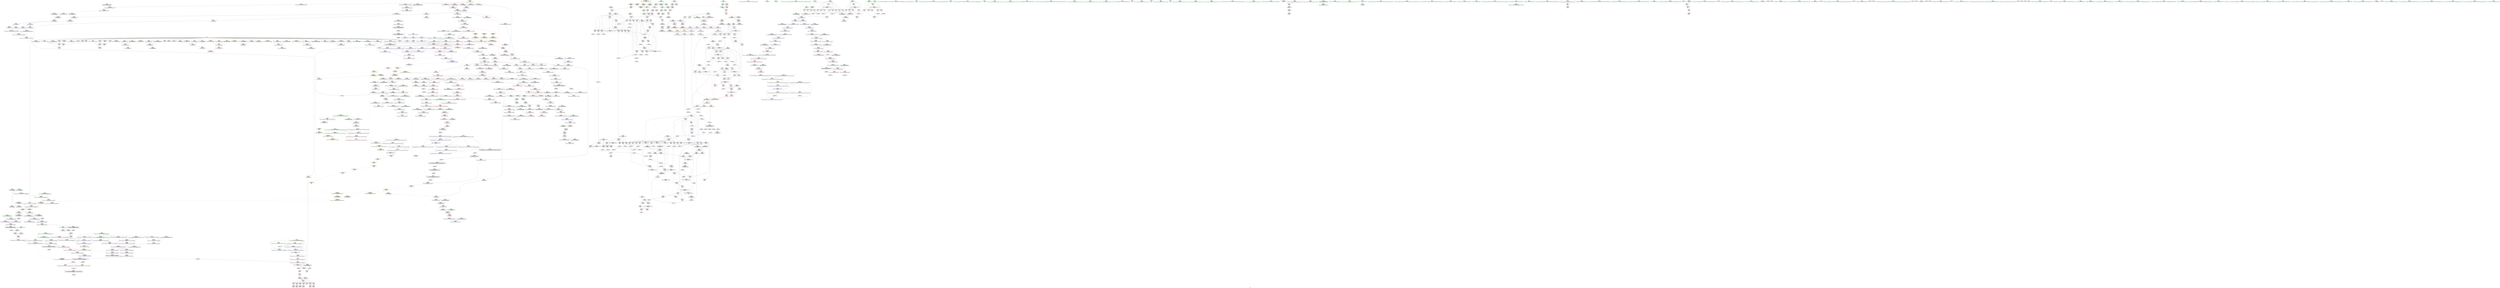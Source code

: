 digraph "SVFG" {
	label="SVFG";

	Node0x55e040b43280 [shape=record,color=grey,label="{NodeID: 0\nNullPtr|{|<s31>70}}"];
	Node0x55e040b43280 -> Node0x55e040ba7a40[style=solid];
	Node0x55e040b43280 -> Node0x55e040ba7b40[style=solid];
	Node0x55e040b43280 -> Node0x55e040ba7c10[style=solid];
	Node0x55e040b43280 -> Node0x55e040ba7ce0[style=solid];
	Node0x55e040b43280 -> Node0x55e040ba7db0[style=solid];
	Node0x55e040b43280 -> Node0x55e040ba7e80[style=solid];
	Node0x55e040b43280 -> Node0x55e040ba7f50[style=solid];
	Node0x55e040b43280 -> Node0x55e040ba8020[style=solid];
	Node0x55e040b43280 -> Node0x55e040ba80f0[style=solid];
	Node0x55e040b43280 -> Node0x55e040ba81c0[style=solid];
	Node0x55e040b43280 -> Node0x55e040ba8290[style=solid];
	Node0x55e040b43280 -> Node0x55e040ba8360[style=solid];
	Node0x55e040b43280 -> Node0x55e040ba8430[style=solid];
	Node0x55e040b43280 -> Node0x55e040ba8500[style=solid];
	Node0x55e040b43280 -> Node0x55e040ba85d0[style=solid];
	Node0x55e040b43280 -> Node0x55e040ba86a0[style=solid];
	Node0x55e040b43280 -> Node0x55e040ba8770[style=solid];
	Node0x55e040b43280 -> Node0x55e040ba8840[style=solid];
	Node0x55e040b43280 -> Node0x55e040ba8910[style=solid];
	Node0x55e040b43280 -> Node0x55e040ba89e0[style=solid];
	Node0x55e040b43280 -> Node0x55e040ba8ab0[style=solid];
	Node0x55e040b43280 -> Node0x55e040ba8b80[style=solid];
	Node0x55e040b43280 -> Node0x55e040ba8c50[style=solid];
	Node0x55e040b43280 -> Node0x55e040ba8d20[style=solid];
	Node0x55e040b43280 -> Node0x55e040ba8df0[style=solid];
	Node0x55e040b43280 -> Node0x55e040bc1880[style=solid];
	Node0x55e040b43280 -> Node0x55e040baf3d0[style=solid];
	Node0x55e040b43280 -> Node0x55e040baf4a0[style=solid];
	Node0x55e040b43280 -> Node0x55e040baf570[style=solid];
	Node0x55e040b43280 -> Node0x55e040bb7130[style=solid];
	Node0x55e040b43280 -> Node0x55e040be9b00[style=solid];
	Node0x55e040b43280:s31 -> Node0x55e040c9e990[style=solid,color=red];
	Node0x55e040ca4f50 [shape=record,color=black,label="{NodeID: 1882\n212 = PHI(570, )\n0th arg _Z5solvei }"];
	Node0x55e040ca4f50 -> Node0x55e040bc2a90[style=solid];
	Node0x55e040baf980 [shape=record,color=blue,label="{NodeID: 775\n1025\<--1023\n_M_end_of_storage\<--add.ptr\n_ZNSt12_Vector_baseIxSaIxEE17_M_create_storageEm\n|{<s0>57}}"];
	Node0x55e040baf980:s0 -> Node0x55e040c533a0[style=dashed,color=blue];
	Node0x55e040ba6430 [shape=record,color=red,label="{NodeID: 443\n164\<--84\n\<--i\n_Z9calcbtimexxx\n}"];
	Node0x55e040ba6430 -> Node0x55e040be7880[style=solid];
	Node0x55e040bea580 [shape=record,color=grey,label="{NodeID: 1218\n372 = cmp(371, 373, )\n}"];
	Node0x55e040b9a3d0 [shape=record,color=green,label="{NodeID: 111\n718\<--719\n_ZN9__gnu_cxx13new_allocatorIxED2Ev\<--_ZN9__gnu_cxx13new_allocatorIxED2Ev_field_insensitive\n}"];
	Node0x55e040bbbe20 [shape=record,color=red,label="{NodeID: 554\n569\<--566\n\<--call28\nmain\n}"];
	Node0x55e040bbbe20 -> Node0x55e040ba9d20[style=solid];
	Node0x55e040c2d310 [shape=record,color=yellow,style=double,label="{NodeID: 1329\n78V_1 = ENCHI(MR_78V_0)\npts\{170000 \}\nFun[_Z5solvei]}"];
	Node0x55e040c2d310 -> Node0x55e040bb9e70[style=dashed];
	Node0x55e040b9e9f0 [shape=record,color=green,label="{NodeID: 222\n1409\<--1410\nretval\<--retval_field_insensitive\n_ZNSt6vectorIxSaIxEE5beginEv\n|{|<s1>86}}"];
	Node0x55e040b9e9f0 -> Node0x55e040ba4620[style=solid];
	Node0x55e040b9e9f0:s1 -> Node0x55e040c9fb10[style=solid,color=red];
	Node0x55e040c528e0 [shape=record,color=yellow,style=double,label="{NodeID: 1772\n111V_2 = CSCHI(MR_111V_1)\npts\{4710000 \}\nCS[]|{<s0>26|<s1>27|<s2>29|<s3>31|<s4>33|<s5>40}}"];
	Node0x55e040c528e0:s0 -> Node0x55e040c32850[style=dashed,color=red];
	Node0x55e040c528e0:s1 -> Node0x55e040c34090[style=dashed,color=red];
	Node0x55e040c528e0:s2 -> Node0x55e040c2bfa0[style=dashed,color=red];
	Node0x55e040c528e0:s3 -> Node0x55e040c2bfa0[style=dashed,color=red];
	Node0x55e040c528e0:s4 -> Node0x55e040c1d950[style=dashed,color=red];
	Node0x55e040c528e0:s5 -> Node0x55e040c1d950[style=dashed,color=red];
	Node0x55e040bc1880 [shape=record,color=blue, style = dotted,label="{NodeID: 665\n1507\<--3\nllvm.global_ctors_2\<--dummyVal\nGlob }"];
	Node0x55e040c33b20 [shape=record,color=yellow,style=double,label="{NodeID: 1440\n52V_1 = ENCHI(MR_52V_0)\npts\{230 \}\nFun[_ZSt3minIxERKT_S2_S2_]}"];
	Node0x55e040c33b20 -> Node0x55e040bba760[style=dashed];
	Node0x55e040bac9d0 [shape=record,color=purple,label="{NodeID: 333\n519\<--10\narrayidx8\<--aad\nmain\n}"];
	Node0x55e040b68bc0 [shape=record,color=green,label="{NodeID: 1\n7\<--1\n__dso_handle\<--dummyObj\nGlob }"];
	Node0x55e040ca5060 [shape=record,color=black,label="{NodeID: 1883\n853 = PHI(657, )\n0th arg _ZN9__gnu_cxx13new_allocatorIxEC2Ev }"];
	Node0x55e040ca5060 -> Node0x55e040bc6030[style=solid];
	Node0x55e040bafa50 [shape=record,color=blue,label="{NodeID: 776\n1030\<--1029\nthis.addr\<--this\n_ZNSt12_Vector_baseIxSaIxEE12_Vector_implD2Ev\n}"];
	Node0x55e040bafa50 -> Node0x55e040bbe450[style=dashed];
	Node0x55e040ba6500 [shape=record,color=red,label="{NodeID: 444\n181\<--175\nthis1\<--this.addr\n_ZZ9calcbtimexxxENK3$_0clEx\n}"];
	Node0x55e040ba6500 -> Node0x55e040badb70[style=solid];
	Node0x55e040ba6500 -> Node0x55e040badc40[style=solid];
	Node0x55e040ba6500 -> Node0x55e040badd10[style=solid];
	Node0x55e040ba6500 -> Node0x55e040badde0[style=solid];
	Node0x55e040ba6500 -> Node0x55e040badeb0[style=solid];
	Node0x55e040bea700 [shape=record,color=grey,label="{NodeID: 1219\n618 = cmp(617, 284, )\n}"];
	Node0x55e040b9a4d0 [shape=record,color=green,label="{NodeID: 112\n725\<--726\n__first\<--__first_field_insensitive\n_ZSt4iotaIN9__gnu_cxx17__normal_iteratorIPxSt6vectorIxSaIxEEEEiEvT_S7_T0_\n|{|<s1>46|<s2>47|<s3>48}}"];
	Node0x55e040b9a4d0 -> Node0x55e040bae390[style=solid];
	Node0x55e040b9a4d0:s1 -> Node0x55e040ca79d0[style=solid,color=red];
	Node0x55e040b9a4d0:s2 -> Node0x55e040ca7780[style=solid,color=red];
	Node0x55e040b9a4d0:s3 -> Node0x55e040ca01d0[style=solid,color=red];
	Node0x55e040bbbef0 [shape=record,color=red,label="{NodeID: 555\n574\<--573\n\<--call31\nmain\n}"];
	Node0x55e040c2d3f0 [shape=record,color=yellow,style=double,label="{NodeID: 1330\n80V_1 = ENCHI(MR_80V_0)\npts\{190000 \}\nFun[_Z5solvei]}"];
	Node0x55e040c2d3f0 -> Node0x55e040bb9f40[style=dashed];
	Node0x55e040b9eac0 [shape=record,color=green,label="{NodeID: 223\n1411\<--1412\nthis.addr\<--this.addr_field_insensitive\n_ZNSt6vectorIxSaIxEE5beginEv\n}"];
	Node0x55e040b9eac0 -> Node0x55e040bc09b0[style=solid];
	Node0x55e040b9eac0 -> Node0x55e040bb23c0[style=solid];
	Node0x55e040c529c0 [shape=record,color=yellow,style=double,label="{NodeID: 1773\n113V_2 = CSCHI(MR_113V_1)\npts\{4710001 \}\nCS[]|{<s0>26|<s1>27|<s2>33|<s3>40}}"];
	Node0x55e040c529c0:s0 -> Node0x55e040c32850[style=dashed,color=red];
	Node0x55e040c529c0:s1 -> Node0x55e040c34090[style=dashed,color=red];
	Node0x55e040c529c0:s2 -> Node0x55e040c1da30[style=dashed,color=red];
	Node0x55e040c529c0:s3 -> Node0x55e040c1da30[style=dashed,color=red];
	Node0x55e040bc1980 [shape=record,color=blue,label="{NodeID: 666\n66\<--63\nhd.addr\<--hd\n_Z9calcbtimexxx\n|{|<s1>3|<s2>4|<s3>5|<s4>6|<s5>7}}"];
	Node0x55e040bc1980 -> Node0x55e040ba5250[style=dashed];
	Node0x55e040bc1980:s1 -> Node0x55e040c2ed40[style=dashed,color=red];
	Node0x55e040bc1980:s2 -> Node0x55e040c2ed40[style=dashed,color=red];
	Node0x55e040bc1980:s3 -> Node0x55e040c2ed40[style=dashed,color=red];
	Node0x55e040bc1980:s4 -> Node0x55e040c2ed40[style=dashed,color=red];
	Node0x55e040bc1980:s5 -> Node0x55e040c2ed40[style=dashed,color=red];
	Node0x55e040bacaa0 [shape=record,color=purple,label="{NodeID: 334\n260\<--12\narrayidx4\<--ahk\n_Z5solvei\n}"];
	Node0x55e040bacaa0 -> Node0x55e040bb9cd0[style=solid];
	Node0x55e040b42010 [shape=record,color=green,label="{NodeID: 2\n20\<--1\n_ZSt4cerr\<--dummyObj\nGlob }"];
	Node0x55e040ca5170 [shape=record,color=black,label="{NodeID: 1884\n1195 = PHI(1188, )\n0th arg _ZNSt27__uninitialized_default_n_1ILb1EE18__uninit_default_nIPxmEET_S3_T0_ }"];
	Node0x55e040ca5170 -> Node0x55e040bb0a90[style=solid];
	Node0x55e040bafb20 [shape=record,color=blue,label="{NodeID: 777\n1040\<--1038\nthis.addr\<--this\n_ZNSaIxEC2ERKS_\n}"];
	Node0x55e040bafb20 -> Node0x55e040bbe520[style=dashed];
	Node0x55e040ba65d0 [shape=record,color=red,label="{NodeID: 445\n182\<--177\n\<--x.addr\n_ZZ9calcbtimexxxENK3$_0clEx\n}"];
	Node0x55e040ba65d0 -> Node0x55e040be6e00[style=solid];
	Node0x55e040bea880 [shape=record,color=grey,label="{NodeID: 1220\n394 = cmp(393, 90, )\n}"];
	Node0x55e040b9f000 [shape=record,color=green,label="{NodeID: 113\n727\<--728\n__last\<--__last_field_insensitive\n_ZSt4iotaIN9__gnu_cxx17__normal_iteratorIPxSt6vectorIxSaIxEEEEiEvT_S7_T0_\n|{|<s1>46}}"];
	Node0x55e040b9f000 -> Node0x55e040bae460[style=solid];
	Node0x55e040b9f000:s1 -> Node0x55e040ca7b10[style=solid,color=red];
	Node0x55e040bbbfc0 [shape=record,color=red,label="{NodeID: 556\n617\<--616\n\<--arrayidx46\nmain\n}"];
	Node0x55e040bbbfc0 -> Node0x55e040bea700[style=solid];
	Node0x55e040b9eb90 [shape=record,color=green,label="{NodeID: 224\n1419\<--1420\n_ZN9__gnu_cxx17__normal_iteratorIPxSt6vectorIxSaIxEEEC2ERKS1_\<--_ZN9__gnu_cxx17__normal_iteratorIPxSt6vectorIxSaIxEEEC2ERKS1__field_insensitive\n}"];
	Node0x55e040c52aa0 [shape=record,color=yellow,style=double,label="{NodeID: 1774\n115V_2 = CSCHI(MR_115V_1)\npts\{4710002 \}\nCS[]|{<s0>33|<s1>40}}"];
	Node0x55e040c52aa0:s0 -> Node0x55e040c1db10[style=dashed,color=red];
	Node0x55e040c52aa0:s1 -> Node0x55e040c1db10[style=dashed,color=red];
	Node0x55e040bc1a50 [shape=record,color=blue,label="{NodeID: 667\n68\<--64\nak.addr\<--ak\n_Z9calcbtimexxx\n|{<s0>3|<s1>4|<s2>5|<s3>6|<s4>7}}"];
	Node0x55e040bc1a50:s0 -> Node0x55e040c2ee50[style=dashed,color=red];
	Node0x55e040bc1a50:s1 -> Node0x55e040c2ee50[style=dashed,color=red];
	Node0x55e040bc1a50:s2 -> Node0x55e040c2ee50[style=dashed,color=red];
	Node0x55e040bc1a50:s3 -> Node0x55e040c2ee50[style=dashed,color=red];
	Node0x55e040bc1a50:s4 -> Node0x55e040c2ee50[style=dashed,color=red];
	Node0x55e040bacb70 [shape=record,color=purple,label="{NodeID: 335\n510\<--12\narrayidx\<--ahk\nmain\n}"];
	Node0x55e040b420a0 [shape=record,color=green,label="{NodeID: 3\n23\<--1\n_ZSt3cin\<--dummyObj\nGlob }"];
	Node0x55e040ca5280 [shape=record,color=black,label="{NodeID: 1885\n1196 = PHI(1189, )\n1st arg _ZNSt27__uninitialized_default_n_1ILb1EE18__uninit_default_nIPxmEET_S3_T0_ }"];
	Node0x55e040ca5280 -> Node0x55e040bb0b60[style=solid];
	Node0x55e040bafbf0 [shape=record,color=blue,label="{NodeID: 778\n1042\<--1039\n__a.addr\<--__a\n_ZNSaIxEC2ERKS_\n}"];
	Node0x55e040bafbf0 -> Node0x55e040bbe5f0[style=dashed];
	Node0x55e040ba66a0 [shape=record,color=red,label="{NodeID: 446\n193\<--177\n\<--x.addr\n_ZZ9calcbtimexxxENK3$_0clEx\n}"];
	Node0x55e040ba66a0 -> Node0x55e040be6680[style=solid];
	Node0x55e040beaa00 [shape=record,color=grey,label="{NodeID: 1221\n602 = cmp(600, 601, )\n}"];
	Node0x55e040b9f090 [shape=record,color=green,label="{NodeID: 114\n729\<--730\n__value.addr\<--__value.addr_field_insensitive\n_ZSt4iotaIN9__gnu_cxx17__normal_iteratorIPxSt6vectorIxSaIxEEEEiEvT_S7_T0_\n}"];
	Node0x55e040b9f090 -> Node0x55e040bbc7e0[style=solid];
	Node0x55e040b9f090 -> Node0x55e040bbc8b0[style=solid];
	Node0x55e040b9f090 -> Node0x55e040bc5670[style=solid];
	Node0x55e040b9f090 -> Node0x55e040bc5810[style=solid];
	Node0x55e040bbc090 [shape=record,color=red,label="{NodeID: 557\n622\<--621\n\<--arrayidx48\nmain\n}"];
	Node0x55e040c2d5e0 [shape=record,color=yellow,style=double,label="{NodeID: 1332\n107V_1 = ENCHI(MR_107V_0)\npts\{1131 \}\nFun[_ZNSt27__uninitialized_default_n_1ILb1EE18__uninit_default_nIPxmEET_S3_T0_]|{<s0>76}}"];
	Node0x55e040c2d5e0:s0 -> Node0x55e040c2e8b0[style=dashed,color=red];
	Node0x55e040b9ec90 [shape=record,color=green,label="{NodeID: 225\n1427\<--1428\nthis.addr\<--this.addr_field_insensitive\n_ZN9__gnu_cxx17__normal_iteratorIPxSt6vectorIxSaIxEEEC2ERKS1_\n}"];
	Node0x55e040b9ec90 -> Node0x55e040bc0b50[style=solid];
	Node0x55e040b9ec90 -> Node0x55e040bb2490[style=solid];
	Node0x55e040c52b80 [shape=record,color=yellow,style=double,label="{NodeID: 1775\n111V_2 = CSCHI(MR_111V_1)\npts\{4710000 \}\nCS[]|{<s0>24|<s1>43|<s2>44}}"];
	Node0x55e040c52b80:s0 -> Node0x55e040c528e0[style=dashed,color=blue];
	Node0x55e040c52b80:s1 -> Node0x55e040c31040[style=dashed,color=red];
	Node0x55e040c52b80:s2 -> Node0x55e040c2e150[style=dashed,color=red];
	Node0x55e040bc1b20 [shape=record,color=blue,label="{NodeID: 668\n70\<--65\nb.addr\<--b\n_Z9calcbtimexxx\n|{<s0>3|<s1>4|<s2>5|<s3>6|<s4>7}}"];
	Node0x55e040bc1b20:s0 -> Node0x55e040c2ef30[style=dashed,color=red];
	Node0x55e040bc1b20:s1 -> Node0x55e040c2ef30[style=dashed,color=red];
	Node0x55e040bc1b20:s2 -> Node0x55e040c2ef30[style=dashed,color=red];
	Node0x55e040bc1b20:s3 -> Node0x55e040c2ef30[style=dashed,color=red];
	Node0x55e040bc1b20:s4 -> Node0x55e040c2ef30[style=dashed,color=red];
	Node0x55e040bacc40 [shape=record,color=purple,label="{NodeID: 336\n265\<--14\narrayidx6\<--aak\n_Z5solvei\n}"];
	Node0x55e040bacc40 -> Node0x55e040bb9da0[style=solid];
	Node0x55e040b42350 [shape=record,color=green,label="{NodeID: 4\n26\<--1\n_ZSt4cout\<--dummyObj\nGlob }"];
	Node0x55e040ca5390 [shape=record,color=black,label="{NodeID: 1886\n1029 = PHI(884, 960, 968, )\n0th arg _ZNSt12_Vector_baseIxSaIxEE12_Vector_implD2Ev }"];
	Node0x55e040ca5390 -> Node0x55e040bafa50[style=solid];
	Node0x55e040bafcc0 [shape=record,color=blue,label="{NodeID: 779\n1057\<--1055\nthis.addr\<--this\n_ZN9__gnu_cxx13new_allocatorIxEC2ERKS1_\n}"];
	Node0x55e040bafcc0 -> Node0x55e040bbe6c0[style=dashed];
	Node0x55e040ba6770 [shape=record,color=red,label="{NodeID: 447\n203\<--177\n\<--x.addr\n_ZZ9calcbtimexxxENK3$_0clEx\n}"];
	Node0x55e040ba6770 -> Node0x55e040be6f80[style=solid];
	Node0x55e040beab80 [shape=record,color=grey,label="{NodeID: 1222\n410 = cmp(409, 90, )\n}"];
	Node0x55e040b9f160 [shape=record,color=green,label="{NodeID: 115\n738\<--739\n_ZN9__gnu_cxxneIPxSt6vectorIxSaIxEEEEbRKNS_17__normal_iteratorIT_T0_EESA_\<--_ZN9__gnu_cxxneIPxSt6vectorIxSaIxEEEEbRKNS_17__normal_iteratorIT_T0_EESA__field_insensitive\n}"];
	Node0x55e040bbc160 [shape=record,color=red,label="{NodeID: 558\n656\<--653\nthis1\<--this.addr\n_ZNSaIxEC2Ev\n}"];
	Node0x55e040bbc160 -> Node0x55e040ba9ec0[style=solid];
	Node0x55e040b9ed60 [shape=record,color=green,label="{NodeID: 226\n1429\<--1430\n__i.addr\<--__i.addr_field_insensitive\n_ZN9__gnu_cxx17__normal_iteratorIPxSt6vectorIxSaIxEEEC2ERKS1_\n}"];
	Node0x55e040b9ed60 -> Node0x55e040bc0c20[style=solid];
	Node0x55e040b9ed60 -> Node0x55e040bb2560[style=solid];
	Node0x55e040c52ce0 [shape=record,color=yellow,style=double,label="{NodeID: 1776\n115V_2 = CSCHI(MR_115V_1)\npts\{4710002 \}\nCS[]|{<s0>24|<s1>44}}"];
	Node0x55e040c52ce0:s0 -> Node0x55e040c52aa0[style=dashed,color=blue];
	Node0x55e040c52ce0:s1 -> Node0x55e040c2e230[style=dashed,color=red];
	Node0x55e040bc1bf0 [shape=record,color=blue,label="{NodeID: 669\n72\<--90\nlo\<--\n_Z9calcbtimexxx\n}"];
	Node0x55e040bc1bf0 -> Node0x55e040c24180[style=dashed];
	Node0x55e040bacd10 [shape=record,color=purple,label="{NodeID: 337\n513\<--14\narrayidx4\<--aak\nmain\n}"];
	Node0x55e040b42410 [shape=record,color=green,label="{NodeID: 5\n27\<--1\n.str\<--dummyObj\nGlob }"];
	Node0x55e040ca5670 [shape=record,color=black,label="{NodeID: 1887\n1089 = PHI(1079, )\n0th arg _ZNSt16allocator_traitsISaIxEE8allocateERS0_m }"];
	Node0x55e040ca5670 -> Node0x55e040bb0000[style=solid];
	Node0x55e040bafd90 [shape=record,color=blue,label="{NodeID: 780\n1059\<--1056\n.addr\<--\n_ZN9__gnu_cxx13new_allocatorIxEC2ERKS1_\n}"];
	Node0x55e040ba6840 [shape=record,color=red,label="{NodeID: 448\n184\<--183\n\<--\n_ZZ9calcbtimexxxENK3$_0clEx\n}"];
	Node0x55e040ba6840 -> Node0x55e040ba6910[style=solid];
	Node0x55e040bead00 [shape=record,color=grey,label="{NodeID: 1223\n152 = cmp(150, 151, )\n}"];
	Node0x55e040b9f230 [shape=record,color=green,label="{NodeID: 116\n744\<--745\n_ZNK9__gnu_cxx17__normal_iteratorIPxSt6vectorIxSaIxEEEdeEv\<--_ZNK9__gnu_cxx17__normal_iteratorIPxSt6vectorIxSaIxEEEdeEv_field_insensitive\n}"];
	Node0x55e040bbc230 [shape=record,color=red,label="{NodeID: 559\n679\<--666\nthis1\<--this.addr\n_ZNSt6vectorIxSaIxEEC2EmRKS0_\n|{|<s2>43}}"];
	Node0x55e040bbc230 -> Node0x55e040ba9f90[style=solid];
	Node0x55e040bbc230 -> Node0x55e040baa060[style=solid];
	Node0x55e040bbc230:s2 -> Node0x55e040ca8010[style=solid,color=red];
	Node0x55e040b9ee30 [shape=record,color=green,label="{NodeID: 227\n1441\<--1442\nretval\<--retval_field_insensitive\n_ZNSt6vectorIxSaIxEE3endEv\n|{|<s1>87}}"];
	Node0x55e040b9ee30 -> Node0x55e040ba4960[style=solid];
	Node0x55e040b9ee30:s1 -> Node0x55e040c9fb10[style=solid,color=red];
	Node0x55e040c52dc0 [shape=record,color=yellow,style=double,label="{NodeID: 1777\n113V_2 = CSCHI(MR_113V_1)\npts\{4710001 \}\nCS[]|{<s0>43}}"];
	Node0x55e040c52dc0:s0 -> Node0x55e040bc6780[style=dashed,color=red];
	Node0x55e040bc1cc0 [shape=record,color=blue,label="{NodeID: 670\n74\<--91\nhi\<--\n_Z9calcbtimexxx\n}"];
	Node0x55e040bc1cc0 -> Node0x55e040c24680[style=dashed];
	Node0x55e040bacde0 [shape=record,color=purple,label="{NodeID: 338\n270\<--16\narrayidx8\<--ab\n_Z5solvei\n}"];
	Node0x55e040bacde0 -> Node0x55e040bb9e70[style=solid];
	Node0x55e040b424d0 [shape=record,color=green,label="{NodeID: 6\n29\<--1\n.str.1\<--dummyObj\nGlob }"];
	Node0x55e040ca5780 [shape=record,color=black,label="{NodeID: 1888\n1090 = PHI(1080, )\n1st arg _ZNSt16allocator_traitsISaIxEE8allocateERS0_m }"];
	Node0x55e040ca5780 -> Node0x55e040bb00d0[style=solid];
	Node0x55e040bafe60 [shape=record,color=blue,label="{NodeID: 781\n1068\<--1066\nthis.addr\<--this\n_ZNSt12_Vector_baseIxSaIxEE11_M_allocateEm\n}"];
	Node0x55e040bafe60 -> Node0x55e040bbe790[style=dashed];
	Node0x55e040ba6910 [shape=record,color=red,label="{NodeID: 449\n185\<--184\n\<--\n_ZZ9calcbtimexxxENK3$_0clEx\n}"];
	Node0x55e040ba6910 -> Node0x55e040be8180[style=solid];
	Node0x55e040beae80 [shape=record,color=grey,label="{NodeID: 1224\n158 = cmp(155, 157, )\n}"];
	Node0x55e040b9f330 [shape=record,color=green,label="{NodeID: 117\n752\<--753\n_ZN9__gnu_cxx17__normal_iteratorIPxSt6vectorIxSaIxEEEppEv\<--_ZN9__gnu_cxx17__normal_iteratorIPxSt6vectorIxSaIxEEEppEv_field_insensitive\n}"];
	Node0x55e040bbc300 [shape=record,color=red,label="{NodeID: 560\n681\<--668\n\<--__n.addr\n_ZNSt6vectorIxSaIxEEC2EmRKS0_\n|{<s0>42}}"];
	Node0x55e040bbc300:s0 -> Node0x55e040c93ee0[style=solid,color=red];
	Node0x55e040b9ef00 [shape=record,color=green,label="{NodeID: 228\n1443\<--1444\nthis.addr\<--this.addr_field_insensitive\n_ZNSt6vectorIxSaIxEE3endEv\n}"];
	Node0x55e040b9ef00 -> Node0x55e040bc0dc0[style=solid];
	Node0x55e040b9ef00 -> Node0x55e040bb2700[style=solid];
	Node0x55e040c52ea0 [shape=record,color=yellow,style=double,label="{NodeID: 1778\n107V_2 = CSCHI(MR_107V_1)\npts\{1131 \}\nCS[]|{<s0>24}}"];
	Node0x55e040c52ea0:s0 -> Node0x55e040c52780[style=dashed,color=blue];
	Node0x55e040bc1d90 [shape=record,color=blue,label="{NodeID: 671\n93\<--66\n\<--hd.addr\n_Z9calcbtimexxx\n|{<s0>3|<s1>4|<s2>5|<s3>6|<s4>7}}"];
	Node0x55e040bc1d90:s0 -> Node0x55e040c2f1d0[style=dashed,color=red];
	Node0x55e040bc1d90:s1 -> Node0x55e040c2f1d0[style=dashed,color=red];
	Node0x55e040bc1d90:s2 -> Node0x55e040c2f1d0[style=dashed,color=red];
	Node0x55e040bc1d90:s3 -> Node0x55e040c2f1d0[style=dashed,color=red];
	Node0x55e040bc1d90:s4 -> Node0x55e040c2f1d0[style=dashed,color=red];
	Node0x55e040c34090 [shape=record,color=yellow,style=double,label="{NodeID: 1446\n177V_1 = ENCHI(MR_177V_0)\npts\{4710000 4710001 \}\nFun[_ZSt3endISt6vectorIxSaIxEEEDTcldtfp_3endEERT_]|{<s0>50}}"];
	Node0x55e040c34090:s0 -> Node0x55e040c306c0[style=dashed,color=red];
	Node0x55e040baceb0 [shape=record,color=purple,label="{NodeID: 339\n522\<--16\narrayidx10\<--ab\nmain\n}"];
	Node0x55e040b96fe0 [shape=record,color=green,label="{NodeID: 7\n31\<--1\n.str.2\<--dummyObj\nGlob }"];
	Node0x55e040ca5890 [shape=record,color=black,label="{NodeID: 1889\n934 = PHI(696, 836, 844, )\n0th arg _ZNSt12_Vector_baseIxSaIxEED2Ev }"];
	Node0x55e040ca5890 -> Node0x55e040bc6850[style=solid];
	Node0x55e040baff30 [shape=record,color=blue,label="{NodeID: 782\n1070\<--1067\n__n.addr\<--__n\n_ZNSt12_Vector_baseIxSaIxEE11_M_allocateEm\n}"];
	Node0x55e040baff30 -> Node0x55e040bbe860[style=dashed];
	Node0x55e040baff30 -> Node0x55e040bbe930[style=dashed];
	Node0x55e040ba69e0 [shape=record,color=red,label="{NodeID: 450\n187\<--186\n\<--\n_ZZ9calcbtimexxxENK3$_0clEx\n}"];
	Node0x55e040ba69e0 -> Node0x55e040ba6ab0[style=solid];
	Node0x55e040beb000 [shape=record,color=grey,label="{NodeID: 1225\n1259 = cmp(1258, 90, )\n}"];
	Node0x55e040b9f430 [shape=record,color=green,label="{NodeID: 118\n758\<--759\nretval\<--retval_field_insensitive\n_ZSt5beginISt6vectorIxSaIxEEEDTcldtfp_5beginEERT_\n}"];
	Node0x55e040b9f430 -> Node0x55e040bae530[style=solid];
	Node0x55e040b9f430 -> Node0x55e040bae600[style=solid];
	Node0x55e040bbc3d0 [shape=record,color=red,label="{NodeID: 561\n686\<--668\n\<--__n.addr\n_ZNSt6vectorIxSaIxEEC2EmRKS0_\n|{<s0>43}}"];
	Node0x55e040bbc3d0:s0 -> Node0x55e040ca8150[style=solid,color=red];
	Node0x55e040ba7460 [shape=record,color=green,label="{NodeID: 229\n1457\<--1458\n__lhs.addr\<--__lhs.addr_field_insensitive\n_ZN9__gnu_cxxneIPxSt6vectorIxSaIxEEEEbRKNS_17__normal_iteratorIT_T0_EESA_\n}"];
	Node0x55e040ba7460 -> Node0x55e040bc0f60[style=solid];
	Node0x55e040ba7460 -> Node0x55e040bb27d0[style=solid];
	Node0x55e040c53000 [shape=record,color=yellow,style=double,label="{NodeID: 1779\n113V_3 = CSCHI(MR_113V_2)\npts\{4710001 \}\nCS[]|{<s0>24}}"];
	Node0x55e040c53000:s0 -> Node0x55e040c529c0[style=dashed,color=blue];
	Node0x55e040bc1e60 [shape=record,color=blue,label="{NodeID: 672\n95\<--68\n\<--ak.addr\n_Z9calcbtimexxx\n|{<s0>3|<s1>4|<s2>5|<s3>6|<s4>7}}"];
	Node0x55e040bc1e60:s0 -> Node0x55e040c2f2b0[style=dashed,color=red];
	Node0x55e040bc1e60:s1 -> Node0x55e040c2f2b0[style=dashed,color=red];
	Node0x55e040bc1e60:s2 -> Node0x55e040c2f2b0[style=dashed,color=red];
	Node0x55e040bc1e60:s3 -> Node0x55e040c2f2b0[style=dashed,color=red];
	Node0x55e040bc1e60:s4 -> Node0x55e040c2f2b0[style=dashed,color=red];
	Node0x55e040bacf80 [shape=record,color=purple,label="{NodeID: 340\n275\<--18\narrayidx10\<--id\n_Z5solvei\n}"];
	Node0x55e040bacf80 -> Node0x55e040bb9f40[style=solid];
	Node0x55e040b97070 [shape=record,color=green,label="{NodeID: 8\n34\<--1\n\<--dummyObj\nCan only get source location for instruction, argument, global var or function.}"];
	Node0x55e040ca5ab0 [shape=record,color=black,label="{NodeID: 1890\n1148 = PHI(921, )\n0th arg _ZSt27__uninitialized_default_n_aIPxmxET_S1_T0_RSaIT1_E }"];
	Node0x55e040ca5ab0 -> Node0x55e040bb04e0[style=solid];
	Node0x55e040bb0000 [shape=record,color=blue,label="{NodeID: 783\n1091\<--1089\n__a.addr\<--__a\n_ZNSt16allocator_traitsISaIxEE8allocateERS0_m\n}"];
	Node0x55e040bb0000 -> Node0x55e040bbea00[style=dashed];
	Node0x55e040ba6ab0 [shape=record,color=red,label="{NodeID: 451\n188\<--187\n\<--\n_ZZ9calcbtimexxxENK3$_0clEx\n}"];
	Node0x55e040ba6ab0 -> Node0x55e040be8180[style=solid];
	Node0x55e040beb180 [shape=record,color=grey,label="{NodeID: 1226\n563 = cmp(561, 562, )\n}"];
	Node0x55e040b9f500 [shape=record,color=green,label="{NodeID: 119\n760\<--761\n__cont.addr\<--__cont.addr_field_insensitive\n_ZSt5beginISt6vectorIxSaIxEEEDTcldtfp_5beginEERT_\n}"];
	Node0x55e040b9f500 -> Node0x55e040bbc980[style=solid];
	Node0x55e040b9f500 -> Node0x55e040bc58e0[style=solid];
	Node0x55e040bbc4a0 [shape=record,color=red,label="{NodeID: 562\n682\<--670\n\<--__a.addr\n_ZNSt6vectorIxSaIxEEC2EmRKS0_\n|{<s0>42}}"];
	Node0x55e040bbc4a0:s0 -> Node0x55e040c94270[style=solid,color=red];
	Node0x55e040ba7530 [shape=record,color=green,label="{NodeID: 230\n1459\<--1460\n__rhs.addr\<--__rhs.addr_field_insensitive\n_ZN9__gnu_cxxneIPxSt6vectorIxSaIxEEEEbRKNS_17__normal_iteratorIT_T0_EESA_\n}"];
	Node0x55e040ba7530 -> Node0x55e040bc1030[style=solid];
	Node0x55e040ba7530 -> Node0x55e040bb28a0[style=solid];
	Node0x55e040bc1f30 [shape=record,color=blue,label="{NodeID: 673\n97\<--70\n\<--b.addr\n_Z9calcbtimexxx\n|{<s0>3|<s1>4|<s2>5|<s3>6|<s4>7}}"];
	Node0x55e040bc1f30:s0 -> Node0x55e040c2f390[style=dashed,color=red];
	Node0x55e040bc1f30:s1 -> Node0x55e040c2f390[style=dashed,color=red];
	Node0x55e040bc1f30:s2 -> Node0x55e040c2f390[style=dashed,color=red];
	Node0x55e040bc1f30:s3 -> Node0x55e040c2f390[style=dashed,color=red];
	Node0x55e040bc1f30:s4 -> Node0x55e040c2f390[style=dashed,color=red];
	Node0x55e040c1d790 [shape=record,color=yellow,style=double,label="{NodeID: 1448\n191V_1 = ENCHI(MR_191V_0)\npts\{816 \}\nFun[_ZNSt6vectorIxSaIxEED2Ev]}"];
	Node0x55e040c1d790 -> Node0x55e040bc5e90[style=dashed];
	Node0x55e040bad050 [shape=record,color=purple,label="{NodeID: 341\n525\<--18\narrayidx12\<--id\nmain\n}"];
	Node0x55e040b97100 [shape=record,color=green,label="{NodeID: 9\n90\<--1\n\<--dummyObj\nCan only get source location for instruction, argument, global var or function.}"];
	Node0x55e040ca5bc0 [shape=record,color=black,label="{NodeID: 1891\n1149 = PHI(922, )\n1st arg _ZSt27__uninitialized_default_n_aIPxmxET_S1_T0_RSaIT1_E }"];
	Node0x55e040ca5bc0 -> Node0x55e040bb05b0[style=solid];
	Node0x55e040bb00d0 [shape=record,color=blue,label="{NodeID: 784\n1093\<--1090\n__n.addr\<--__n\n_ZNSt16allocator_traitsISaIxEE8allocateERS0_m\n}"];
	Node0x55e040bb00d0 -> Node0x55e040bbead0[style=dashed];
	Node0x55e040ba6b80 [shape=record,color=red,label="{NodeID: 452\n191\<--190\n\<--\n_ZZ9calcbtimexxxENK3$_0clEx\n}"];
	Node0x55e040ba6b80 -> Node0x55e040ba6c50[style=solid];
	Node0x55e040beb300 [shape=record,color=grey,label="{NodeID: 1227\n443 = cmp(440, 442, )\n}"];
	Node0x55e040b9f5d0 [shape=record,color=green,label="{NodeID: 120\n765\<--766\n_ZNSt6vectorIxSaIxEE5beginEv\<--_ZNSt6vectorIxSaIxEE5beginEv_field_insensitive\n}"];
	Node0x55e040bbc570 [shape=record,color=red,label="{NodeID: 563\n701\<--672\nexn\<--exn.slot\n_ZNSt6vectorIxSaIxEEC2EmRKS0_\n}"];
	Node0x55e040ba7600 [shape=record,color=green,label="{NodeID: 231\n1465\<--1466\n_ZNK9__gnu_cxx17__normal_iteratorIPxSt6vectorIxSaIxEEE4baseEv\<--_ZNK9__gnu_cxx17__normal_iteratorIPxSt6vectorIxSaIxEEE4baseEv_field_insensitive\n}"];
	Node0x55e040c53240 [shape=record,color=yellow,style=double,label="{NodeID: 1781\n212V_2 = CSCHI(MR_212V_1)\npts\{4710000 4710001 4710002 \}\nCS[]|{<s0>57|<s1>57|<s2>57}}"];
	Node0x55e040c53240:s0 -> Node0x55e040baf7e0[style=dashed,color=red];
	Node0x55e040c53240:s1 -> Node0x55e040baf8b0[style=dashed,color=red];
	Node0x55e040c53240:s2 -> Node0x55e040baf980[style=dashed,color=red];
	Node0x55e040bc2000 [shape=record,color=blue,label="{NodeID: 674\n78\<--111\nmi1\<--div\n_Z9calcbtimexxx\n}"];
	Node0x55e040bc2000 -> Node0x55e040ba5ce0[style=dashed];
	Node0x55e040bc2000 -> Node0x55e040ba5db0[style=dashed];
	Node0x55e040bc2000 -> Node0x55e040c24b80[style=dashed];
	Node0x55e040c1d870 [shape=record,color=yellow,style=double,label="{NodeID: 1449\n193V_1 = ENCHI(MR_193V_0)\npts\{818 \}\nFun[_ZNSt6vectorIxSaIxEED2Ev]}"];
	Node0x55e040c1d870 -> Node0x55e040bc5f60[style=dashed];
	Node0x55e040bad120 [shape=record,color=purple,label="{NodeID: 342\n575\<--21\narrayidx32\<--ans\nmain\n}"];
	Node0x55e040bad120 -> Node0x55e040bc47d0[style=solid];
	Node0x55e040b97200 [shape=record,color=green,label="{NodeID: 10\n102\<--1\n\<--dummyObj\nCan only get source location for instruction, argument, global var or function.}"];
	Node0x55e040ca5cd0 [shape=record,color=black,label="{NodeID: 1892\n1150 = PHI(924, )\n2nd arg _ZSt27__uninitialized_default_n_aIPxmxET_S1_T0_RSaIT1_E }"];
	Node0x55e040ca5cd0 -> Node0x55e040bb0680[style=solid];
	Node0x55e040bb01a0 [shape=record,color=blue,label="{NodeID: 785\n1108\<--1105\nthis.addr\<--this\n_ZN9__gnu_cxx13new_allocatorIxE8allocateEmPKv\n}"];
	Node0x55e040bb01a0 -> Node0x55e040bbeba0[style=dashed];
	Node0x55e040ba6c50 [shape=record,color=red,label="{NodeID: 453\n192\<--191\n\<--\n_ZZ9calcbtimexxxENK3$_0clEx\n}"];
	Node0x55e040ba6c50 -> Node0x55e040be6680[style=solid];
	Node0x55e040beb480 [shape=record,color=grey,label="{NodeID: 1228\n1471 = cmp(1467, 1470, )\n}"];
	Node0x55e040beb480 -> Node0x55e040bac350[style=solid];
	Node0x55e040b9f6d0 [shape=record,color=green,label="{NodeID: 121\n774\<--775\nretval\<--retval_field_insensitive\n_ZSt3endISt6vectorIxSaIxEEEDTcldtfp_3endEERT_\n}"];
	Node0x55e040b9f6d0 -> Node0x55e040bae6d0[style=solid];
	Node0x55e040b9f6d0 -> Node0x55e040bae7a0[style=solid];
	Node0x55e040bbc640 [shape=record,color=red,label="{NodeID: 564\n702\<--674\nsel\<--ehselector.slot\n_ZNSt6vectorIxSaIxEEC2EmRKS0_\n}"];
	Node0x55e040ba76d0 [shape=record,color=green,label="{NodeID: 232\n1475\<--1476\nthis.addr\<--this.addr_field_insensitive\n_ZNK9__gnu_cxx17__normal_iteratorIPxSt6vectorIxSaIxEEEdeEv\n}"];
	Node0x55e040ba76d0 -> Node0x55e040bc12a0[style=solid];
	Node0x55e040ba76d0 -> Node0x55e040bb2970[style=solid];
	Node0x55e040c533a0 [shape=record,color=yellow,style=double,label="{NodeID: 1782\n212V_3 = CSCHI(MR_212V_2)\npts\{4710000 4710001 4710002 \}\nCS[]|{<s0>42|<s1>42|<s2>42}}"];
	Node0x55e040c533a0:s0 -> Node0x55e040c52b80[style=dashed,color=blue];
	Node0x55e040c533a0:s1 -> Node0x55e040c52ce0[style=dashed,color=blue];
	Node0x55e040c533a0:s2 -> Node0x55e040c52dc0[style=dashed,color=blue];
	Node0x55e040bc20d0 [shape=record,color=blue,label="{NodeID: 675\n80\<--117\nmi2\<--div4\n_Z9calcbtimexxx\n}"];
	Node0x55e040bc20d0 -> Node0x55e040ba5e80[style=dashed];
	Node0x55e040bc20d0 -> Node0x55e040ba5f50[style=dashed];
	Node0x55e040bc20d0 -> Node0x55e040c25080[style=dashed];
	Node0x55e040c1d950 [shape=record,color=yellow,style=double,label="{NodeID: 1450\n111V_1 = ENCHI(MR_111V_0)\npts\{4710000 \}\nFun[_ZNSt6vectorIxSaIxEED2Ev]|{|<s1>53|<s2>54}}"];
	Node0x55e040c1d950 -> Node0x55e040bbd0d0[style=dashed];
	Node0x55e040c1d950:s1 -> Node0x55e040c2e150[style=dashed,color=red];
	Node0x55e040c1d950:s2 -> Node0x55e040c2e150[style=dashed,color=red];
	Node0x55e040bad1f0 [shape=record,color=purple,label="{NodeID: 343\n616\<--21\narrayidx46\<--ans\nmain\n}"];
	Node0x55e040bad1f0 -> Node0x55e040bbbfc0[style=solid];
	Node0x55e040b97300 [shape=record,color=green,label="{NodeID: 11\n108\<--1\n\<--dummyObj\nCan only get source location for instruction, argument, global var or function.}"];
	Node0x55e040ca5de0 [shape=record,color=black,label="{NodeID: 1893\n1213 = PHI(1205, )\n0th arg _ZSt6fill_nIPxmxET_S1_T0_RKT1_ }"];
	Node0x55e040ca5de0 -> Node0x55e040bb0d00[style=solid];
	Node0x55e040bb0270 [shape=record,color=blue,label="{NodeID: 786\n1110\<--1106\n__n.addr\<--__n\n_ZN9__gnu_cxx13new_allocatorIxE8allocateEmPKv\n}"];
	Node0x55e040bb0270 -> Node0x55e040bbec70[style=dashed];
	Node0x55e040bb0270 -> Node0x55e040bbed40[style=dashed];
	Node0x55e040ba6d20 [shape=record,color=red,label="{NodeID: 454\n198\<--197\n\<--\n_ZZ9calcbtimexxxENK3$_0clEx\n}"];
	Node0x55e040ba6d20 -> Node0x55e040ba6df0[style=solid];
	Node0x55e040beb600 [shape=record,color=grey,label="{NodeID: 1229\n352 = cmp(349, 351, )\n}"];
	Node0x55e040b9f7a0 [shape=record,color=green,label="{NodeID: 122\n776\<--777\n__cont.addr\<--__cont.addr_field_insensitive\n_ZSt3endISt6vectorIxSaIxEEEDTcldtfp_3endEERT_\n}"];
	Node0x55e040b9f7a0 -> Node0x55e040bbcb20[style=solid];
	Node0x55e040b9f7a0 -> Node0x55e040bc5a80[style=solid];
	Node0x55e040bbc710 [shape=record,color=red,label="{NodeID: 565\n715\<--712\nthis1\<--this.addr\n_ZNSaIxED2Ev\n}"];
	Node0x55e040bbc710 -> Node0x55e040baa130[style=solid];
	Node0x55e040ba77a0 [shape=record,color=green,label="{NodeID: 233\n1484\<--1485\nthis.addr\<--this.addr_field_insensitive\n_ZN9__gnu_cxx17__normal_iteratorIPxSt6vectorIxSaIxEEEppEv\n}"];
	Node0x55e040ba77a0 -> Node0x55e040bc1440[style=solid];
	Node0x55e040ba77a0 -> Node0x55e040bb2a40[style=solid];
	Node0x55e040c53500 [shape=record,color=yellow,style=double,label="{NodeID: 1783\n107V_2 = CSCHI(MR_107V_1)\npts\{1131 \}\nCS[]|{<s0>43}}"];
	Node0x55e040c53500:s0 -> Node0x55e040c52ea0[style=dashed,color=blue];
	Node0x55e040bc21a0 [shape=record,color=blue,label="{NodeID: 676\n74\<--127\nhi\<--\n_Z9calcbtimexxx\n}"];
	Node0x55e040bc21a0 -> Node0x55e040c24680[style=dashed];
	Node0x55e040c1da30 [shape=record,color=yellow,style=double,label="{NodeID: 1451\n113V_1 = ENCHI(MR_113V_0)\npts\{4710001 \}\nFun[_ZNSt6vectorIxSaIxEED2Ev]}"];
	Node0x55e040c1da30 -> Node0x55e040bbd1a0[style=dashed];
	Node0x55e040bad2c0 [shape=record,color=purple,label="{NodeID: 344\n621\<--21\narrayidx48\<--ans\nmain\n}"];
	Node0x55e040bad2c0 -> Node0x55e040bbc090[style=solid];
	Node0x55e040b97400 [shape=record,color=green,label="{NodeID: 12\n166\<--1\n\<--dummyObj\nCan only get source location for instruction, argument, global var or function.}"];
	Node0x55e040ca5ef0 [shape=record,color=black,label="{NodeID: 1894\n1214 = PHI(1206, )\n1st arg _ZSt6fill_nIPxmxET_S1_T0_RKT1_ }"];
	Node0x55e040ca5ef0 -> Node0x55e040bb0dd0[style=solid];
	Node0x55e040bb0340 [shape=record,color=blue,label="{NodeID: 787\n1112\<--1107\n.addr\<--\n_ZN9__gnu_cxx13new_allocatorIxE8allocateEmPKv\n}"];
	Node0x55e040ba6df0 [shape=record,color=red,label="{NodeID: 455\n199\<--198\n\<--\n_ZZ9calcbtimexxxENK3$_0clEx\n}"];
	Node0x55e040ba6df0 -> Node0x55e040be7100[style=solid];
	Node0x55e040beb780 [shape=record,color=grey,label="{NodeID: 1230\n292 = cmp(291, 90, )\n}"];
	Node0x55e040b9f870 [shape=record,color=green,label="{NodeID: 123\n781\<--782\n_ZNSt6vectorIxSaIxEE3endEv\<--_ZNSt6vectorIxSaIxEE3endEv_field_insensitive\n}"];
	Node0x55e040bbc7e0 [shape=record,color=red,label="{NodeID: 566\n741\<--729\n\<--__value.addr\n_ZSt4iotaIN9__gnu_cxx17__normal_iteratorIPxSt6vectorIxSaIxEEEEiEvT_S7_T0_\n}"];
	Node0x55e040bbc7e0 -> Node0x55e040baa200[style=solid];
	Node0x55e040ba7870 [shape=record,color=green,label="{NodeID: 234\n1495\<--1496\nthis.addr\<--this.addr_field_insensitive\n_ZNK9__gnu_cxx17__normal_iteratorIPxSt6vectorIxSaIxEEE4baseEv\n}"];
	Node0x55e040ba7870 -> Node0x55e040bc15e0[style=solid];
	Node0x55e040ba7870 -> Node0x55e040bb2be0[style=solid];
	Node0x55e040c53660 [shape=record,color=yellow,style=double,label="{NodeID: 1784\n107V_2 = CSCHI(MR_107V_1)\npts\{1131 \}\nCS[]|{<s0>60}}"];
	Node0x55e040c53660:s0 -> Node0x55e040c53500[style=dashed,color=blue];
	Node0x55e040bc2270 [shape=record,color=blue,label="{NodeID: 677\n72\<--130\nlo\<--\n_Z9calcbtimexxx\n}"];
	Node0x55e040bc2270 -> Node0x55e040c24180[style=dashed];
	Node0x55e040c1db10 [shape=record,color=yellow,style=double,label="{NodeID: 1452\n115V_1 = ENCHI(MR_115V_0)\npts\{4710002 \}\nFun[_ZNSt6vectorIxSaIxEED2Ev]|{<s0>53|<s1>54}}"];
	Node0x55e040c1db10:s0 -> Node0x55e040c2e230[style=dashed,color=red];
	Node0x55e040c1db10:s1 -> Node0x55e040c2e230[style=dashed,color=red];
	Node0x55e040bad390 [shape=record,color=purple,label="{NodeID: 345\n604\<--27\n\<--.str\nmain\n}"];
	Node0x55e040b97500 [shape=record,color=green,label="{NodeID: 13\n284\<--1\n\<--dummyObj\nCan only get source location for instruction, argument, global var or function.}"];
	Node0x55e040ca6000 [shape=record,color=black,label="{NodeID: 1895\n1215 = PHI(1201, )\n2nd arg _ZSt6fill_nIPxmxET_S1_T0_RKT1_ }"];
	Node0x55e040ca6000 -> Node0x55e040bb0ea0[style=solid];
	Node0x55e040bb0410 [shape=record,color=blue,label="{NodeID: 788\n1138\<--1137\nthis.addr\<--this\n_ZNK9__gnu_cxx13new_allocatorIxE8max_sizeEv\n}"];
	Node0x55e040bb0410 -> Node0x55e040bbee10[style=dashed];
	Node0x55e040ba6ec0 [shape=record,color=red,label="{NodeID: 456\n201\<--200\n\<--\n_ZZ9calcbtimexxxENK3$_0clEx\n}"];
	Node0x55e040ba6ec0 -> Node0x55e040ba6f90[style=solid];
	Node0x55e040beb900 [shape=record,color=grey,label="{NodeID: 1231\n306 = cmp(305, 90, )\n}"];
	Node0x55e040b9f970 [shape=record,color=green,label="{NodeID: 124\n791\<--792\nthis.addr\<--this.addr_field_insensitive\n_ZNSt6vectorIxSaIxEEixEm\n}"];
	Node0x55e040b9f970 -> Node0x55e040bbccc0[style=solid];
	Node0x55e040b9f970 -> Node0x55e040bc5c20[style=solid];
	Node0x55e040bbc8b0 [shape=record,color=red,label="{NodeID: 567\n747\<--729\n\<--__value.addr\n_ZSt4iotaIN9__gnu_cxx17__normal_iteratorIPxSt6vectorIxSaIxEEEEiEvT_S7_T0_\n}"];
	Node0x55e040bbc8b0 -> Node0x55e040be5300[style=solid];
	Node0x55e040c2df90 [shape=record,color=yellow,style=double,label="{NodeID: 1342\n216V_1 = ENCHI(MR_216V_0)\npts\{938 \}\nFun[_ZNSt12_Vector_baseIxSaIxEED2Ev]}"];
	Node0x55e040c2df90 -> Node0x55e040bc6920[style=dashed];
	Node0x55e040ba7940 [shape=record,color=green,label="{NodeID: 235\n35\<--1501\n_GLOBAL__sub_I_Rafbill_2_1.cpp\<--_GLOBAL__sub_I_Rafbill_2_1.cpp_field_insensitive\n}"];
	Node0x55e040ba7940 -> Node0x55e040bc1780[style=solid];
	Node0x55e040c537c0 [shape=record,color=yellow,style=double,label="{NodeID: 1785\n107V_2 = CSCHI(MR_107V_1)\npts\{1131 \}\nCS[]|{<s0>74}}"];
	Node0x55e040c537c0:s0 -> Node0x55e040c53660[style=dashed,color=blue];
	Node0x55e040bc2340 [shape=record,color=blue,label="{NodeID: 678\n72\<--135\nlo\<--sub\n_Z9calcbtimexxx\n}"];
	Node0x55e040bc2340 -> Node0x55e040ba5660[style=dashed];
	Node0x55e040bc2340 -> Node0x55e040bc2410[style=dashed];
	Node0x55e040bc2340 -> Node0x55e040c16750[style=dashed];
	Node0x55e040bad460 [shape=record,color=purple,label="{NodeID: 346\n613\<--29\n\<--.str.1\nmain\n}"];
	Node0x55e040b97600 [shape=record,color=green,label="{NodeID: 14\n333\<--1\n\<--dummyObj\nCan only get source location for instruction, argument, global var or function.}"];
	Node0x55e040ca6110 [shape=record,color=black,label="{NodeID: 1896\n1383 = PHI(1376, )\n0th arg _ZSt8_DestroyIPxEvT_S1_ }"];
	Node0x55e040ca6110 -> Node0x55e040bb2080[style=solid];
	Node0x55e040bb04e0 [shape=record,color=blue,label="{NodeID: 789\n1151\<--1148\n__first.addr\<--__first\n_ZSt27__uninitialized_default_n_aIPxmxET_S1_T0_RSaIT1_E\n}"];
	Node0x55e040bb04e0 -> Node0x55e040bbeee0[style=dashed];
	Node0x55e040ba6f90 [shape=record,color=red,label="{NodeID: 457\n202\<--201\n\<--\n_ZZ9calcbtimexxxENK3$_0clEx\n}"];
	Node0x55e040ba6f90 -> Node0x55e040be6f80[style=solid];
	Node0x55e040beba80 [shape=record,color=grey,label="{NodeID: 1232\n313 = cmp(311, 312, )\n}"];
	Node0x55e040b9fa40 [shape=record,color=green,label="{NodeID: 125\n793\<--794\n__n.addr\<--__n.addr_field_insensitive\n_ZNSt6vectorIxSaIxEEixEm\n}"];
	Node0x55e040b9fa40 -> Node0x55e040bbcd90[style=solid];
	Node0x55e040b9fa40 -> Node0x55e040bc5cf0[style=solid];
	Node0x55e040bbc980 [shape=record,color=red,label="{NodeID: 568\n763\<--760\n\<--__cont.addr\n_ZSt5beginISt6vectorIxSaIxEEEDTcldtfp_5beginEERT_\n|{<s0>49}}"];
	Node0x55e040bbc980:s0 -> Node0x55e040c9de10[style=solid,color=red];
	Node0x55e040c2e070 [shape=record,color=yellow,style=double,label="{NodeID: 1343\n218V_1 = ENCHI(MR_218V_0)\npts\{940 \}\nFun[_ZNSt12_Vector_baseIxSaIxEED2Ev]}"];
	Node0x55e040c2e070 -> Node0x55e040bc69f0[style=dashed];
	Node0x55e040ba7a40 [shape=record,color=black,label="{NodeID: 236\n2\<--3\ndummyVal\<--dummyVal\n}"];
	Node0x55e040c53920 [shape=record,color=yellow,style=double,label="{NodeID: 1786\n107V_2 = CSCHI(MR_107V_1)\npts\{1131 \}\nCS[]|{<s0>75}}"];
	Node0x55e040c53920:s0 -> Node0x55e040c537c0[style=dashed,color=blue];
	Node0x55e040bc2410 [shape=record,color=blue,label="{NodeID: 679\n72\<--90\nlo\<--\n_Z9calcbtimexxx\n}"];
	Node0x55e040bc2410 -> Node0x55e040c16750[style=dashed];
	Node0x55e040c1dd00 [shape=record,color=yellow,style=double,label="{NodeID: 1454\n107V_1 = ENCHI(MR_107V_0)\npts\{1131 \}\nFun[main]|{<s0>24}}"];
	Node0x55e040c1dd00:s0 -> Node0x55e040c2b920[style=dashed,color=red];
	Node0x55e040bad530 [shape=record,color=purple,label="{NodeID: 347\n625\<--31\n\<--.str.2\nmain\n}"];
	Node0x55e040b97700 [shape=record,color=green,label="{NodeID: 15\n334\<--1\n\<--dummyObj\nCan only get source location for instruction, argument, global var or function.|{<s0>28}}"];
	Node0x55e040b97700:s0 -> Node0x55e040c9dcd0[style=solid,color=red];
	Node0x55e040ca6250 [shape=record,color=black,label="{NodeID: 1897\n1384 = PHI(1377, )\n1st arg _ZSt8_DestroyIPxEvT_S1_ }"];
	Node0x55e040ca6250 -> Node0x55e040bb2150[style=solid];
	Node0x55e040bb05b0 [shape=record,color=blue,label="{NodeID: 790\n1153\<--1149\n__n.addr\<--__n\n_ZSt27__uninitialized_default_n_aIPxmxET_S1_T0_RSaIT1_E\n}"];
	Node0x55e040bb05b0 -> Node0x55e040bbefb0[style=dashed];
	Node0x55e040ba7060 [shape=record,color=red,label="{NodeID: 458\n248\<--213\n\<--i.addr\n_Z5solvei\n}"];
	Node0x55e040ba7060 -> Node0x55e040ba9360[style=solid];
	Node0x55e040bebc00 [shape=record,color=grey,label="{NodeID: 1233\n1076 = cmp(1075, 90, )\n}"];
	Node0x55e040b9fb10 [shape=record,color=green,label="{NodeID: 126\n813\<--814\nthis.addr\<--this.addr_field_insensitive\n_ZNSt6vectorIxSaIxEED2Ev\n}"];
	Node0x55e040b9fb10 -> Node0x55e040bbcf30[style=solid];
	Node0x55e040b9fb10 -> Node0x55e040bc5dc0[style=solid];
	Node0x55e040bbca50 [shape=record,color=red,label="{NodeID: 569\n770\<--769\n\<--coerce.dive1\n_ZSt5beginISt6vectorIxSaIxEEEDTcldtfp_5beginEERT_\n}"];
	Node0x55e040bbca50 -> Node0x55e040baa2d0[style=solid];
	Node0x55e040c2e150 [shape=record,color=yellow,style=double,label="{NodeID: 1344\n111V_1 = ENCHI(MR_111V_0)\npts\{4710000 \}\nFun[_ZNSt12_Vector_baseIxSaIxEED2Ev]}"];
	Node0x55e040c2e150 -> Node0x55e040bbdc30[style=dashed];
	Node0x55e040c2e150 -> Node0x55e040bbddd0[style=dashed];
	Node0x55e040ba7b40 [shape=record,color=black,label="{NodeID: 237\n582\<--3\n\<--dummyVal\nmain\n}"];
	Node0x55e040c53a80 [shape=record,color=yellow,style=double,label="{NodeID: 1787\n107V_2 = CSCHI(MR_107V_1)\npts\{1131 \}\nCS[]|{<s0>76}}"];
	Node0x55e040c53a80:s0 -> Node0x55e040c53920[style=dashed,color=blue];
	Node0x55e040bc24e0 [shape=record,color=blue,label="{NodeID: 680\n74\<--143\nhi\<--add10\n_Z9calcbtimexxx\n}"];
	Node0x55e040bc24e0 -> Node0x55e040ba5c10[style=dashed];
	Node0x55e040bad600 [shape=record,color=purple,label="{NodeID: 348\n1505\<--33\nllvm.global_ctors_0\<--llvm.global_ctors\nGlob }"];
	Node0x55e040bad600 -> Node0x55e040bc16b0[style=solid];
	Node0x55e040b97800 [shape=record,color=green,label="{NodeID: 16\n373\<--1\n\<--dummyObj\nCan only get source location for instruction, argument, global var or function.}"];
	Node0x55e040ca6390 [shape=record,color=black,label="{NodeID: 1898\n173 = PHI(76, 76, 76, 76, 76, )\n0th arg _ZZ9calcbtimexxxENK3$_0clEx }"];
	Node0x55e040ca6390 -> Node0x55e040bc28f0[style=solid];
	Node0x55e040bb0680 [shape=record,color=blue,label="{NodeID: 791\n1155\<--1150\n.addr\<--\n_ZSt27__uninitialized_default_n_aIPxmxET_S1_T0_RSaIT1_E\n}"];
	Node0x55e040ba7130 [shape=record,color=red,label="{NodeID: 459\n253\<--213\n\<--i.addr\n_Z5solvei\n}"];
	Node0x55e040ba7130 -> Node0x55e040ba9430[style=solid];
	Node0x55e040bebd80 [shape=record,color=grey,label="{NodeID: 1234\n104 = cmp(101, 103, )\n}"];
	Node0x55e040b9fbe0 [shape=record,color=green,label="{NodeID: 127\n815\<--816\nexn.slot\<--exn.slot_field_insensitive\n_ZNSt6vectorIxSaIxEED2Ev\n}"];
	Node0x55e040b9fbe0 -> Node0x55e040bbd000[style=solid];
	Node0x55e040b9fbe0 -> Node0x55e040bc5e90[style=solid];
	Node0x55e040bbcb20 [shape=record,color=red,label="{NodeID: 570\n779\<--776\n\<--__cont.addr\n_ZSt3endISt6vectorIxSaIxEEEDTcldtfp_3endEERT_\n|{<s0>50}}"];
	Node0x55e040bbcb20:s0 -> Node0x55e040ca7890[style=solid,color=red];
	Node0x55e040c2e230 [shape=record,color=yellow,style=double,label="{NodeID: 1345\n115V_1 = ENCHI(MR_115V_0)\npts\{4710002 \}\nFun[_ZNSt12_Vector_baseIxSaIxEED2Ev]}"];
	Node0x55e040c2e230 -> Node0x55e040bbdd00[style=dashed];
	Node0x55e040ba7c10 [shape=record,color=black,label="{NodeID: 238\n583\<--3\n\<--dummyVal\nmain\n}"];
	Node0x55e040ba7c10 -> Node0x55e040bc4970[style=solid];
	Node0x55e040c53be0 [shape=record,color=yellow,style=double,label="{NodeID: 1788\n323V_2 = CSCHI(MR_323V_1)\npts\{14100000 \}\nCS[]}"];
	Node0x55e040c53be0 -> Node0x55e040bc0a80[style=dashed];
	Node0x55e040bc25b0 [shape=record,color=blue,label="{NodeID: 681\n82\<--145\nbst\<--\n_Z9calcbtimexxx\n}"];
	Node0x55e040bc25b0 -> Node0x55e040c1c860[style=dashed];
	Node0x55e040c1dec0 [shape=record,color=yellow,style=double,label="{NodeID: 1456\n111V_1 = ENCHI(MR_111V_0)\npts\{4710000 \}\nFun[main]|{<s0>24}}"];
	Node0x55e040c1dec0:s0 -> Node0x55e040c2ba00[style=dashed,color=red];
	Node0x55e040bad700 [shape=record,color=purple,label="{NodeID: 349\n1506\<--33\nllvm.global_ctors_1\<--llvm.global_ctors\nGlob }"];
	Node0x55e040bad700 -> Node0x55e040bc1780[style=solid];
	Node0x55e040b97900 [shape=record,color=green,label="{NodeID: 17\n488\<--1\n\<--dummyObj\nCan only get source location for instruction, argument, global var or function.}"];
	Node0x55e040ca6810 [shape=record,color=black,label="{NodeID: 1899\n174 = PHI(119, 123, 154, 156, 169, )\n1st arg _ZZ9calcbtimexxxENK3$_0clEx }"];
	Node0x55e040ca6810 -> Node0x55e040bc29c0[style=solid];
	Node0x55e040bb0750 [shape=record,color=blue,label="{NodeID: 792\n1168\<--1167\nthis.addr\<--this\n_ZNSt12_Vector_baseIxSaIxEE19_M_get_Tp_allocatorEv\n}"];
	Node0x55e040bb0750 -> Node0x55e040bbf080[style=dashed];
	Node0x55e040ba7200 [shape=record,color=red,label="{NodeID: 460\n258\<--213\n\<--i.addr\n_Z5solvei\n}"];
	Node0x55e040ba7200 -> Node0x55e040ba9500[style=solid];
	Node0x55e040bebf00 [shape=record,color=grey,label="{NodeID: 1235\n1122 = cmp(1118, 1119, )\n}"];
	Node0x55e040b9fcb0 [shape=record,color=green,label="{NodeID: 128\n817\<--818\nehselector.slot\<--ehselector.slot_field_insensitive\n_ZNSt6vectorIxSaIxEED2Ev\n}"];
	Node0x55e040b9fcb0 -> Node0x55e040bc5f60[style=solid];
	Node0x55e040bbcbf0 [shape=record,color=red,label="{NodeID: 571\n786\<--785\n\<--coerce.dive1\n_ZSt3endISt6vectorIxSaIxEEEDTcldtfp_3endEERT_\n}"];
	Node0x55e040bbcbf0 -> Node0x55e040baa3a0[style=solid];
	Node0x55e040c2e310 [shape=record,color=yellow,style=double,label="{NodeID: 1346\n107V_1 = ENCHI(MR_107V_0)\npts\{1131 \}\nFun[_ZSt27__uninitialized_default_n_aIPxmxET_S1_T0_RSaIT1_E]|{<s0>74}}"];
	Node0x55e040c2e310:s0 -> Node0x55e040c32fb0[style=dashed,color=red];
	Node0x55e040ba7ce0 [shape=record,color=black,label="{NodeID: 239\n585\<--3\n\<--dummyVal\nmain\n}"];
	Node0x55e040ba7ce0 -> Node0x55e040bc4a40[style=solid];
	Node0x55e040c53d40 [shape=record,color=yellow,style=double,label="{NodeID: 1789\n335V_2 = CSCHI(MR_335V_1)\npts\{14420000 \}\nCS[]}"];
	Node0x55e040c53d40 -> Node0x55e040bc0e90[style=dashed];
	Node0x55e040bc2680 [shape=record,color=blue,label="{NodeID: 682\n84\<--147\ni\<--\n_Z9calcbtimexxx\n}"];
	Node0x55e040bc2680 -> Node0x55e040c1cd60[style=dashed];
	Node0x55e040c1dfa0 [shape=record,color=yellow,style=double,label="{NodeID: 1457\n113V_1 = ENCHI(MR_113V_0)\npts\{4710001 \}\nFun[main]|{<s0>24}}"];
	Node0x55e040c1dfa0:s0 -> Node0x55e040c2bae0[style=dashed,color=red];
	Node0x55e040bad800 [shape=record,color=purple,label="{NodeID: 350\n1507\<--33\nllvm.global_ctors_2\<--llvm.global_ctors\nGlob }"];
	Node0x55e040bad800 -> Node0x55e040bc1880[style=solid];
	Node0x55e040b97a00 [shape=record,color=green,label="{NodeID: 18\n956\<--1\n\<--dummyObj\nCan only get source location for instruction, argument, global var or function.}"];
	Node0x55e040ca6a50 [shape=record,color=black,label="{NodeID: 1900\n1066 = PHI(1005, )\n0th arg _ZNSt12_Vector_baseIxSaIxEE11_M_allocateEm }"];
	Node0x55e040ca6a50 -> Node0x55e040bafe60[style=solid];
	Node0x55e040bb0820 [shape=record,color=blue,label="{NodeID: 793\n1178\<--1176\n__first.addr\<--__first\n_ZSt25__uninitialized_default_nIPxmET_S1_T0_\n}"];
	Node0x55e040bb0820 -> Node0x55e040bbf150[style=dashed];
	Node0x55e040ba72d0 [shape=record,color=red,label="{NodeID: 461\n263\<--213\n\<--i.addr\n_Z5solvei\n}"];
	Node0x55e040ba72d0 -> Node0x55e040ba95d0[style=solid];
	Node0x55e040c16750 [shape=record,color=black,label="{NodeID: 1236\nMR_8V_8 = PHI(MR_8V_7, MR_8V_6, )\npts\{73 \}\n}"];
	Node0x55e040c16750 -> Node0x55e040ba5730[style=dashed];
	Node0x55e040c16750 -> Node0x55e040ba5800[style=dashed];
	Node0x55e040b9fd80 [shape=record,color=green,label="{NodeID: 129\n831\<--832\n_ZNSt12_Vector_baseIxSaIxEE19_M_get_Tp_allocatorEv\<--_ZNSt12_Vector_baseIxSaIxEE19_M_get_Tp_allocatorEv_field_insensitive\n}"];
	Node0x55e040bbccc0 [shape=record,color=red,label="{NodeID: 572\n797\<--791\nthis1\<--this.addr\n_ZNSt6vectorIxSaIxEEixEm\n}"];
	Node0x55e040bbccc0 -> Node0x55e040baa470[style=solid];
	Node0x55e040ba7db0 [shape=record,color=black,label="{NodeID: 240\n589\<--3\n\<--dummyVal\nmain\n}"];
	Node0x55e040c93ee0 [shape=record,color=black,label="{NodeID: 1790\n868 = PHI(681, )\n1st arg _ZNSt12_Vector_baseIxSaIxEEC2EmRKS0_ }"];
	Node0x55e040c93ee0 -> Node0x55e040bc62a0[style=solid];
	Node0x55e040bc2750 [shape=record,color=blue,label="{NodeID: 683\n82\<--160\nbst\<--\n_Z9calcbtimexxx\n}"];
	Node0x55e040bc2750 -> Node0x55e040c1c860[style=dashed];
	Node0x55e040c1e080 [shape=record,color=yellow,style=double,label="{NodeID: 1458\n115V_1 = ENCHI(MR_115V_0)\npts\{4710002 \}\nFun[main]|{<s0>24}}"];
	Node0x55e040c1e080:s0 -> Node0x55e040c2bbc0[style=dashed,color=red];
	Node0x55e040bad900 [shape=record,color=purple,label="{NodeID: 351\n93\<--76\n\<--f\n_Z9calcbtimexxx\n}"];
	Node0x55e040bad900 -> Node0x55e040bc1d90[style=solid];
	Node0x55e040b97b00 [shape=record,color=green,label="{NodeID: 19\n1143\<--1\n\<--dummyObj\nCan only get source location for instruction, argument, global var or function.}"];
	Node0x55e040ca6b60 [shape=record,color=black,label="{NodeID: 1901\n1067 = PHI(1006, )\n1st arg _ZNSt12_Vector_baseIxSaIxEE11_M_allocateEm }"];
	Node0x55e040ca6b60 -> Node0x55e040baff30[style=solid];
	Node0x55e040bb08f0 [shape=record,color=blue,label="{NodeID: 794\n1180\<--1177\n__n.addr\<--__n\n_ZSt25__uninitialized_default_nIPxmET_S1_T0_\n}"];
	Node0x55e040bb08f0 -> Node0x55e040bbf220[style=dashed];
	Node0x55e040ba73a0 [shape=record,color=red,label="{NodeID: 462\n268\<--213\n\<--i.addr\n_Z5solvei\n}"];
	Node0x55e040ba73a0 -> Node0x55e040ba96a0[style=solid];
	Node0x55e040b9fe80 [shape=record,color=green,label="{NodeID: 130\n834\<--835\n_ZSt8_DestroyIPxxEvT_S1_RSaIT0_E\<--_ZSt8_DestroyIPxxEvT_S1_RSaIT0_E_field_insensitive\n}"];
	Node0x55e040bbcd90 [shape=record,color=red,label="{NodeID: 573\n802\<--793\n\<--__n.addr\n_ZNSt6vectorIxSaIxEEixEm\n}"];
	Node0x55e040ba7e80 [shape=record,color=black,label="{NodeID: 241\n590\<--3\n\<--dummyVal\nmain\n}"];
	Node0x55e040ba7e80 -> Node0x55e040bc4b10[style=solid];
	Node0x55e040c94270 [shape=record,color=black,label="{NodeID: 1791\n869 = PHI(682, )\n2nd arg _ZNSt12_Vector_baseIxSaIxEEC2EmRKS0_ }"];
	Node0x55e040c94270 -> Node0x55e040bc6370[style=solid];
	Node0x55e040bc2820 [shape=record,color=blue,label="{NodeID: 684\n84\<--165\ni\<--inc\n_Z9calcbtimexxx\n}"];
	Node0x55e040bc2820 -> Node0x55e040c1cd60[style=dashed];
	Node0x55e040c1e160 [shape=record,color=yellow,style=double,label="{NodeID: 1459\n91V_1 = ENCHI(MR_91V_0)\npts\{1 \}\nFun[main]}"];
	Node0x55e040c1e160 -> Node0x55e040ba5180[style=dashed];
	Node0x55e040bad9d0 [shape=record,color=purple,label="{NodeID: 352\n95\<--76\n\<--f\n_Z9calcbtimexxx\n}"];
	Node0x55e040bad9d0 -> Node0x55e040bc1e60[style=solid];
	Node0x55e040b97c00 [shape=record,color=green,label="{NodeID: 20\n1187\<--1\n\<--dummyObj\nCan only get source location for instruction, argument, global var or function.}"];
	Node0x55e040ca6c70 [shape=record,color=black,label="{NodeID: 1902\n1321 = PHI(1300, )\n0th arg _ZNSt16allocator_traitsISaIxEE10deallocateERS0_Pxm }"];
	Node0x55e040ca6c70 -> Node0x55e040bb1930[style=solid];
	Node0x55e040bb09c0 [shape=record,color=blue,label="{NodeID: 795\n1182\<--1187\n__assignable\<--\n_ZSt25__uninitialized_default_nIPxmET_S1_T0_\n}"];
	Node0x55e040bb7430 [shape=record,color=red,label="{NodeID: 463\n273\<--213\n\<--i.addr\n_Z5solvei\n}"];
	Node0x55e040bb7430 -> Node0x55e040ba9770[style=solid];
	Node0x55e040b9ff80 [shape=record,color=green,label="{NodeID: 131\n849\<--850\n__clang_call_terminate\<--__clang_call_terminate_field_insensitive\n}"];
	Node0x55e040bbce60 [shape=record,color=red,label="{NodeID: 574\n801\<--800\n\<--_M_start\n_ZNSt6vectorIxSaIxEEixEm\n}"];
	Node0x55e040bbce60 -> Node0x55e040ba4fe0[style=solid];
	Node0x55e040ba7f50 [shape=record,color=black,label="{NodeID: 242\n592\<--3\n\<--dummyVal\nmain\n}"];
	Node0x55e040ba7f50 -> Node0x55e040bc4be0[style=solid];
	Node0x55e040c9d910 [shape=record,color=black,label="{NodeID: 1792\n757 = PHI(470, )\n0th arg _ZSt5beginISt6vectorIxSaIxEEEDTcldtfp_5beginEERT_ }"];
	Node0x55e040c9d910 -> Node0x55e040bc58e0[style=solid];
	Node0x55e040bc28f0 [shape=record,color=blue,label="{NodeID: 685\n175\<--173\nthis.addr\<--this\n_ZZ9calcbtimexxxENK3$_0clEx\n}"];
	Node0x55e040bc28f0 -> Node0x55e040ba6500[style=dashed];
	Node0x55e040badaa0 [shape=record,color=purple,label="{NodeID: 353\n97\<--76\n\<--f\n_Z9calcbtimexxx\n}"];
	Node0x55e040badaa0 -> Node0x55e040bc1f30[style=solid];
	Node0x55e040b97d00 [shape=record,color=green,label="{NodeID: 21\n1267\<--1\n\<--dummyObj\nCan only get source location for instruction, argument, global var or function.}"];
	Node0x55e040ca6d80 [shape=record,color=black,label="{NodeID: 1903\n1322 = PHI(1301, )\n1st arg _ZNSt16allocator_traitsISaIxEE10deallocateERS0_Pxm }"];
	Node0x55e040ca6d80 -> Node0x55e040bb1a00[style=solid];
	Node0x55e040bb0a90 [shape=record,color=blue,label="{NodeID: 796\n1197\<--1195\n__first.addr\<--__first\n_ZNSt27__uninitialized_default_n_1ILb1EE18__uninit_default_nIPxmEET_S3_T0_\n}"];
	Node0x55e040bb0a90 -> Node0x55e040bbf2f0[style=dashed];
	Node0x55e040bb7500 [shape=record,color=red,label="{NodeID: 464\n417\<--213\n\<--i.addr\n_Z5solvei\n}"];
	Node0x55e040ba0080 [shape=record,color=green,label="{NodeID: 132\n854\<--855\nthis.addr\<--this.addr_field_insensitive\n_ZN9__gnu_cxx13new_allocatorIxEC2Ev\n}"];
	Node0x55e040ba0080 -> Node0x55e040bbd270[style=solid];
	Node0x55e040ba0080 -> Node0x55e040bc6030[style=solid];
	Node0x55e040bbcf30 [shape=record,color=red,label="{NodeID: 575\n820\<--813\nthis1\<--this.addr\n_ZNSt6vectorIxSaIxEED2Ev\n}"];
	Node0x55e040bbcf30 -> Node0x55e040baa610[style=solid];
	Node0x55e040bbcf30 -> Node0x55e040baa6e0[style=solid];
	Node0x55e040bbcf30 -> Node0x55e040baa7b0[style=solid];
	Node0x55e040bbcf30 -> Node0x55e040baa880[style=solid];
	Node0x55e040bbcf30 -> Node0x55e040baa950[style=solid];
	Node0x55e040ba8020 [shape=record,color=black,label="{NodeID: 243\n640\<--3\nlpad.val\<--dummyVal\nmain\n}"];
	Node0x55e040c9da50 [shape=record,color=black,label="{NodeID: 1793\n722 = PHI(553, )\n0th arg _ZSt4iotaIN9__gnu_cxx17__normal_iteratorIPxSt6vectorIxSaIxEEEEiEvT_S7_T0_ }"];
	Node0x55e040c9da50 -> Node0x55e040bc54d0[style=solid];
	Node0x55e040bc29c0 [shape=record,color=blue,label="{NodeID: 686\n177\<--174\nx.addr\<--x\n_ZZ9calcbtimexxxENK3$_0clEx\n}"];
	Node0x55e040bc29c0 -> Node0x55e040ba65d0[style=dashed];
	Node0x55e040bc29c0 -> Node0x55e040ba66a0[style=dashed];
	Node0x55e040bc29c0 -> Node0x55e040ba6770[style=dashed];
	Node0x55e040c1e320 [shape=record,color=yellow,style=double,label="{NodeID: 1461\n95V_1 = ENCHI(MR_95V_0)\npts\{467 \}\nFun[main]}"];
	Node0x55e040c1e320 -> Node0x55e040bba900[style=dashed];
	Node0x55e040c1e320 -> Node0x55e040bba9d0[style=dashed];
	Node0x55e040c1e320 -> Node0x55e040bbaaa0[style=dashed];
	Node0x55e040c1e320 -> Node0x55e040bbab70[style=dashed];
	Node0x55e040badb70 [shape=record,color=purple,label="{NodeID: 354\n183\<--181\n\<--this1\n_ZZ9calcbtimexxxENK3$_0clEx\n}"];
	Node0x55e040badb70 -> Node0x55e040ba6840[style=solid];
	Node0x55e040b97e00 [shape=record,color=green,label="{NodeID: 22\n4\<--6\n_ZStL8__ioinit\<--_ZStL8__ioinit_field_insensitive\nGlob }"];
	Node0x55e040b97e00 -> Node0x55e040bac690[style=solid];
	Node0x55e040ca6e90 [shape=record,color=black,label="{NodeID: 1904\n1323 = PHI(1302, )\n2nd arg _ZNSt16allocator_traitsISaIxEE10deallocateERS0_Pxm }"];
	Node0x55e040ca6e90 -> Node0x55e040bb1ad0[style=solid];
	Node0x55e040bb0b60 [shape=record,color=blue,label="{NodeID: 797\n1199\<--1196\n__n.addr\<--__n\n_ZNSt27__uninitialized_default_n_1ILb1EE18__uninit_default_nIPxmEET_S3_T0_\n}"];
	Node0x55e040bb0b60 -> Node0x55e040bbf3c0[style=dashed];
	Node0x55e040bb75d0 [shape=record,color=red,label="{NodeID: 465\n278\<--215\n\<--hd\n_Z5solvei\n|{<s0>8}}"];
	Node0x55e040bb75d0:s0 -> Node0x55e040ca83d0[style=solid,color=red];
	Node0x55e040ba0150 [shape=record,color=green,label="{NodeID: 133\n861\<--862\nthis.addr\<--this.addr_field_insensitive\n_ZN9__gnu_cxx13new_allocatorIxED2Ev\n}"];
	Node0x55e040ba0150 -> Node0x55e040bbd340[style=solid];
	Node0x55e040ba0150 -> Node0x55e040bc6100[style=solid];
	Node0x55e040bbd000 [shape=record,color=red,label="{NodeID: 576\n847\<--815\nexn\<--exn.slot\n_ZNSt6vectorIxSaIxEED2Ev\n|{<s0>55}}"];
	Node0x55e040bbd000:s0 -> Node0x55e040c9e1d0[style=solid,color=red];
	Node0x55e040ba80f0 [shape=record,color=black,label="{NodeID: 244\n641\<--3\nlpad.val58\<--dummyVal\nmain\n}"];
	Node0x55e040c9db90 [shape=record,color=black,label="{NodeID: 1794\n723 = PHI(555, )\n1st arg _ZSt4iotaIN9__gnu_cxx17__normal_iteratorIPxSt6vectorIxSaIxEEEEiEvT_S7_T0_ }"];
	Node0x55e040c9db90 -> Node0x55e040bc55a0[style=solid];
	Node0x55e040bc2a90 [shape=record,color=blue,label="{NodeID: 687\n213\<--212\ni.addr\<--i\n_Z5solvei\n}"];
	Node0x55e040bc2a90 -> Node0x55e040ba7060[style=dashed];
	Node0x55e040bc2a90 -> Node0x55e040ba7130[style=dashed];
	Node0x55e040bc2a90 -> Node0x55e040ba7200[style=dashed];
	Node0x55e040bc2a90 -> Node0x55e040ba72d0[style=dashed];
	Node0x55e040bc2a90 -> Node0x55e040ba73a0[style=dashed];
	Node0x55e040bc2a90 -> Node0x55e040bb7430[style=dashed];
	Node0x55e040bc2a90 -> Node0x55e040bb7500[style=dashed];
	Node0x55e040badc40 [shape=record,color=purple,label="{NodeID: 355\n186\<--181\n\<--this1\n_ZZ9calcbtimexxxENK3$_0clEx\n}"];
	Node0x55e040badc40 -> Node0x55e040ba69e0[style=solid];
	Node0x55e040b97f00 [shape=record,color=green,label="{NodeID: 23\n8\<--9\nahd\<--ahd_field_insensitive\nGlob }"];
	Node0x55e040b97f00 -> Node0x55e040bac760[style=solid];
	Node0x55e040b97f00 -> Node0x55e040bac830[style=solid];
	Node0x55e040ca6fa0 [shape=record,color=black,label="{NodeID: 1905\n975 = PHI(884, )\n0th arg _ZNSt12_Vector_baseIxSaIxEE12_Vector_implC2ERKS0_ }"];
	Node0x55e040ca6fa0 -> Node0x55e040bc6ac0[style=solid];
	Node0x55e040bb0c30 [shape=record,color=blue,label="{NodeID: 798\n1201\<--90\nref.tmp\<--\n_ZNSt27__uninitialized_default_n_1ILb1EE18__uninit_default_nIPxmEET_S3_T0_\n|{<s0>76}}"];
	Node0x55e040bb0c30:s0 -> Node0x55e040c2e990[style=dashed,color=red];
	Node0x55e040bb76a0 [shape=record,color=red,label="{NodeID: 466\n288\<--217\n\<--ad\n_Z5solvei\n}"];
	Node0x55e040bb76a0 -> Node0x55e040bc3380[style=solid];
	Node0x55e040ba0220 [shape=record,color=green,label="{NodeID: 134\n870\<--871\nthis.addr\<--this.addr_field_insensitive\n_ZNSt12_Vector_baseIxSaIxEEC2EmRKS0_\n}"];
	Node0x55e040ba0220 -> Node0x55e040bbd410[style=solid];
	Node0x55e040ba0220 -> Node0x55e040bc61d0[style=solid];
	Node0x55e040bbd0d0 [shape=record,color=red,label="{NodeID: 577\n824\<--823\n\<--_M_start\n_ZNSt6vectorIxSaIxEED2Ev\n|{<s0>52}}"];
	Node0x55e040bbd0d0:s0 -> Node0x55e040c9f530[style=solid,color=red];
	Node0x55e040c2e8b0 [shape=record,color=yellow,style=double,label="{NodeID: 1352\n107V_1 = ENCHI(MR_107V_0)\npts\{1131 \}\nFun[_ZSt6fill_nIPxmxET_S1_T0_RKT1_]|{<s0>78}}"];
	Node0x55e040c2e8b0:s0 -> Node0x55e040c25f80[style=dashed,color=red];
	Node0x55e040ba81c0 [shape=record,color=black,label="{NodeID: 245\n691\<--3\n\<--dummyVal\n_ZNSt6vectorIxSaIxEEC2EmRKS0_\n}"];
	Node0x55e040c9dcd0 [shape=record,color=black,label="{NodeID: 1795\n724 = PHI(334, )\n2nd arg _ZSt4iotaIN9__gnu_cxx17__normal_iteratorIPxSt6vectorIxSaIxEEEEiEvT_S7_T0_ }"];
	Node0x55e040c9dcd0 -> Node0x55e040bc5670[style=solid];
	Node0x55e040bc2b60 [shape=record,color=blue,label="{NodeID: 688\n215\<--251\nhd\<--\n_Z5solvei\n}"];
	Node0x55e040bc2b60 -> Node0x55e040bb75d0[style=dashed];
	Node0x55e040c1e4e0 [shape=record,color=yellow,style=double,label="{NodeID: 1463\n99V_1 = ENCHI(MR_99V_0)\npts\{475 \}\nFun[main]}"];
	Node0x55e040c1e4e0 -> Node0x55e040bc4970[style=dashed];
	Node0x55e040c1e4e0 -> Node0x55e040bc4b10[style=dashed];
	Node0x55e040badd10 [shape=record,color=purple,label="{NodeID: 356\n190\<--181\n\<--this1\n_ZZ9calcbtimexxxENK3$_0clEx\n}"];
	Node0x55e040badd10 -> Node0x55e040ba6b80[style=solid];
	Node0x55e040b98000 [shape=record,color=green,label="{NodeID: 24\n10\<--11\naad\<--aad_field_insensitive\nGlob }"];
	Node0x55e040b98000 -> Node0x55e040bac900[style=solid];
	Node0x55e040b98000 -> Node0x55e040bac9d0[style=solid];
	Node0x55e040ca70b0 [shape=record,color=black,label="{NodeID: 1906\n976 = PHI(885, )\n1st arg _ZNSt12_Vector_baseIxSaIxEE12_Vector_implC2ERKS0_ }"];
	Node0x55e040ca70b0 -> Node0x55e040bc6b90[style=solid];
	Node0x55e040bb0d00 [shape=record,color=blue,label="{NodeID: 799\n1216\<--1213\n__first.addr\<--__first\n_ZSt6fill_nIPxmxET_S1_T0_RKT1_\n}"];
	Node0x55e040bb0d00 -> Node0x55e040bbf490[style=dashed];
	Node0x55e040bb7770 [shape=record,color=red,label="{NodeID: 467\n286\<--219\n\<--hk\n_Z5solvei\n}"];
	Node0x55e040bb7770 -> Node0x55e040bc32b0[style=solid];
	Node0x55e040ba02f0 [shape=record,color=green,label="{NodeID: 135\n872\<--873\n__n.addr\<--__n.addr_field_insensitive\n_ZNSt12_Vector_baseIxSaIxEEC2EmRKS0_\n}"];
	Node0x55e040ba02f0 -> Node0x55e040bbd4e0[style=solid];
	Node0x55e040ba02f0 -> Node0x55e040bc62a0[style=solid];
	Node0x55e040bbd1a0 [shape=record,color=red,label="{NodeID: 578\n828\<--827\n\<--_M_finish\n_ZNSt6vectorIxSaIxEED2Ev\n|{<s0>52}}"];
	Node0x55e040bbd1a0:s0 -> Node0x55e040c9f640[style=solid,color=red];
	Node0x55e040c2e990 [shape=record,color=yellow,style=double,label="{NodeID: 1353\n283V_1 = ENCHI(MR_283V_0)\npts\{1202 \}\nFun[_ZSt6fill_nIPxmxET_S1_T0_RKT1_]|{<s0>78}}"];
	Node0x55e040c2e990:s0 -> Node0x55e040c38260[style=dashed,color=red];
	Node0x55e040ba8290 [shape=record,color=black,label="{NodeID: 246\n692\<--3\n\<--dummyVal\n_ZNSt6vectorIxSaIxEEC2EmRKS0_\n}"];
	Node0x55e040ba8290 -> Node0x55e040bc5260[style=solid];
	Node0x55e040c9de10 [shape=record,color=black,label="{NodeID: 1796\n1408 = PHI(763, )\n0th arg _ZNSt6vectorIxSaIxEE5beginEv }"];
	Node0x55e040c9de10 -> Node0x55e040bb23c0[style=solid];
	Node0x55e040bc2c30 [shape=record,color=blue,label="{NodeID: 689\n217\<--256\nad\<--\n_Z5solvei\n}"];
	Node0x55e040bc2c30 -> Node0x55e040bb76a0[style=dashed];
	Node0x55e040badde0 [shape=record,color=purple,label="{NodeID: 357\n197\<--181\n\<--this1\n_ZZ9calcbtimexxxENK3$_0clEx\n}"];
	Node0x55e040badde0 -> Node0x55e040ba6d20[style=solid];
	Node0x55e040b98100 [shape=record,color=green,label="{NodeID: 25\n12\<--13\nahk\<--ahk_field_insensitive\nGlob }"];
	Node0x55e040b98100 -> Node0x55e040bacaa0[style=solid];
	Node0x55e040b98100 -> Node0x55e040bacb70[style=solid];
	Node0x55e040ca71c0 [shape=record,color=black,label="{NodeID: 1907\n1276 = PHI(1225, )\n0th arg _ZSt12__niter_baseIPxET_S1_ }"];
	Node0x55e040ca71c0 -> Node0x55e040bb15f0[style=solid];
	Node0x55e040bb0dd0 [shape=record,color=blue,label="{NodeID: 800\n1218\<--1214\n__n.addr\<--__n\n_ZSt6fill_nIPxmxET_S1_T0_RKT1_\n}"];
	Node0x55e040bb0dd0 -> Node0x55e040bbf560[style=dashed];
	Node0x55e040bb7840 [shape=record,color=red,label="{NodeID: 468\n299\<--219\n\<--hk\n_Z5solvei\n}"];
	Node0x55e040bb7840 -> Node0x55e040be8900[style=solid];
	Node0x55e040ba03c0 [shape=record,color=green,label="{NodeID: 136\n874\<--875\n__a.addr\<--__a.addr_field_insensitive\n_ZNSt12_Vector_baseIxSaIxEEC2EmRKS0_\n}"];
	Node0x55e040ba03c0 -> Node0x55e040bbd5b0[style=solid];
	Node0x55e040ba03c0 -> Node0x55e040bc6370[style=solid];
	Node0x55e040bbd270 [shape=record,color=red,label="{NodeID: 579\n857\<--854\nthis1\<--this.addr\n_ZN9__gnu_cxx13new_allocatorIxEC2Ev\n}"];
	Node0x55e040ba8360 [shape=record,color=black,label="{NodeID: 247\n694\<--3\n\<--dummyVal\n_ZNSt6vectorIxSaIxEEC2EmRKS0_\n}"];
	Node0x55e040ba8360 -> Node0x55e040bc5330[style=solid];
	Node0x55e040c9df50 [shape=record,color=black,label="{NodeID: 1797\n1176 = PHI(1160, )\n0th arg _ZSt25__uninitialized_default_nIPxmET_S1_T0_ }"];
	Node0x55e040c9df50 -> Node0x55e040bb0820[style=solid];
	Node0x55e040bc2d00 [shape=record,color=blue,label="{NodeID: 690\n219\<--261\nhk\<--\n_Z5solvei\n}"];
	Node0x55e040bc2d00 -> Node0x55e040bb7770[style=dashed];
	Node0x55e040bc2d00 -> Node0x55e040bb7840[style=dashed];
	Node0x55e040bc2d00 -> Node0x55e040bb7910[style=dashed];
	Node0x55e040c1e6a0 [shape=record,color=yellow,style=double,label="{NodeID: 1465\n101V_1 = ENCHI(MR_101V_0)\npts\{477 \}\nFun[main]}"];
	Node0x55e040c1e6a0 -> Node0x55e040bc4a40[style=dashed];
	Node0x55e040c1e6a0 -> Node0x55e040bc4be0[style=dashed];
	Node0x55e040badeb0 [shape=record,color=purple,label="{NodeID: 358\n200\<--181\n\<--this1\n_ZZ9calcbtimexxxENK3$_0clEx\n}"];
	Node0x55e040badeb0 -> Node0x55e040ba6ec0[style=solid];
	Node0x55e040b98200 [shape=record,color=green,label="{NodeID: 26\n14\<--15\naak\<--aak_field_insensitive\nGlob }"];
	Node0x55e040b98200 -> Node0x55e040bacc40[style=solid];
	Node0x55e040b98200 -> Node0x55e040bacd10[style=solid];
	Node0x55e040ca72d0 [shape=record,color=black,label="{NodeID: 1908\n860 = PHI(716, )\n0th arg _ZN9__gnu_cxx13new_allocatorIxED2Ev }"];
	Node0x55e040ca72d0 -> Node0x55e040bc6100[style=solid];
	Node0x55e040bb0ea0 [shape=record,color=blue,label="{NodeID: 801\n1220\<--1215\n__value.addr\<--__value\n_ZSt6fill_nIPxmxET_S1_T0_RKT1_\n}"];
	Node0x55e040bb0ea0 -> Node0x55e040bbf630[style=dashed];
	Node0x55e040bb7910 [shape=record,color=red,label="{NodeID: 469\n387\<--219\n\<--hk\n_Z5solvei\n}"];
	Node0x55e040bb7910 -> Node0x55e040bc3ad0[style=solid];
	Node0x55e040ba0490 [shape=record,color=green,label="{NodeID: 137\n876\<--877\nexn.slot\<--exn.slot_field_insensitive\n_ZNSt12_Vector_baseIxSaIxEEC2EmRKS0_\n}"];
	Node0x55e040ba0490 -> Node0x55e040bbd680[style=solid];
	Node0x55e040ba0490 -> Node0x55e040bc6440[style=solid];
	Node0x55e040bbd340 [shape=record,color=red,label="{NodeID: 580\n864\<--861\nthis1\<--this.addr\n_ZN9__gnu_cxx13new_allocatorIxED2Ev\n}"];
	Node0x55e040ba8430 [shape=record,color=black,label="{NodeID: 248\n703\<--3\nlpad.val\<--dummyVal\n_ZNSt6vectorIxSaIxEEC2EmRKS0_\n}"];
	Node0x55e040c9e090 [shape=record,color=black,label="{NodeID: 1798\n1177 = PHI(1161, )\n1st arg _ZSt25__uninitialized_default_nIPxmET_S1_T0_ }"];
	Node0x55e040c9e090 -> Node0x55e040bb08f0[style=solid];
	Node0x55e040bc2dd0 [shape=record,color=blue,label="{NodeID: 691\n221\<--266\nak\<--\n_Z5solvei\n}"];
	Node0x55e040bc2dd0 -> Node0x55e040bb79e0[style=dashed];
	Node0x55e040badf80 [shape=record,color=purple,label="{NodeID: 359\n545\<--478\ncoerce.dive\<--agg.tmp\nmain\n}"];
	Node0x55e040badf80 -> Node0x55e040bc4560[style=solid];
	Node0x55e040b98300 [shape=record,color=green,label="{NodeID: 27\n16\<--17\nab\<--ab_field_insensitive\nGlob }"];
	Node0x55e040b98300 -> Node0x55e040bacde0[style=solid];
	Node0x55e040b98300 -> Node0x55e040baceb0[style=solid];
	Node0x55e040ca73e0 [shape=record,color=black,label="{NodeID: 1909\n1494 = PHI(1463, 1468, )\n0th arg _ZNK9__gnu_cxx17__normal_iteratorIPxSt6vectorIxSaIxEEE4baseEv }"];
	Node0x55e040ca73e0 -> Node0x55e040bb2be0[style=solid];
	Node0x55e040bb0f70 [shape=record,color=blue,label="{NodeID: 802\n1239\<--1236\n__first.addr\<--__first\n_ZSt10__fill_n_aIPxmxEN9__gnu_cxx11__enable_ifIXsr11__is_scalarIT1_EE7__valueET_E6__typeES4_T0_RKS3_\n}"];
	Node0x55e040bb0f70 -> Node0x55e040c26480[style=dashed];
	Node0x55e040bb79e0 [shape=record,color=red,label="{NodeID: 470\n279\<--221\n\<--ak\n_Z5solvei\n|{<s0>8}}"];
	Node0x55e040bb79e0:s0 -> Node0x55e040ca8510[style=solid,color=red];
	Node0x55e040ba0560 [shape=record,color=green,label="{NodeID: 138\n878\<--879\nehselector.slot\<--ehselector.slot_field_insensitive\n_ZNSt12_Vector_baseIxSaIxEEC2EmRKS0_\n}"];
	Node0x55e040ba0560 -> Node0x55e040bbd750[style=solid];
	Node0x55e040ba0560 -> Node0x55e040bc6510[style=solid];
	Node0x55e040bbd410 [shape=record,color=red,label="{NodeID: 581\n883\<--870\nthis1\<--this.addr\n_ZNSt12_Vector_baseIxSaIxEEC2EmRKS0_\n|{|<s1>57}}"];
	Node0x55e040bbd410 -> Node0x55e040baed50[style=solid];
	Node0x55e040bbd410:s1 -> Node0x55e040c9f310[style=solid,color=red];
	Node0x55e040ba8500 [shape=record,color=black,label="{NodeID: 249\n704\<--3\nlpad.val2\<--dummyVal\n_ZNSt6vectorIxSaIxEEC2EmRKS0_\n}"];
	Node0x55e040c9e1d0 [shape=record,color=black,label="{NodeID: 1799\n1309 = PHI(847, 971, )\n0th arg __clang_call_terminate }"];
	Node0x55e040bc2ea0 [shape=record,color=blue,label="{NodeID: 692\n223\<--271\nb\<--\n_Z5solvei\n}"];
	Node0x55e040bc2ea0 -> Node0x55e040bb7ab0[style=dashed];
	Node0x55e040bae050 [shape=record,color=purple,label="{NodeID: 360\n552\<--478\ncoerce.dive21\<--agg.tmp\nmain\n}"];
	Node0x55e040bae050 -> Node0x55e040bbbc80[style=solid];
	Node0x55e040b98400 [shape=record,color=green,label="{NodeID: 28\n18\<--19\nid\<--id_field_insensitive\nGlob }"];
	Node0x55e040b98400 -> Node0x55e040bacf80[style=solid];
	Node0x55e040b98400 -> Node0x55e040bad050[style=solid];
	Node0x55e040ca7560 [shape=record,color=black,label="{NodeID: 1910\n1398 = PHI(1391, )\n0th arg _ZNSt12_Destroy_auxILb1EE9__destroyIPxEEvT_S3_ }"];
	Node0x55e040ca7560 -> Node0x55e040bb2220[style=solid];
	Node0x55e040bb1040 [shape=record,color=blue,label="{NodeID: 803\n1241\<--1237\n__n.addr\<--__n\n_ZSt10__fill_n_aIPxmxEN9__gnu_cxx11__enable_ifIXsr11__is_scalarIT1_EE7__valueET_E6__typeES4_T0_RKS3_\n}"];
	Node0x55e040bb1040 -> Node0x55e040bbf970[style=dashed];
	Node0x55e040bb7ab0 [shape=record,color=red,label="{NodeID: 471\n280\<--223\n\<--b\n_Z5solvei\n|{<s0>8}}"];
	Node0x55e040bb7ab0:s0 -> Node0x55e040ca8650[style=solid,color=red];
	Node0x55e040ba0630 [shape=record,color=green,label="{NodeID: 139\n887\<--888\n_ZNSt12_Vector_baseIxSaIxEE12_Vector_implC2ERKS0_\<--_ZNSt12_Vector_baseIxSaIxEE12_Vector_implC2ERKS0__field_insensitive\n}"];
	Node0x55e040bbd4e0 [shape=record,color=red,label="{NodeID: 582\n889\<--872\n\<--__n.addr\n_ZNSt12_Vector_baseIxSaIxEEC2EmRKS0_\n|{<s0>57}}"];
	Node0x55e040bbd4e0:s0 -> Node0x55e040c9f420[style=solid,color=red];
	Node0x55e040c2ed40 [shape=record,color=yellow,style=double,label="{NodeID: 1357\n2V_1 = ENCHI(MR_2V_0)\npts\{67 \}\nFun[_ZZ9calcbtimexxxENK3$_0clEx]}"];
	Node0x55e040c2ed40 -> Node0x55e040ba6910[style=dashed];
	Node0x55e040ba85d0 [shape=record,color=black,label="{NodeID: 250\n839\<--3\n\<--dummyVal\n_ZNSt6vectorIxSaIxEED2Ev\n}"];
	Node0x55e040c9e3e0 [shape=record,color=black,label="{NodeID: 1800\n1342 = PHI(1334, )\n0th arg _ZN9__gnu_cxx13new_allocatorIxE10deallocateEPxm }"];
	Node0x55e040c9e3e0 -> Node0x55e040bb1ba0[style=solid];
	Node0x55e040bc2f70 [shape=record,color=blue,label="{NodeID: 693\n225\<--276\nd\<--\n_Z5solvei\n}"];
	Node0x55e040bc2f70 -> Node0x55e040bb7b80[style=dashed];
	Node0x55e040bc2f70 -> Node0x55e040bb7c50[style=dashed];
	Node0x55e040bc2f70 -> Node0x55e040bb7d20[style=dashed];
	Node0x55e040c1e940 [shape=record,color=yellow,style=double,label="{NodeID: 1468\n121V_1 = ENCHI(MR_121V_0)\npts\{90000 110000 130000 150000 170000 190000 \}\nFun[main]|{<s0>30|<s1>30|<s2>30|<s3>30|<s4>30|<s5>30}}"];
	Node0x55e040c1e940:s0 -> Node0x55e040c2cf90[style=dashed,color=red];
	Node0x55e040c1e940:s1 -> Node0x55e040c2d070[style=dashed,color=red];
	Node0x55e040c1e940:s2 -> Node0x55e040c2d150[style=dashed,color=red];
	Node0x55e040c1e940:s3 -> Node0x55e040c2d230[style=dashed,color=red];
	Node0x55e040c1e940:s4 -> Node0x55e040c2d310[style=dashed,color=red];
	Node0x55e040c1e940:s5 -> Node0x55e040c2d3f0[style=dashed,color=red];
	Node0x55e040bae120 [shape=record,color=purple,label="{NodeID: 361\n550\<--480\ncoerce.dive20\<--agg.tmp17\nmain\n}"];
	Node0x55e040bae120 -> Node0x55e040bc4630[style=solid];
	Node0x55e040b98500 [shape=record,color=green,label="{NodeID: 29\n21\<--22\nans\<--ans_field_insensitive\nGlob }"];
	Node0x55e040b98500 -> Node0x55e040bad120[style=solid];
	Node0x55e040b98500 -> Node0x55e040bad1f0[style=solid];
	Node0x55e040b98500 -> Node0x55e040bad2c0[style=solid];
	Node0x55e040ca7670 [shape=record,color=black,label="{NodeID: 1911\n1399 = PHI(1392, )\n1st arg _ZNSt12_Destroy_auxILb1EE9__destroyIPxEEvT_S3_ }"];
	Node0x55e040ca7670 -> Node0x55e040bb22f0[style=solid];
	Node0x55e040bb1110 [shape=record,color=blue,label="{NodeID: 804\n1243\<--1238\n__value.addr\<--__value\n_ZSt10__fill_n_aIPxmxEN9__gnu_cxx11__enable_ifIXsr11__is_scalarIT1_EE7__valueET_E6__typeES4_T0_RKS3_\n}"];
	Node0x55e040bb1110 -> Node0x55e040bbfa40[style=dashed];
	Node0x55e040bb7b80 [shape=record,color=red,label="{NodeID: 472\n376\<--225\n\<--d\n_Z5solvei\n}"];
	Node0x55e040bb7b80 -> Node0x55e040bea280[style=solid];
	Node0x55e040ba0730 [shape=record,color=green,label="{NodeID: 140\n891\<--892\n_ZNSt12_Vector_baseIxSaIxEE17_M_create_storageEm\<--_ZNSt12_Vector_baseIxSaIxEE17_M_create_storageEm_field_insensitive\n}"];
	Node0x55e040bbd5b0 [shape=record,color=red,label="{NodeID: 583\n885\<--874\n\<--__a.addr\n_ZNSt12_Vector_baseIxSaIxEEC2EmRKS0_\n|{<s0>56}}"];
	Node0x55e040bbd5b0:s0 -> Node0x55e040ca70b0[style=solid,color=red];
	Node0x55e040c2ee50 [shape=record,color=yellow,style=double,label="{NodeID: 1358\n4V_1 = ENCHI(MR_4V_0)\npts\{69 \}\nFun[_ZZ9calcbtimexxxENK3$_0clEx]}"];
	Node0x55e040c2ee50 -> Node0x55e040ba6ab0[style=dashed];
	Node0x55e040c2ee50 -> Node0x55e040ba6df0[style=dashed];
	Node0x55e040ba86a0 [shape=record,color=black,label="{NodeID: 251\n840\<--3\n\<--dummyVal\n_ZNSt6vectorIxSaIxEED2Ev\n}"];
	Node0x55e040ba86a0 -> Node0x55e040bc5e90[style=solid];
	Node0x55e040c9e4f0 [shape=record,color=black,label="{NodeID: 1801\n1343 = PHI(1335, )\n1st arg _ZN9__gnu_cxx13new_allocatorIxE10deallocateEPxm }"];
	Node0x55e040c9e4f0 -> Node0x55e040bb1c70[style=solid];
	Node0x55e040bc3040 [shape=record,color=blue,label="{NodeID: 694\n227\<--281\nbtime\<--call\n_Z5solvei\n}"];
	Node0x55e040bc3040 -> Node0x55e040bb7df0[style=dashed];
	Node0x55e040bc3040 -> Node0x55e040bb7ec0[style=dashed];
	Node0x55e040bc3040 -> Node0x55e040bb7f90[style=dashed];
	Node0x55e040bc3040 -> Node0x55e040bb8060[style=dashed];
	Node0x55e040bc3040 -> Node0x55e040bb8130[style=dashed];
	Node0x55e040bc3040 -> Node0x55e040bb8200[style=dashed];
	Node0x55e040bc3040 -> Node0x55e040bb82d0[style=dashed];
	Node0x55e040bae1f0 [shape=record,color=purple,label="{NodeID: 362\n554\<--480\ncoerce.dive22\<--agg.tmp17\nmain\n}"];
	Node0x55e040bae1f0 -> Node0x55e040bbbd50[style=solid];
	Node0x55e040b98600 [shape=record,color=green,label="{NodeID: 30\n33\<--37\nllvm.global_ctors\<--llvm.global_ctors_field_insensitive\nGlob }"];
	Node0x55e040b98600 -> Node0x55e040bad600[style=solid];
	Node0x55e040b98600 -> Node0x55e040bad700[style=solid];
	Node0x55e040b98600 -> Node0x55e040bad800[style=solid];
	Node0x55e040ca7780 [shape=record,color=black,label="{NodeID: 1912\n1474 = PHI(725, )\n0th arg _ZNK9__gnu_cxx17__normal_iteratorIPxSt6vectorIxSaIxEEEdeEv }"];
	Node0x55e040ca7780 -> Node0x55e040bb2970[style=solid];
	Node0x55e040bb11e0 [shape=record,color=blue,label="{NodeID: 805\n1245\<--1253\n__tmp\<--\n_ZSt10__fill_n_aIPxmxEN9__gnu_cxx11__enable_ifIXsr11__is_scalarIT1_EE7__valueET_E6__typeES4_T0_RKS3_\n}"];
	Node0x55e040bb11e0 -> Node0x55e040bbfb10[style=dashed];
	Node0x55e040bb7c50 [shape=record,color=red,label="{NodeID: 473\n383\<--225\n\<--d\n_Z5solvei\n}"];
	Node0x55e040bb7c50 -> Node0x55e040be5d80[style=solid];
	Node0x55e040ba0830 [shape=record,color=green,label="{NodeID: 141\n900\<--901\n_ZNSt12_Vector_baseIxSaIxEE12_Vector_implD2Ev\<--_ZNSt12_Vector_baseIxSaIxEE12_Vector_implD2Ev_field_insensitive\n}"];
	Node0x55e040bbd680 [shape=record,color=red,label="{NodeID: 584\n903\<--876\nexn\<--exn.slot\n_ZNSt12_Vector_baseIxSaIxEEC2EmRKS0_\n}"];
	Node0x55e040c2ef30 [shape=record,color=yellow,style=double,label="{NodeID: 1359\n6V_1 = ENCHI(MR_6V_0)\npts\{71 \}\nFun[_ZZ9calcbtimexxxENK3$_0clEx]}"];
	Node0x55e040c2ef30 -> Node0x55e040ba6c50[style=dashed];
	Node0x55e040c2ef30 -> Node0x55e040ba6f90[style=dashed];
	Node0x55e040ba8770 [shape=record,color=black,label="{NodeID: 252\n842\<--3\n\<--dummyVal\n_ZNSt6vectorIxSaIxEED2Ev\n}"];
	Node0x55e040ba8770 -> Node0x55e040bc5f60[style=solid];
	Node0x55e040c9e600 [shape=record,color=black,label="{NodeID: 1802\n1344 = PHI(1336, )\n2nd arg _ZN9__gnu_cxx13new_allocatorIxE10deallocateEPxm }"];
	Node0x55e040c9e600 -> Node0x55e040bb1d40[style=solid];
	Node0x55e040bc3110 [shape=record,color=blue,label="{NodeID: 695\n229\<--284\nans\<--\n_Z5solvei\n}"];
	Node0x55e040bc3110 -> Node0x55e040c20080[style=dashed];
	Node0x55e040bae2c0 [shape=record,color=purple,label="{NodeID: 363\n492\<--491\nvbase.offset.ptr\<--vtable\nmain\n}"];
	Node0x55e040bae2c0 -> Node0x55e040ba9b80[style=solid];
	Node0x55e040b98700 [shape=record,color=green,label="{NodeID: 31\n38\<--39\n__cxx_global_var_init\<--__cxx_global_var_init_field_insensitive\n}"];
	Node0x55e040ca7890 [shape=record,color=black,label="{NodeID: 1913\n1440 = PHI(779, )\n0th arg _ZNSt6vectorIxSaIxEE3endEv }"];
	Node0x55e040ca7890 -> Node0x55e040bb2700[style=solid];
	Node0x55e040bb12b0 [shape=record,color=blue,label="{NodeID: 806\n1247\<--1255\n__niter\<--\n_ZSt10__fill_n_aIPxmxEN9__gnu_cxx11__enable_ifIXsr11__is_scalarIT1_EE7__valueET_E6__typeES4_T0_RKS3_\n}"];
	Node0x55e040bb12b0 -> Node0x55e040c26980[style=dashed];
	Node0x55e040bb7d20 [shape=record,color=red,label="{NodeID: 474\n401\<--225\n\<--d\n_Z5solvei\n}"];
	Node0x55e040bb7d20 -> Node0x55e040be6380[style=solid];
	Node0x55e040ba0930 [shape=record,color=green,label="{NodeID: 142\n911\<--912\nthis.addr\<--this.addr_field_insensitive\n_ZNSt6vectorIxSaIxEE21_M_default_initializeEm\n}"];
	Node0x55e040ba0930 -> Node0x55e040bbd820[style=solid];
	Node0x55e040ba0930 -> Node0x55e040bc65e0[style=solid];
	Node0x55e040bbd750 [shape=record,color=red,label="{NodeID: 585\n904\<--878\nsel\<--ehselector.slot\n_ZNSt12_Vector_baseIxSaIxEEC2EmRKS0_\n}"];
	Node0x55e040ba8840 [shape=record,color=black,label="{NodeID: 253\n894\<--3\n\<--dummyVal\n_ZNSt12_Vector_baseIxSaIxEEC2EmRKS0_\n}"];
	Node0x55e040c9e710 [shape=record,color=black,label="{NodeID: 1803\n1105 = PHI(1098, )\n0th arg _ZN9__gnu_cxx13new_allocatorIxE8allocateEmPKv }"];
	Node0x55e040c9e710 -> Node0x55e040bb01a0[style=solid];
	Node0x55e040bc31e0 [shape=record,color=blue,label="{NodeID: 696\n231\<--90\ntime\<--\n_Z5solvei\n}"];
	Node0x55e040bc31e0 -> Node0x55e040bb8470[style=dashed];
	Node0x55e040bc31e0 -> Node0x55e040bb8540[style=dashed];
	Node0x55e040bc31e0 -> Node0x55e040bb8610[style=dashed];
	Node0x55e040bc31e0 -> Node0x55e040bb86e0[style=dashed];
	Node0x55e040bc31e0 -> Node0x55e040bb87b0[style=dashed];
	Node0x55e040bc31e0 -> Node0x55e040bb8880[style=dashed];
	Node0x55e040bc31e0 -> Node0x55e040bc3c70[style=dashed];
	Node0x55e040bc31e0 -> Node0x55e040bc3ee0[style=dashed];
	Node0x55e040bc31e0 -> Node0x55e040c28280[style=dashed];
	Node0x55e040bae390 [shape=record,color=purple,label="{NodeID: 364\n731\<--725\ncoerce.dive\<--__first\n_ZSt4iotaIN9__gnu_cxx17__normal_iteratorIPxSt6vectorIxSaIxEEEEiEvT_S7_T0_\n}"];
	Node0x55e040bae390 -> Node0x55e040bc54d0[style=solid];
	Node0x55e040b98800 [shape=record,color=green,label="{NodeID: 32\n42\<--43\n_ZNSt8ios_base4InitC1Ev\<--_ZNSt8ios_base4InitC1Ev_field_insensitive\n}"];
	Node0x55e040ca79d0 [shape=record,color=black,label="{NodeID: 1914\n1455 = PHI(725, )\n0th arg _ZN9__gnu_cxxneIPxSt6vectorIxSaIxEEEEbRKNS_17__normal_iteratorIT_T0_EESA_ }"];
	Node0x55e040ca79d0 -> Node0x55e040bb27d0[style=solid];
	Node0x55e040bb1380 [shape=record,color=blue,label="{NodeID: 807\n1262\<--1261\n\<--\n_ZSt10__fill_n_aIPxmxEN9__gnu_cxx11__enable_ifIXsr11__is_scalarIT1_EE7__valueET_E6__typeES4_T0_RKS3_\n}"];
	Node0x55e040bb1380 -> Node0x55e040c25f80[style=dashed];
	Node0x55e040bb7df0 [shape=record,color=red,label="{NodeID: 475\n309\<--227\n\<--btime\n_Z5solvei\n}"];
	Node0x55e040bb7df0 -> Node0x55e040be8a80[style=solid];
	Node0x55e040ba0a00 [shape=record,color=green,label="{NodeID: 143\n913\<--914\n__n.addr\<--__n.addr_field_insensitive\n_ZNSt6vectorIxSaIxEE21_M_default_initializeEm\n}"];
	Node0x55e040ba0a00 -> Node0x55e040bbd8f0[style=solid];
	Node0x55e040ba0a00 -> Node0x55e040bc66b0[style=solid];
	Node0x55e040bbd820 [shape=record,color=red,label="{NodeID: 586\n917\<--911\nthis1\<--this.addr\n_ZNSt6vectorIxSaIxEE21_M_default_initializeEm\n}"];
	Node0x55e040bbd820 -> Node0x55e040baaa20[style=solid];
	Node0x55e040bbd820 -> Node0x55e040baaaf0[style=solid];
	Node0x55e040bbd820 -> Node0x55e040baabc0[style=solid];
	Node0x55e040ba8910 [shape=record,color=black,label="{NodeID: 254\n895\<--3\n\<--dummyVal\n_ZNSt12_Vector_baseIxSaIxEEC2EmRKS0_\n}"];
	Node0x55e040ba8910 -> Node0x55e040bc6440[style=solid];
	Node0x55e040c9e850 [shape=record,color=black,label="{NodeID: 1804\n1106 = PHI(1099, )\n1st arg _ZN9__gnu_cxx13new_allocatorIxE8allocateEmPKv }"];
	Node0x55e040c9e850 -> Node0x55e040bb0270[style=solid];
	Node0x55e040bc32b0 [shape=record,color=blue,label="{NodeID: 697\n233\<--286\ncurHk\<--\n_Z5solvei\n}"];
	Node0x55e040bc32b0 -> Node0x55e040bb8950[style=dashed];
	Node0x55e040bc32b0 -> Node0x55e040bb8a20[style=dashed];
	Node0x55e040bc32b0 -> Node0x55e040bb8c90[style=dashed];
	Node0x55e040bc32b0 -> Node0x55e040bc3ad0[style=dashed];
	Node0x55e040bc32b0 -> Node0x55e040bc3e10[style=dashed];
	Node0x55e040bc32b0 -> Node0x55e040c28780[style=dashed];
	Node0x55e040bae460 [shape=record,color=purple,label="{NodeID: 365\n733\<--727\ncoerce.dive1\<--__last\n_ZSt4iotaIN9__gnu_cxx17__normal_iteratorIPxSt6vectorIxSaIxEEEEiEvT_S7_T0_\n}"];
	Node0x55e040bae460 -> Node0x55e040bc55a0[style=solid];
	Node0x55e040b98900 [shape=record,color=green,label="{NodeID: 33\n48\<--49\n__cxa_atexit\<--__cxa_atexit_field_insensitive\n}"];
	Node0x55e040ca7b10 [shape=record,color=black,label="{NodeID: 1915\n1456 = PHI(727, )\n1st arg _ZN9__gnu_cxxneIPxSt6vectorIxSaIxEEEEbRKNS_17__normal_iteratorIT_T0_EESA_ }"];
	Node0x55e040ca7b10 -> Node0x55e040bb28a0[style=solid];
	Node0x55e040bb1450 [shape=record,color=blue,label="{NodeID: 808\n1247\<--1266\n__niter\<--dec\n_ZSt10__fill_n_aIPxmxEN9__gnu_cxx11__enable_ifIXsr11__is_scalarIT1_EE7__valueET_E6__typeES4_T0_RKS3_\n}"];
	Node0x55e040bb1450 -> Node0x55e040c26980[style=dashed];
	Node0x55e040bb7ec0 [shape=record,color=red,label="{NodeID: 476\n311\<--227\n\<--btime\n_Z5solvei\n}"];
	Node0x55e040bb7ec0 -> Node0x55e040beba80[style=solid];
	Node0x55e040c1be60 [shape=record,color=black,label="{NodeID: 1251\nMR_97V_3 = PHI(MR_97V_4, MR_97V_2, )\npts\{469 \}\n}"];
	Node0x55e040c1be60 -> Node0x55e040bbac40[style=dashed];
	Node0x55e040c1be60 -> Node0x55e040bbad10[style=dashed];
	Node0x55e040c1be60 -> Node0x55e040bbade0[style=dashed];
	Node0x55e040c1be60 -> Node0x55e040bbaeb0[style=dashed];
	Node0x55e040c1be60 -> Node0x55e040bbaf80[style=dashed];
	Node0x55e040c1be60 -> Node0x55e040bbb050[style=dashed];
	Node0x55e040c1be60 -> Node0x55e040bbb120[style=dashed];
	Node0x55e040c1be60 -> Node0x55e040bbb1f0[style=dashed];
	Node0x55e040c1be60 -> Node0x55e040bc4490[style=dashed];
	Node0x55e040ba0ad0 [shape=record,color=green,label="{NodeID: 144\n926\<--927\n_ZSt27__uninitialized_default_n_aIPxmxET_S1_T0_RSaIT1_E\<--_ZSt27__uninitialized_default_n_aIPxmxET_S1_T0_RSaIT1_E_field_insensitive\n}"];
	Node0x55e040bbd8f0 [shape=record,color=red,label="{NodeID: 587\n922\<--913\n\<--__n.addr\n_ZNSt6vectorIxSaIxEE21_M_default_initializeEm\n|{<s0>60}}"];
	Node0x55e040bbd8f0:s0 -> Node0x55e040ca5bc0[style=solid,color=red];
	Node0x55e040c2f1d0 [shape=record,color=yellow,style=double,label="{NodeID: 1362\n20V_1 = ENCHI(MR_20V_0)\npts\{770000 \}\nFun[_ZZ9calcbtimexxxENK3$_0clEx]}"];
	Node0x55e040c2f1d0 -> Node0x55e040ba6840[style=dashed];
	Node0x55e040ba89e0 [shape=record,color=black,label="{NodeID: 255\n897\<--3\n\<--dummyVal\n_ZNSt12_Vector_baseIxSaIxEEC2EmRKS0_\n}"];
	Node0x55e040ba89e0 -> Node0x55e040bc6510[style=solid];
	Node0x55e040c9e990 [shape=record,color=black,label="{NodeID: 1805\n1107 = PHI(3, )\n2nd arg _ZN9__gnu_cxx13new_allocatorIxE8allocateEmPKv }"];
	Node0x55e040c9e990 -> Node0x55e040bb0340[style=solid];
	Node0x55e040bc3380 [shape=record,color=blue,label="{NodeID: 698\n235\<--288\ncurAd\<--\n_Z5solvei\n}"];
	Node0x55e040bc3380 -> Node0x55e040bb8e30[style=dashed];
	Node0x55e040bc3380 -> Node0x55e040bb8f00[style=dashed];
	Node0x55e040bc3380 -> Node0x55e040bb8fd0[style=dashed];
	Node0x55e040bc3380 -> Node0x55e040bb90a0[style=dashed];
	Node0x55e040bc3380 -> Node0x55e040bb9170[style=dashed];
	Node0x55e040bc3380 -> Node0x55e040bb9240[style=dashed];
	Node0x55e040bc3380 -> Node0x55e040bb9310[style=dashed];
	Node0x55e040bc3380 -> Node0x55e040bc3d40[style=dashed];
	Node0x55e040bc3380 -> Node0x55e040c28c80[style=dashed];
	Node0x55e040bae530 [shape=record,color=purple,label="{NodeID: 366\n767\<--758\ncoerce.dive\<--retval\n_ZSt5beginISt6vectorIxSaIxEEEDTcldtfp_5beginEERT_\n}"];
	Node0x55e040bae530 -> Node0x55e040bc59b0[style=solid];
	Node0x55e040b98a00 [shape=record,color=green,label="{NodeID: 34\n47\<--53\n_ZNSt8ios_base4InitD1Ev\<--_ZNSt8ios_base4InitD1Ev_field_insensitive\n}"];
	Node0x55e040b98a00 -> Node0x55e040ba90c0[style=solid];
	Node0x55e040ca7c50 [shape=record,color=black,label="{NodeID: 1916\n1283 = PHI(942, )\n0th arg _ZNSt12_Vector_baseIxSaIxEE13_M_deallocateEPxm }"];
	Node0x55e040ca7c50 -> Node0x55e040bb16c0[style=solid];
	Node0x55e040bb1520 [shape=record,color=blue,label="{NodeID: 809\n1239\<--1270\n__first.addr\<--incdec.ptr\n_ZSt10__fill_n_aIPxmxEN9__gnu_cxx11__enable_ifIXsr11__is_scalarIT1_EE7__valueET_E6__typeES4_T0_RKS3_\n}"];
	Node0x55e040bb1520 -> Node0x55e040c26480[style=dashed];
	Node0x55e040bb7f90 [shape=record,color=red,label="{NodeID: 477\n316\<--227\n\<--btime\n_Z5solvei\n}"];
	Node0x55e040bb7f90 -> Node0x55e040be9200[style=solid];
	Node0x55e040c1c360 [shape=record,color=black,label="{NodeID: 1252\nMR_105V_3 = PHI(MR_105V_4, MR_105V_2, )\npts\{485 \}\n}"];
	Node0x55e040c1c360 -> Node0x55e040bbb7a0[style=dashed];
	Node0x55e040c1c360 -> Node0x55e040bbb870[style=dashed];
	Node0x55e040c1c360 -> Node0x55e040bbb940[style=dashed];
	Node0x55e040c1c360 -> Node0x55e040bbba10[style=dashed];
	Node0x55e040c1c360 -> Node0x55e040bbbae0[style=dashed];
	Node0x55e040c1c360 -> Node0x55e040bc4d80[style=dashed];
	Node0x55e040ba0bd0 [shape=record,color=green,label="{NodeID: 145\n935\<--936\nthis.addr\<--this.addr_field_insensitive\n_ZNSt12_Vector_baseIxSaIxEED2Ev\n}"];
	Node0x55e040ba0bd0 -> Node0x55e040bbda90[style=solid];
	Node0x55e040ba0bd0 -> Node0x55e040bc6850[style=solid];
	Node0x55e040bbd9c0 [shape=record,color=red,label="{NodeID: 588\n921\<--920\n\<--_M_start\n_ZNSt6vectorIxSaIxEE21_M_default_initializeEm\n|{<s0>60}}"];
	Node0x55e040bbd9c0:s0 -> Node0x55e040ca5ab0[style=solid,color=red];
	Node0x55e040c2f2b0 [shape=record,color=yellow,style=double,label="{NodeID: 1363\n22V_1 = ENCHI(MR_22V_0)\npts\{770001 \}\nFun[_ZZ9calcbtimexxxENK3$_0clEx]}"];
	Node0x55e040c2f2b0 -> Node0x55e040ba69e0[style=dashed];
	Node0x55e040c2f2b0 -> Node0x55e040ba6d20[style=dashed];
	Node0x55e040ba8ab0 [shape=record,color=black,label="{NodeID: 256\n905\<--3\nlpad.val\<--dummyVal\n_ZNSt12_Vector_baseIxSaIxEEC2EmRKS0_\n}"];
	Node0x55e040c9ead0 [shape=record,color=black,label="{NodeID: 1806\n652 = PHI(472, )\n0th arg _ZNSaIxEC2Ev }"];
	Node0x55e040c9ead0 -> Node0x55e040bc4f20[style=solid];
	Node0x55e040bc3450 [shape=record,color=blue,label="{NodeID: 699\n237\<--297\nfirstHeal\<--div\n_Z5solvei\n}"];
	Node0x55e040bc3450 -> Node0x55e040bb94b0[style=dashed];
	Node0x55e040bc3450 -> Node0x55e040bb9580[style=dashed];
	Node0x55e040bc3450 -> Node0x55e040bb9650[style=dashed];
	Node0x55e040bc3450 -> Node0x55e040bb9720[style=dashed];
	Node0x55e040bc3450 -> Node0x55e040c16f60[style=dashed];
	Node0x55e040bae600 [shape=record,color=purple,label="{NodeID: 367\n769\<--758\ncoerce.dive1\<--retval\n_ZSt5beginISt6vectorIxSaIxEEEDTcldtfp_5beginEERT_\n}"];
	Node0x55e040bae600 -> Node0x55e040bbca50[style=solid];
	Node0x55e040b98b00 [shape=record,color=green,label="{NodeID: 35\n60\<--61\n_Z9calcbtimexxx\<--_Z9calcbtimexxx_field_insensitive\n}"];
	Node0x55e040ca7d90 [shape=record,color=black,label="{NodeID: 1917\n1284 = PHI(945, )\n1st arg _ZNSt12_Vector_baseIxSaIxEE13_M_deallocateEPxm }"];
	Node0x55e040ca7d90 -> Node0x55e040bb1790[style=solid];
	Node0x55e040bb15f0 [shape=record,color=blue,label="{NodeID: 810\n1277\<--1276\n__it.addr\<--__it\n_ZSt12__niter_baseIPxET_S1_\n}"];
	Node0x55e040bb15f0 -> Node0x55e040bbfe50[style=dashed];
	Node0x55e040bb8060 [shape=record,color=red,label="{NodeID: 478\n323\<--227\n\<--btime\n_Z5solvei\n}"];
	Node0x55e040bb8060 -> Node0x55e040be8c00[style=solid];
	Node0x55e040c1c860 [shape=record,color=black,label="{NodeID: 1253\nMR_16V_3 = PHI(MR_16V_5, MR_16V_2, )\npts\{83 \}\n}"];
	Node0x55e040c1c860 -> Node0x55e040ba6020[style=dashed];
	Node0x55e040c1c860 -> Node0x55e040ba60f0[style=dashed];
	Node0x55e040c1c860 -> Node0x55e040bc2750[style=dashed];
	Node0x55e040c1c860 -> Node0x55e040c1c860[style=dashed];
	Node0x55e040ba0ca0 [shape=record,color=green,label="{NodeID: 146\n937\<--938\nexn.slot\<--exn.slot_field_insensitive\n_ZNSt12_Vector_baseIxSaIxEED2Ev\n}"];
	Node0x55e040ba0ca0 -> Node0x55e040bbdb60[style=solid];
	Node0x55e040ba0ca0 -> Node0x55e040bc6920[style=solid];
	Node0x55e040bbda90 [shape=record,color=red,label="{NodeID: 589\n942\<--935\nthis1\<--this.addr\n_ZNSt12_Vector_baseIxSaIxEED2Ev\n|{|<s8>61}}"];
	Node0x55e040bbda90 -> Node0x55e040baf160[style=solid];
	Node0x55e040bbda90 -> Node0x55e040baf230[style=solid];
	Node0x55e040bbda90 -> Node0x55e040baf300[style=solid];
	Node0x55e040bbda90 -> Node0x55e040ba3440[style=solid];
	Node0x55e040bbda90 -> Node0x55e040ba3510[style=solid];
	Node0x55e040bbda90 -> Node0x55e040ba35e0[style=solid];
	Node0x55e040bbda90 -> Node0x55e040ba36b0[style=solid];
	Node0x55e040bbda90 -> Node0x55e040ba3780[style=solid];
	Node0x55e040bbda90:s8 -> Node0x55e040ca7c50[style=solid,color=red];
	Node0x55e040c2f390 [shape=record,color=yellow,style=double,label="{NodeID: 1364\n24V_1 = ENCHI(MR_24V_0)\npts\{770002 \}\nFun[_ZZ9calcbtimexxxENK3$_0clEx]}"];
	Node0x55e040c2f390 -> Node0x55e040ba6b80[style=dashed];
	Node0x55e040c2f390 -> Node0x55e040ba6ec0[style=dashed];
	Node0x55e040ba8b80 [shape=record,color=black,label="{NodeID: 257\n906\<--3\nlpad.val2\<--dummyVal\n_ZNSt12_Vector_baseIxSaIxEEC2EmRKS0_\n}"];
	Node0x55e040c9ec10 [shape=record,color=black,label="{NodeID: 1807\n429 = PHI(229, 229, 229, )\n0th arg _ZSt3minIxERKT_S2_S2_ }"];
	Node0x55e040c9ec10 -> Node0x55e040bc3fb0[style=solid];
	Node0x55e040bc3520 [shape=record,color=blue,label="{NodeID: 700\n239\<--303\nhealLlierval\<--sub13\n_Z5solvei\n}"];
	Node0x55e040bc3520 -> Node0x55e040bb97f0[style=dashed];
	Node0x55e040bc3520 -> Node0x55e040bb98c0[style=dashed];
	Node0x55e040bc3520 -> Node0x55e040bb9990[style=dashed];
	Node0x55e040bc3520 -> Node0x55e040bb9a60[style=dashed];
	Node0x55e040bc3520 -> Node0x55e040c17460[style=dashed];
	Node0x55e040bae6d0 [shape=record,color=purple,label="{NodeID: 368\n783\<--774\ncoerce.dive\<--retval\n_ZSt3endISt6vectorIxSaIxEEEDTcldtfp_3endEERT_\n}"];
	Node0x55e040bae6d0 -> Node0x55e040bc5b50[style=solid];
	Node0x55e040b98c00 [shape=record,color=green,label="{NodeID: 36\n66\<--67\nhd.addr\<--hd.addr_field_insensitive\n_Z9calcbtimexxx\n}"];
	Node0x55e040b98c00 -> Node0x55e040ba5250[style=solid];
	Node0x55e040b98c00 -> Node0x55e040bc1980[style=solid];
	Node0x55e040b98c00 -> Node0x55e040bc1d90[style=solid];
	Node0x55e040ca7ed0 [shape=record,color=black,label="{NodeID: 1918\n1285 = PHI(955, )\n2nd arg _ZNSt12_Vector_baseIxSaIxEE13_M_deallocateEPxm }"];
	Node0x55e040ca7ed0 -> Node0x55e040bb1860[style=solid];
	Node0x55e040bb16c0 [shape=record,color=blue,label="{NodeID: 811\n1286\<--1283\nthis.addr\<--this\n_ZNSt12_Vector_baseIxSaIxEE13_M_deallocateEPxm\n}"];
	Node0x55e040bb16c0 -> Node0x55e040bbff20[style=dashed];
	Node0x55e040bb8130 [shape=record,color=red,label="{NodeID: 479\n348\<--227\n\<--btime\n_Z5solvei\n}"];
	Node0x55e040bb8130 -> Node0x55e040be7d00[style=solid];
	Node0x55e040c1cd60 [shape=record,color=black,label="{NodeID: 1254\nMR_18V_3 = PHI(MR_18V_4, MR_18V_2, )\npts\{85 \}\n}"];
	Node0x55e040c1cd60 -> Node0x55e040ba61c0[style=dashed];
	Node0x55e040c1cd60 -> Node0x55e040ba6290[style=dashed];
	Node0x55e040c1cd60 -> Node0x55e040ba6360[style=dashed];
	Node0x55e040c1cd60 -> Node0x55e040ba6430[style=dashed];
	Node0x55e040c1cd60 -> Node0x55e040bc2820[style=dashed];
	Node0x55e040ba0d70 [shape=record,color=green,label="{NodeID: 147\n939\<--940\nehselector.slot\<--ehselector.slot_field_insensitive\n_ZNSt12_Vector_baseIxSaIxEED2Ev\n}"];
	Node0x55e040ba0d70 -> Node0x55e040bc69f0[style=solid];
	Node0x55e040bbdb60 [shape=record,color=red,label="{NodeID: 590\n971\<--937\nexn\<--exn.slot\n_ZNSt12_Vector_baseIxSaIxEED2Ev\n|{<s0>64}}"];
	Node0x55e040bbdb60:s0 -> Node0x55e040c9e1d0[style=solid,color=red];
	Node0x55e040ba8c50 [shape=record,color=black,label="{NodeID: 258\n963\<--3\n\<--dummyVal\n_ZNSt12_Vector_baseIxSaIxEED2Ev\n}"];
	Node0x55e040c9eef0 [shape=record,color=black,label="{NodeID: 1808\n430 = PHI(241, 243, 245, )\n1st arg _ZSt3minIxERKT_S2_S2_ }"];
	Node0x55e040c9eef0 -> Node0x55e040bc4080[style=solid];
	Node0x55e040bc35f0 [shape=record,color=blue,label="{NodeID: 701\n241\<--339\nref.tmp\<--add26\n_Z5solvei\n|{|<s3>9}}"];
	Node0x55e040bc35f0 -> Node0x55e040bba010[style=dashed];
	Node0x55e040bc35f0 -> Node0x55e040bba0e0[style=dashed];
	Node0x55e040bc35f0 -> Node0x55e040c17960[style=dashed];
	Node0x55e040bc35f0:s3 -> Node0x55e040c33a10[style=dashed,color=red];
	Node0x55e040bae7a0 [shape=record,color=purple,label="{NodeID: 369\n785\<--774\ncoerce.dive1\<--retval\n_ZSt3endISt6vectorIxSaIxEEEDTcldtfp_3endEERT_\n}"];
	Node0x55e040bae7a0 -> Node0x55e040bbcbf0[style=solid];
	Node0x55e040b98cd0 [shape=record,color=green,label="{NodeID: 37\n68\<--69\nak.addr\<--ak.addr_field_insensitive\n_Z9calcbtimexxx\n}"];
	Node0x55e040b98cd0 -> Node0x55e040bc1a50[style=solid];
	Node0x55e040b98cd0 -> Node0x55e040bc1e60[style=solid];
	Node0x55e040ca8010 [shape=record,color=black,label="{NodeID: 1919\n909 = PHI(679, )\n0th arg _ZNSt6vectorIxSaIxEE21_M_default_initializeEm }"];
	Node0x55e040ca8010 -> Node0x55e040bc65e0[style=solid];
	Node0x55e040bb1790 [shape=record,color=blue,label="{NodeID: 812\n1288\<--1284\n__p.addr\<--__p\n_ZNSt12_Vector_baseIxSaIxEE13_M_deallocateEPxm\n}"];
	Node0x55e040bb1790 -> Node0x55e040bbfff0[style=dashed];
	Node0x55e040bb1790 -> Node0x55e040bc00c0[style=dashed];
	Node0x55e040bb8200 [shape=record,color=red,label="{NodeID: 480\n355\<--227\n\<--btime\n_Z5solvei\n}"];
	Node0x55e040bb8200 -> Node0x55e040be7b80[style=solid];
	Node0x55e040c1d260 [shape=record,color=black,label="{NodeID: 1255\nMR_52V_8 = PHI(MR_52V_9, MR_52V_7, )\npts\{230 \}\n}"];
	Node0x55e040c1d260 -> Node0x55e040bb83a0[style=dashed];
	Node0x55e040c1d260 -> Node0x55e040c20080[style=dashed];
	Node0x55e040ba0e40 [shape=record,color=green,label="{NodeID: 148\n958\<--959\n_ZNSt12_Vector_baseIxSaIxEE13_M_deallocateEPxm\<--_ZNSt12_Vector_baseIxSaIxEE13_M_deallocateEPxm_field_insensitive\n}"];
	Node0x55e040bbdc30 [shape=record,color=red,label="{NodeID: 591\n945\<--944\n\<--_M_start\n_ZNSt12_Vector_baseIxSaIxEED2Ev\n|{<s0>61}}"];
	Node0x55e040bbdc30:s0 -> Node0x55e040ca7d90[style=solid,color=red];
	Node0x55e040ba8d20 [shape=record,color=black,label="{NodeID: 259\n964\<--3\n\<--dummyVal\n_ZNSt12_Vector_baseIxSaIxEED2Ev\n}"];
	Node0x55e040ba8d20 -> Node0x55e040bc6920[style=solid];
	Node0x55e040c9f0b0 [shape=record,color=black,label="{NodeID: 1809\n773 = PHI(470, )\n0th arg _ZSt3endISt6vectorIxSaIxEEEDTcldtfp_3endEERT_ }"];
	Node0x55e040c9f0b0 -> Node0x55e040bc5a80[style=solid];
	Node0x55e040bc36c0 [shape=record,color=blue,label="{NodeID: 702\n229\<--344\nans\<--\n_Z5solvei\n}"];
	Node0x55e040bc36c0 -> Node0x55e040c2a080[style=dashed];
	Node0x55e040bae870 [shape=record,color=purple,label="{NodeID: 370\n799\<--798\n_M_impl\<--\n_ZNSt6vectorIxSaIxEEixEm\n}"];
	Node0x55e040b98da0 [shape=record,color=green,label="{NodeID: 38\n70\<--71\nb.addr\<--b.addr_field_insensitive\n_Z9calcbtimexxx\n}"];
	Node0x55e040b98da0 -> Node0x55e040bc1b20[style=solid];
	Node0x55e040b98da0 -> Node0x55e040bc1f30[style=solid];
	Node0x55e040ca8150 [shape=record,color=black,label="{NodeID: 1920\n910 = PHI(686, )\n1st arg _ZNSt6vectorIxSaIxEE21_M_default_initializeEm }"];
	Node0x55e040ca8150 -> Node0x55e040bc66b0[style=solid];
	Node0x55e040bb1860 [shape=record,color=blue,label="{NodeID: 813\n1290\<--1285\n__n.addr\<--__n\n_ZNSt12_Vector_baseIxSaIxEE13_M_deallocateEPxm\n}"];
	Node0x55e040bb1860 -> Node0x55e040bc0190[style=dashed];
	Node0x55e040bb82d0 [shape=record,color=red,label="{NodeID: 481\n364\<--227\n\<--btime\n_Z5solvei\n}"];
	Node0x55e040bb82d0 -> Node0x55e040be7a00[style=solid];
	Node0x55e040c16f60 [shape=record,color=black,label="{NodeID: 1256\nMR_60V_4 = PHI(MR_60V_2, MR_60V_3, )\npts\{238 \}\n}"];
	Node0x55e040c16f60 -> Node0x55e040bc3450[style=dashed];
	Node0x55e040c16f60 -> Node0x55e040c16f60[style=dashed];
	Node0x55e040ba0f40 [shape=record,color=green,label="{NodeID: 149\n977\<--978\nthis.addr\<--this.addr_field_insensitive\n_ZNSt12_Vector_baseIxSaIxEE12_Vector_implC2ERKS0_\n}"];
	Node0x55e040ba0f40 -> Node0x55e040bbdea0[style=solid];
	Node0x55e040ba0f40 -> Node0x55e040bc6ac0[style=solid];
	Node0x55e040bbdd00 [shape=record,color=red,label="{NodeID: 592\n948\<--947\n\<--_M_end_of_storage\n_ZNSt12_Vector_baseIxSaIxEED2Ev\n}"];
	Node0x55e040bbdd00 -> Node0x55e040baac90[style=solid];
	Node0x55e040ba8df0 [shape=record,color=black,label="{NodeID: 260\n966\<--3\n\<--dummyVal\n_ZNSt12_Vector_baseIxSaIxEED2Ev\n}"];
	Node0x55e040ba8df0 -> Node0x55e040bc69f0[style=solid];
	Node0x55e040c9f1c0 [shape=record,color=black,label="{NodeID: 1810\n812 = PHI(470, 470, )\n0th arg _ZNSt6vectorIxSaIxEED2Ev }"];
	Node0x55e040c9f1c0 -> Node0x55e040bc5dc0[style=solid];
	Node0x55e040bc3790 [shape=record,color=blue,label="{NodeID: 703\n243\<--356\nref.tmp32\<--add33\n_Z5solvei\n|{|<s2>10}}"];
	Node0x55e040bc3790 -> Node0x55e040bba0e0[style=dashed];
	Node0x55e040bc3790 -> Node0x55e040c17e60[style=dashed];
	Node0x55e040bc3790:s2 -> Node0x55e040c33a10[style=dashed,color=red];
	Node0x55e040bae940 [shape=record,color=purple,label="{NodeID: 371\n800\<--798\n_M_start\<--\n_ZNSt6vectorIxSaIxEEixEm\n}"];
	Node0x55e040bae940 -> Node0x55e040bbce60[style=solid];
	Node0x55e040b98e70 [shape=record,color=green,label="{NodeID: 39\n72\<--73\nlo\<--lo_field_insensitive\n_Z9calcbtimexxx\n}"];
	Node0x55e040b98e70 -> Node0x55e040ba5320[style=solid];
	Node0x55e040b98e70 -> Node0x55e040ba53f0[style=solid];
	Node0x55e040b98e70 -> Node0x55e040ba54c0[style=solid];
	Node0x55e040b98e70 -> Node0x55e040ba5590[style=solid];
	Node0x55e040b98e70 -> Node0x55e040ba5660[style=solid];
	Node0x55e040b98e70 -> Node0x55e040ba5730[style=solid];
	Node0x55e040b98e70 -> Node0x55e040ba5800[style=solid];
	Node0x55e040b98e70 -> Node0x55e040bc1bf0[style=solid];
	Node0x55e040b98e70 -> Node0x55e040bc2270[style=solid];
	Node0x55e040b98e70 -> Node0x55e040bc2340[style=solid];
	Node0x55e040b98e70 -> Node0x55e040bc2410[style=solid];
	Node0x55e040ca8290 [shape=record,color=black,label="{NodeID: 1921\n1137 = PHI(1117, )\n0th arg _ZNK9__gnu_cxx13new_allocatorIxE8max_sizeEv }"];
	Node0x55e040ca8290 -> Node0x55e040bb0410[style=solid];
	Node0x55e040bb1930 [shape=record,color=blue,label="{NodeID: 814\n1324\<--1321\n__a.addr\<--__a\n_ZNSt16allocator_traitsISaIxEE10deallocateERS0_Pxm\n}"];
	Node0x55e040bb1930 -> Node0x55e040bc0260[style=dashed];
	Node0x55e040bb83a0 [shape=record,color=red,label="{NodeID: 482\n426\<--229\n\<--ans\n_Z5solvei\n}"];
	Node0x55e040bb83a0 -> Node0x55e040ba99e0[style=solid];
	Node0x55e040c17460 [shape=record,color=black,label="{NodeID: 1257\nMR_62V_4 = PHI(MR_62V_2, MR_62V_3, )\npts\{240 \}\n}"];
	Node0x55e040c17460 -> Node0x55e040bc3520[style=dashed];
	Node0x55e040c17460 -> Node0x55e040c17460[style=dashed];
	Node0x55e040ba1010 [shape=record,color=green,label="{NodeID: 150\n979\<--980\n__a.addr\<--__a.addr_field_insensitive\n_ZNSt12_Vector_baseIxSaIxEE12_Vector_implC2ERKS0_\n}"];
	Node0x55e040ba1010 -> Node0x55e040bbdf70[style=solid];
	Node0x55e040ba1010 -> Node0x55e040bc6b90[style=solid];
	Node0x55e040bbddd0 [shape=record,color=red,label="{NodeID: 593\n951\<--950\n\<--_M_start4\n_ZNSt12_Vector_baseIxSaIxEED2Ev\n}"];
	Node0x55e040bbddd0 -> Node0x55e040baad60[style=solid];
	Node0x55e040ba8ec0 [shape=record,color=black,label="{NodeID: 261\n24\<--23\n\<--_ZSt3cin\nCan only get source location for instruction, argument, global var or function.}"];
	Node0x55e040ba8ec0 -> Node0x55e040ba4f10[style=solid];
	Node0x55e040c9f310 [shape=record,color=black,label="{NodeID: 1811\n997 = PHI(883, )\n0th arg _ZNSt12_Vector_baseIxSaIxEE17_M_create_storageEm }"];
	Node0x55e040c9f310 -> Node0x55e040baf640[style=solid];
	Node0x55e040bc3860 [shape=record,color=blue,label="{NodeID: 704\n229\<--359\nans\<--\n_Z5solvei\n}"];
	Node0x55e040bc3860 -> Node0x55e040c1d260[style=dashed];
	Node0x55e040c1f460 [shape=record,color=yellow,style=double,label="{NodeID: 1479\n177V_1 = ENCHI(MR_177V_0)\npts\{4710000 4710001 \}\nFun[_ZN9__gnu_cxx17__normal_iteratorIPxSt6vectorIxSaIxEEEC2ERKS1_]}"];
	Node0x55e040c1f460 -> Node0x55e040bc0cf0[style=dashed];
	Node0x55e040baea10 [shape=record,color=purple,label="{NodeID: 372\n822\<--821\n_M_impl\<--\n_ZNSt6vectorIxSaIxEED2Ev\n}"];
	Node0x55e040b98f40 [shape=record,color=green,label="{NodeID: 40\n74\<--75\nhi\<--hi_field_insensitive\n_Z9calcbtimexxx\n}"];
	Node0x55e040b98f40 -> Node0x55e040ba58d0[style=solid];
	Node0x55e040b98f40 -> Node0x55e040ba59a0[style=solid];
	Node0x55e040b98f40 -> Node0x55e040ba5a70[style=solid];
	Node0x55e040b98f40 -> Node0x55e040ba5b40[style=solid];
	Node0x55e040b98f40 -> Node0x55e040ba5c10[style=solid];
	Node0x55e040b98f40 -> Node0x55e040bc1cc0[style=solid];
	Node0x55e040b98f40 -> Node0x55e040bc21a0[style=solid];
	Node0x55e040b98f40 -> Node0x55e040bc24e0[style=solid];
	Node0x55e040ca83d0 [shape=record,color=black,label="{NodeID: 1922\n63 = PHI(278, )\n0th arg _Z9calcbtimexxx }"];
	Node0x55e040ca83d0 -> Node0x55e040bc1980[style=solid];
	Node0x55e040bb1a00 [shape=record,color=blue,label="{NodeID: 815\n1326\<--1322\n__p.addr\<--__p\n_ZNSt16allocator_traitsISaIxEE10deallocateERS0_Pxm\n}"];
	Node0x55e040bb1a00 -> Node0x55e040bc0330[style=dashed];
	Node0x55e040bb8470 [shape=record,color=red,label="{NodeID: 483\n308\<--231\n\<--time\n_Z5solvei\n}"];
	Node0x55e040bb8470 -> Node0x55e040be8a80[style=solid];
	Node0x55e040c17960 [shape=record,color=black,label="{NodeID: 1258\nMR_64V_5 = PHI(MR_64V_2, MR_64V_4, )\npts\{242 \}\n}"];
	Node0x55e040c17960 -> Node0x55e040bba0e0[style=dashed];
	Node0x55e040c17960 -> Node0x55e040bba1b0[style=dashed];
	Node0x55e040c17960 -> Node0x55e040bc35f0[style=dashed];
	Node0x55e040c17960 -> Node0x55e040c17960[style=dashed];
	Node0x55e040ba10e0 [shape=record,color=green,label="{NodeID: 151\n987\<--988\n_ZNSaIxEC2ERKS_\<--_ZNSaIxEC2ERKS__field_insensitive\n}"];
	Node0x55e040bbdea0 [shape=record,color=red,label="{NodeID: 594\n983\<--977\nthis1\<--this.addr\n_ZNSt12_Vector_baseIxSaIxEE12_Vector_implC2ERKS0_\n}"];
	Node0x55e040bbdea0 -> Node0x55e040baae30[style=solid];
	Node0x55e040bbdea0 -> Node0x55e040ba3850[style=solid];
	Node0x55e040bbdea0 -> Node0x55e040ba3920[style=solid];
	Node0x55e040bbdea0 -> Node0x55e040ba39f0[style=solid];
	Node0x55e040ba8fc0 [shape=record,color=black,label="{NodeID: 262\n25\<--23\n\<--_ZSt3cin\nCan only get source location for instruction, argument, global var or function.}"];
	Node0x55e040ba8fc0 -> Node0x55e040ba5180[style=solid];
	Node0x55e040c9f420 [shape=record,color=black,label="{NodeID: 1812\n998 = PHI(889, )\n1st arg _ZNSt12_Vector_baseIxSaIxEE17_M_create_storageEm }"];
	Node0x55e040c9f420 -> Node0x55e040baf710[style=solid];
	Node0x55e040bc3930 [shape=record,color=blue,label="{NodeID: 705\n245\<--365\nref.tmp36\<--add37\n_Z5solvei\n|{|<s2>11}}"];
	Node0x55e040bc3930 -> Node0x55e040bba1b0[style=dashed];
	Node0x55e040bc3930 -> Node0x55e040c1fb80[style=dashed];
	Node0x55e040bc3930:s2 -> Node0x55e040c33a10[style=dashed,color=red];
	Node0x55e040baeae0 [shape=record,color=purple,label="{NodeID: 373\n823\<--821\n_M_start\<--\n_ZNSt6vectorIxSaIxEED2Ev\n}"];
	Node0x55e040baeae0 -> Node0x55e040bbd0d0[style=solid];
	Node0x55e040b99010 [shape=record,color=green,label="{NodeID: 41\n76\<--77\nf\<--f_field_insensitive\n_Z9calcbtimexxx\n|{|<s3>3|<s4>4|<s5>5|<s6>6|<s7>7}}"];
	Node0x55e040b99010 -> Node0x55e040bad900[style=solid];
	Node0x55e040b99010 -> Node0x55e040bad9d0[style=solid];
	Node0x55e040b99010 -> Node0x55e040badaa0[style=solid];
	Node0x55e040b99010:s3 -> Node0x55e040ca6390[style=solid,color=red];
	Node0x55e040b99010:s4 -> Node0x55e040ca6390[style=solid,color=red];
	Node0x55e040b99010:s5 -> Node0x55e040ca6390[style=solid,color=red];
	Node0x55e040b99010:s6 -> Node0x55e040ca6390[style=solid,color=red];
	Node0x55e040b99010:s7 -> Node0x55e040ca6390[style=solid,color=red];
	Node0x55e040ca8510 [shape=record,color=black,label="{NodeID: 1923\n64 = PHI(279, )\n1st arg _Z9calcbtimexxx }"];
	Node0x55e040ca8510 -> Node0x55e040bc1a50[style=solid];
	Node0x55e040bb1ad0 [shape=record,color=blue,label="{NodeID: 816\n1328\<--1323\n__n.addr\<--__n\n_ZNSt16allocator_traitsISaIxEE10deallocateERS0_Pxm\n}"];
	Node0x55e040bb1ad0 -> Node0x55e040bc0400[style=dashed];
	Node0x55e040bb8540 [shape=record,color=red,label="{NodeID: 484\n347\<--231\n\<--time\n_Z5solvei\n}"];
	Node0x55e040bb8540 -> Node0x55e040be7d00[style=solid];
	Node0x55e040c17e60 [shape=record,color=black,label="{NodeID: 1259\nMR_66V_5 = PHI(MR_66V_2, MR_66V_4, )\npts\{244 \}\n}"];
	Node0x55e040c17e60 -> Node0x55e040bba010[style=dashed];
	Node0x55e040c17e60 -> Node0x55e040bba1b0[style=dashed];
	Node0x55e040c17e60 -> Node0x55e040bc3790[style=dashed];
	Node0x55e040c17e60 -> Node0x55e040c17e60[style=dashed];
	Node0x55e040ba11e0 [shape=record,color=green,label="{NodeID: 152\n999\<--1000\nthis.addr\<--this.addr_field_insensitive\n_ZNSt12_Vector_baseIxSaIxEE17_M_create_storageEm\n}"];
	Node0x55e040ba11e0 -> Node0x55e040bbe040[style=solid];
	Node0x55e040ba11e0 -> Node0x55e040baf640[style=solid];
	Node0x55e040bbdf70 [shape=record,color=red,label="{NodeID: 595\n985\<--979\n\<--__a.addr\n_ZNSt12_Vector_baseIxSaIxEE12_Vector_implC2ERKS0_\n|{<s0>65}}"];
	Node0x55e040bbdf70:s0 -> Node0x55e040c9f9d0[style=solid,color=red];
	Node0x55e040ba90c0 [shape=record,color=black,label="{NodeID: 263\n46\<--47\n\<--_ZNSt8ios_base4InitD1Ev\nCan only get source location for instruction, argument, global var or function.}"];
	Node0x55e040c9f530 [shape=record,color=black,label="{NodeID: 1813\n1364 = PHI(824, )\n0th arg _ZSt8_DestroyIPxxEvT_S1_RSaIT0_E }"];
	Node0x55e040c9f530 -> Node0x55e040bb1e10[style=solid];
	Node0x55e040bc3a00 [shape=record,color=blue,label="{NodeID: 706\n229\<--368\nans\<--\n_Z5solvei\n}"];
	Node0x55e040bc3a00 -> Node0x55e040c1d260[style=dashed];
	Node0x55e040baebb0 [shape=record,color=purple,label="{NodeID: 374\n826\<--825\n_M_impl2\<--\n_ZNSt6vectorIxSaIxEED2Ev\n}"];
	Node0x55e040b990e0 [shape=record,color=green,label="{NodeID: 42\n78\<--79\nmi1\<--mi1_field_insensitive\n_Z9calcbtimexxx\n}"];
	Node0x55e040b990e0 -> Node0x55e040ba5ce0[style=solid];
	Node0x55e040b990e0 -> Node0x55e040ba5db0[style=solid];
	Node0x55e040b990e0 -> Node0x55e040bc2000[style=solid];
	Node0x55e040ca8650 [shape=record,color=black,label="{NodeID: 1924\n65 = PHI(280, )\n2nd arg _Z9calcbtimexxx }"];
	Node0x55e040ca8650 -> Node0x55e040bc1b20[style=solid];
	Node0x55e040bb1ba0 [shape=record,color=blue,label="{NodeID: 817\n1345\<--1342\nthis.addr\<--this\n_ZN9__gnu_cxx13new_allocatorIxE10deallocateEPxm\n}"];
	Node0x55e040bb1ba0 -> Node0x55e040bc04d0[style=dashed];
	Node0x55e040bb8610 [shape=record,color=red,label="{NodeID: 485\n354\<--231\n\<--time\n_Z5solvei\n}"];
	Node0x55e040bb8610 -> Node0x55e040be7b80[style=solid];
	Node0x55e040c1fb80 [shape=record,color=black,label="{NodeID: 1260\nMR_68V_3 = PHI(MR_68V_4, MR_68V_2, )\npts\{246 \}\n}"];
	Node0x55e040c1fb80 -> Node0x55e040bba010[style=dashed];
	Node0x55e040c1fb80 -> Node0x55e040bba0e0[style=dashed];
	Node0x55e040c1fb80 -> Node0x55e040bc3930[style=dashed];
	Node0x55e040c1fb80 -> Node0x55e040c1fb80[style=dashed];
	Node0x55e040ba12b0 [shape=record,color=green,label="{NodeID: 153\n1001\<--1002\n__n.addr\<--__n.addr_field_insensitive\n_ZNSt12_Vector_baseIxSaIxEE17_M_create_storageEm\n}"];
	Node0x55e040ba12b0 -> Node0x55e040bbe110[style=solid];
	Node0x55e040ba12b0 -> Node0x55e040bbe1e0[style=solid];
	Node0x55e040ba12b0 -> Node0x55e040baf710[style=solid];
	Node0x55e040bbe040 [shape=record,color=red,label="{NodeID: 596\n1005\<--999\nthis1\<--this.addr\n_ZNSt12_Vector_baseIxSaIxEE17_M_create_storageEm\n|{|<s10>66}}"];
	Node0x55e040bbe040 -> Node0x55e040ba3ac0[style=solid];
	Node0x55e040bbe040 -> Node0x55e040ba3b90[style=solid];
	Node0x55e040bbe040 -> Node0x55e040ba3c60[style=solid];
	Node0x55e040bbe040 -> Node0x55e040ba3d30[style=solid];
	Node0x55e040bbe040 -> Node0x55e040ba3e00[style=solid];
	Node0x55e040bbe040 -> Node0x55e040ba3ed0[style=solid];
	Node0x55e040bbe040 -> Node0x55e040ba3fa0[style=solid];
	Node0x55e040bbe040 -> Node0x55e040ba4070[style=solid];
	Node0x55e040bbe040 -> Node0x55e040ba4140[style=solid];
	Node0x55e040bbe040 -> Node0x55e040ba4210[style=solid];
	Node0x55e040bbe040:s10 -> Node0x55e040ca6a50[style=solid,color=red];
	Node0x55e040ba91c0 [shape=record,color=black,label="{NodeID: 264\n62\<--170\n_Z9calcbtimexxx_ret\<--call17\n_Z9calcbtimexxx\n|{<s0>8}}"];
	Node0x55e040ba91c0:s0 -> Node0x55e040ca15d0[style=solid,color=blue];
	Node0x55e040c9f640 [shape=record,color=black,label="{NodeID: 1814\n1365 = PHI(828, )\n1st arg _ZSt8_DestroyIPxxEvT_S1_RSaIT0_E }"];
	Node0x55e040c9f640 -> Node0x55e040bb1ee0[style=solid];
	Node0x55e040bc3ad0 [shape=record,color=blue,label="{NodeID: 707\n233\<--387\ncurHk\<--\n_Z5solvei\n}"];
	Node0x55e040bc3ad0 -> Node0x55e040bb8af0[style=dashed];
	Node0x55e040bc3ad0 -> Node0x55e040bc3ba0[style=dashed];
	Node0x55e040c38260 [shape=record,color=yellow,style=double,label="{NodeID: 1482\n283V_1 = ENCHI(MR_283V_0)\npts\{1202 \}\nFun[_ZSt10__fill_n_aIPxmxEN9__gnu_cxx11__enable_ifIXsr11__is_scalarIT1_EE7__valueET_E6__typeES4_T0_RKS3_]}"];
	Node0x55e040c38260 -> Node0x55e040bbfd80[style=dashed];
	Node0x55e040baec80 [shape=record,color=purple,label="{NodeID: 375\n827\<--825\n_M_finish\<--\n_ZNSt6vectorIxSaIxEED2Ev\n}"];
	Node0x55e040baec80 -> Node0x55e040bbd1a0[style=solid];
	Node0x55e040b991b0 [shape=record,color=green,label="{NodeID: 43\n80\<--81\nmi2\<--mi2_field_insensitive\n_Z9calcbtimexxx\n}"];
	Node0x55e040b991b0 -> Node0x55e040ba5e80[style=solid];
	Node0x55e040b991b0 -> Node0x55e040ba5f50[style=solid];
	Node0x55e040b991b0 -> Node0x55e040bc20d0[style=solid];
	Node0x55e040ca8790 [shape=record,color=black,label="{NodeID: 1925\n1055 = PHI(1047, )\n0th arg _ZN9__gnu_cxx13new_allocatorIxEC2ERKS1_ }"];
	Node0x55e040ca8790 -> Node0x55e040bafcc0[style=solid];
	Node0x55e040bb1c70 [shape=record,color=blue,label="{NodeID: 818\n1347\<--1343\n__p.addr\<--__p\n_ZN9__gnu_cxx13new_allocatorIxE10deallocateEPxm\n}"];
	Node0x55e040bb1c70 -> Node0x55e040bc05a0[style=dashed];
	Node0x55e040bb86e0 [shape=record,color=red,label="{NodeID: 486\n363\<--231\n\<--time\n_Z5solvei\n}"];
	Node0x55e040bb86e0 -> Node0x55e040be7a00[style=solid];
	Node0x55e040c20080 [shape=record,color=black,label="{NodeID: 1261\nMR_52V_3 = PHI(MR_52V_2, MR_52V_8, )\npts\{230 \}\n|{|<s5>9|<s6>11}}"];
	Node0x55e040c20080 -> Node0x55e040bba010[style=dashed];
	Node0x55e040c20080 -> Node0x55e040bba1b0[style=dashed];
	Node0x55e040c20080 -> Node0x55e040bc36c0[style=dashed];
	Node0x55e040c20080 -> Node0x55e040bc3a00[style=dashed];
	Node0x55e040c20080 -> Node0x55e040c2a080[style=dashed];
	Node0x55e040c20080:s5 -> Node0x55e040c33b20[style=dashed,color=red];
	Node0x55e040c20080:s6 -> Node0x55e040c33b20[style=dashed,color=red];
	Node0x55e040ba1380 [shape=record,color=green,label="{NodeID: 154\n1008\<--1009\n_ZNSt12_Vector_baseIxSaIxEE11_M_allocateEm\<--_ZNSt12_Vector_baseIxSaIxEE11_M_allocateEm_field_insensitive\n}"];
	Node0x55e040bbe110 [shape=record,color=red,label="{NodeID: 597\n1006\<--1001\n\<--__n.addr\n_ZNSt12_Vector_baseIxSaIxEE17_M_create_storageEm\n|{<s0>66}}"];
	Node0x55e040bbe110:s0 -> Node0x55e040ca6b60[style=solid,color=red];
	Node0x55e040ba9290 [shape=record,color=black,label="{NodeID: 265\n172\<--207\n_ZZ9calcbtimexxxENK3$_0clEx_ret\<--add5\n_ZZ9calcbtimexxxENK3$_0clEx\n|{<s0>3|<s1>4|<s2>5|<s3>6|<s4>7}}"];
	Node0x55e040ba9290:s0 -> Node0x55e040ca0a40[style=solid,color=blue];
	Node0x55e040ba9290:s1 -> Node0x55e040ca0c10[style=solid,color=blue];
	Node0x55e040ba9290:s2 -> Node0x55e040ca11e0[style=solid,color=blue];
	Node0x55e040ba9290:s3 -> Node0x55e040ca1350[style=solid,color=blue];
	Node0x55e040ba9290:s4 -> Node0x55e040ca1490[style=solid,color=blue];
	Node0x55e040c9f750 [shape=record,color=black,label="{NodeID: 1815\n1366 = PHI(830, )\n2nd arg _ZSt8_DestroyIPxxEvT_S1_RSaIT0_E }"];
	Node0x55e040c9f750 -> Node0x55e040bb1fb0[style=solid];
	Node0x55e040bc3ba0 [shape=record,color=blue,label="{NodeID: 708\n233\<--391\ncurHk\<--sub50\n_Z5solvei\n}"];
	Node0x55e040bc3ba0 -> Node0x55e040bb8bc0[style=dashed];
	Node0x55e040bc3ba0 -> Node0x55e040bb8c90[style=dashed];
	Node0x55e040bc3ba0 -> Node0x55e040bc3e10[style=dashed];
	Node0x55e040bc3ba0 -> Node0x55e040c28780[style=dashed];
	Node0x55e040baed50 [shape=record,color=purple,label="{NodeID: 376\n884\<--883\n_M_impl\<--this1\n_ZNSt12_Vector_baseIxSaIxEEC2EmRKS0_\n|{<s0>56|<s1>58}}"];
	Node0x55e040baed50:s0 -> Node0x55e040ca6fa0[style=solid,color=red];
	Node0x55e040baed50:s1 -> Node0x55e040ca5390[style=solid,color=red];
	Node0x55e040b99280 [shape=record,color=green,label="{NodeID: 44\n82\<--83\nbst\<--bst_field_insensitive\n_Z9calcbtimexxx\n}"];
	Node0x55e040b99280 -> Node0x55e040ba6020[style=solid];
	Node0x55e040b99280 -> Node0x55e040ba60f0[style=solid];
	Node0x55e040b99280 -> Node0x55e040bc25b0[style=solid];
	Node0x55e040b99280 -> Node0x55e040bc2750[style=solid];
	Node0x55e040ca88d0 [shape=record,color=black,label="{NodeID: 1926\n1056 = PHI(1049, )\n1st arg _ZN9__gnu_cxx13new_allocatorIxEC2ERKS1_ }"];
	Node0x55e040ca88d0 -> Node0x55e040bafd90[style=solid];
	Node0x55e040bb1d40 [shape=record,color=blue,label="{NodeID: 819\n1349\<--1344\n.addr\<--\n_ZN9__gnu_cxx13new_allocatorIxE10deallocateEPxm\n}"];
	Node0x55e040bb87b0 [shape=record,color=red,label="{NodeID: 487\n397\<--231\n\<--time\n_Z5solvei\n}"];
	Node0x55e040bb87b0 -> Node0x55e040be6080[style=solid];
	Node0x55e040ba1480 [shape=record,color=green,label="{NodeID: 155\n1030\<--1031\nthis.addr\<--this.addr_field_insensitive\n_ZNSt12_Vector_baseIxSaIxEE12_Vector_implD2Ev\n}"];
	Node0x55e040ba1480 -> Node0x55e040bbe450[style=solid];
	Node0x55e040ba1480 -> Node0x55e040bafa50[style=solid];
	Node0x55e040bbe1e0 [shape=record,color=red,label="{NodeID: 598\n1022\<--1001\n\<--__n.addr\n_ZNSt12_Vector_baseIxSaIxEE17_M_create_storageEm\n}"];
	Node0x55e040ba9360 [shape=record,color=black,label="{NodeID: 266\n249\<--248\nidxprom\<--\n_Z5solvei\n}"];
	Node0x55e040c9f890 [shape=record,color=black,label="{NodeID: 1816\n1038 = PHI(984, )\n0th arg _ZNSaIxEC2ERKS_ }"];
	Node0x55e040c9f890 -> Node0x55e040bafb20[style=solid];
	Node0x55e040bc3c70 [shape=record,color=blue,label="{NodeID: 709\n231\<--398\ntime\<--inc\n_Z5solvei\n}"];
	Node0x55e040bc3c70 -> Node0x55e040bb8880[style=dashed];
	Node0x55e040bc3c70 -> Node0x55e040bc3ee0[style=dashed];
	Node0x55e040bc3c70 -> Node0x55e040c28280[style=dashed];
	Node0x55e040baee20 [shape=record,color=purple,label="{NodeID: 377\n919\<--918\n_M_impl\<--\n_ZNSt6vectorIxSaIxEE21_M_default_initializeEm\n}"];
	Node0x55e040b99350 [shape=record,color=green,label="{NodeID: 45\n84\<--85\ni\<--i_field_insensitive\n_Z9calcbtimexxx\n}"];
	Node0x55e040b99350 -> Node0x55e040ba61c0[style=solid];
	Node0x55e040b99350 -> Node0x55e040ba6290[style=solid];
	Node0x55e040b99350 -> Node0x55e040ba6360[style=solid];
	Node0x55e040b99350 -> Node0x55e040ba6430[style=solid];
	Node0x55e040b99350 -> Node0x55e040bc2680[style=solid];
	Node0x55e040b99350 -> Node0x55e040bc2820[style=solid];
	Node0x55e040ca8a10 [shape=record,color=black,label="{NodeID: 1927\n1167 = PHI(829, 923, )\n0th arg _ZNSt12_Vector_baseIxSaIxEE19_M_get_Tp_allocatorEv }"];
	Node0x55e040ca8a10 -> Node0x55e040bb0750[style=solid];
	Node0x55e040bb1e10 [shape=record,color=blue,label="{NodeID: 820\n1367\<--1364\n__first.addr\<--__first\n_ZSt8_DestroyIPxxEvT_S1_RSaIT0_E\n}"];
	Node0x55e040bb1e10 -> Node0x55e040bc0670[style=dashed];
	Node0x55e040bb8880 [shape=record,color=red,label="{NodeID: 488\n413\<--231\n\<--time\n_Z5solvei\n}"];
	Node0x55e040bb8880 -> Node0x55e040be5780[style=solid];
	Node0x55e040ba1550 [shape=record,color=green,label="{NodeID: 156\n1040\<--1041\nthis.addr\<--this.addr_field_insensitive\n_ZNSaIxEC2ERKS_\n}"];
	Node0x55e040ba1550 -> Node0x55e040bbe520[style=solid];
	Node0x55e040ba1550 -> Node0x55e040bafb20[style=solid];
	Node0x55e040bbe2b0 [shape=record,color=red,label="{NodeID: 599\n1015\<--1014\n\<--_M_start3\n_ZNSt12_Vector_baseIxSaIxEE17_M_create_storageEm\n}"];
	Node0x55e040bbe2b0 -> Node0x55e040baf8b0[style=solid];
	Node0x55e040ba9430 [shape=record,color=black,label="{NodeID: 267\n254\<--253\nidxprom1\<--\n_Z5solvei\n}"];
	Node0x55e040c9f9d0 [shape=record,color=black,label="{NodeID: 1817\n1039 = PHI(985, )\n1st arg _ZNSaIxEC2ERKS_ }"];
	Node0x55e040c9f9d0 -> Node0x55e040bafbf0[style=solid];
	Node0x55e040bc3d40 [shape=record,color=blue,label="{NodeID: 710\n235\<--403\ncurAd\<--sub55\n_Z5solvei\n}"];
	Node0x55e040bc3d40 -> Node0x55e040bb8e30[style=dashed];
	Node0x55e040bc3d40 -> Node0x55e040bb8f00[style=dashed];
	Node0x55e040bc3d40 -> Node0x55e040bb8fd0[style=dashed];
	Node0x55e040bc3d40 -> Node0x55e040bb90a0[style=dashed];
	Node0x55e040bc3d40 -> Node0x55e040bb9170[style=dashed];
	Node0x55e040bc3d40 -> Node0x55e040bb9240[style=dashed];
	Node0x55e040bc3d40 -> Node0x55e040bb9310[style=dashed];
	Node0x55e040bc3d40 -> Node0x55e040bb93e0[style=dashed];
	Node0x55e040bc3d40 -> Node0x55e040bc3d40[style=dashed];
	Node0x55e040bc3d40 -> Node0x55e040c28c80[style=dashed];
	Node0x55e040baeef0 [shape=record,color=purple,label="{NodeID: 378\n920\<--918\n_M_start\<--\n_ZNSt6vectorIxSaIxEE21_M_default_initializeEm\n}"];
	Node0x55e040baeef0 -> Node0x55e040bbd9c0[style=solid];
	Node0x55e040b99420 [shape=record,color=green,label="{NodeID: 46\n121\<--122\n_ZZ9calcbtimexxxENK3$_0clEx\<--_ZZ9calcbtimexxxENK3$_0clEx_field_insensitive\n}"];
	Node0x55e040ca8c20 [shape=record,color=black,label="{NodeID: 1928\n867 = PHI(680, )\n0th arg _ZNSt12_Vector_baseIxSaIxEEC2EmRKS0_ }"];
	Node0x55e040ca8c20 -> Node0x55e040bc61d0[style=solid];
	Node0x55e040bb1ee0 [shape=record,color=blue,label="{NodeID: 821\n1369\<--1365\n__last.addr\<--__last\n_ZSt8_DestroyIPxxEvT_S1_RSaIT0_E\n}"];
	Node0x55e040bb1ee0 -> Node0x55e040bc0740[style=dashed];
	Node0x55e040bb8950 [shape=record,color=red,label="{NodeID: 489\n294\<--233\n\<--curHk\n_Z5solvei\n}"];
	Node0x55e040bb8950 -> Node0x55e040be8480[style=solid];
	Node0x55e040ba1620 [shape=record,color=green,label="{NodeID: 157\n1042\<--1043\n__a.addr\<--__a.addr_field_insensitive\n_ZNSaIxEC2ERKS_\n}"];
	Node0x55e040ba1620 -> Node0x55e040bbe5f0[style=solid];
	Node0x55e040ba1620 -> Node0x55e040bafbf0[style=solid];
	Node0x55e040bbe380 [shape=record,color=red,label="{NodeID: 600\n1021\<--1020\n\<--_M_start6\n_ZNSt12_Vector_baseIxSaIxEE17_M_create_storageEm\n}"];
	Node0x55e040bbe380 -> Node0x55e040ba50b0[style=solid];
	Node0x55e040ba9500 [shape=record,color=black,label="{NodeID: 268\n259\<--258\nidxprom3\<--\n_Z5solvei\n}"];
	Node0x55e040c9fb10 [shape=record,color=black,label="{NodeID: 1818\n1425 = PHI(1409, 1441, )\n0th arg _ZN9__gnu_cxx17__normal_iteratorIPxSt6vectorIxSaIxEEEC2ERKS1_ }"];
	Node0x55e040c9fb10 -> Node0x55e040bb2490[style=solid];
	Node0x55e040bc3e10 [shape=record,color=blue,label="{NodeID: 711\n233\<--407\ncurHk\<--sub56\n_Z5solvei\n}"];
	Node0x55e040bc3e10 -> Node0x55e040bb8950[style=dashed];
	Node0x55e040bc3e10 -> Node0x55e040bb8a20[style=dashed];
	Node0x55e040bc3e10 -> Node0x55e040bb8c90[style=dashed];
	Node0x55e040bc3e10 -> Node0x55e040bb8d60[style=dashed];
	Node0x55e040bc3e10 -> Node0x55e040bc3ad0[style=dashed];
	Node0x55e040bc3e10 -> Node0x55e040bc3e10[style=dashed];
	Node0x55e040bc3e10 -> Node0x55e040c28780[style=dashed];
	Node0x55e040baefc0 [shape=record,color=purple,label="{NodeID: 379\n929\<--928\n_M_impl3\<--\n_ZNSt6vectorIxSaIxEE21_M_default_initializeEm\n}"];
	Node0x55e040b99520 [shape=record,color=green,label="{NodeID: 47\n175\<--176\nthis.addr\<--this.addr_field_insensitive\n_ZZ9calcbtimexxxENK3$_0clEx\n}"];
	Node0x55e040b99520 -> Node0x55e040ba6500[style=solid];
	Node0x55e040b99520 -> Node0x55e040bc28f0[style=solid];
	Node0x55e040bb1fb0 [shape=record,color=blue,label="{NodeID: 822\n1371\<--1366\n.addr\<--\n_ZSt8_DestroyIPxxEvT_S1_RSaIT0_E\n}"];
	Node0x55e040bb8a20 [shape=record,color=red,label="{NodeID: 490\n380\<--233\n\<--curHk\n_Z5solvei\n}"];
	Node0x55e040bb8a20 -> Node0x55e040be5c00[style=solid];
	Node0x55e040ba16f0 [shape=record,color=green,label="{NodeID: 158\n1051\<--1052\n_ZN9__gnu_cxx13new_allocatorIxEC2ERKS1_\<--_ZN9__gnu_cxx13new_allocatorIxEC2ERKS1__field_insensitive\n}"];
	Node0x55e040bbe450 [shape=record,color=red,label="{NodeID: 601\n1033\<--1030\nthis1\<--this.addr\n_ZNSt12_Vector_baseIxSaIxEE12_Vector_implD2Ev\n}"];
	Node0x55e040bbe450 -> Node0x55e040baaf00[style=solid];
	Node0x55e040ba95d0 [shape=record,color=black,label="{NodeID: 269\n264\<--263\nidxprom5\<--\n_Z5solvei\n}"];
	Node0x55e040c9fd20 [shape=record,color=black,label="{NodeID: 1819\n1426 = PHI(1417, 1449, )\n1st arg _ZN9__gnu_cxx17__normal_iteratorIPxSt6vectorIxSaIxEEEC2ERKS1_ }"];
	Node0x55e040c9fd20 -> Node0x55e040bb2560[style=solid];
	Node0x55e040bc3ee0 [shape=record,color=blue,label="{NodeID: 712\n231\<--414\ntime\<--inc60\n_Z5solvei\n}"];
	Node0x55e040bc3ee0 -> Node0x55e040bb8470[style=dashed];
	Node0x55e040bc3ee0 -> Node0x55e040bb8540[style=dashed];
	Node0x55e040bc3ee0 -> Node0x55e040bb8610[style=dashed];
	Node0x55e040bc3ee0 -> Node0x55e040bb86e0[style=dashed];
	Node0x55e040bc3ee0 -> Node0x55e040bb87b0[style=dashed];
	Node0x55e040bc3ee0 -> Node0x55e040bb8880[style=dashed];
	Node0x55e040bc3ee0 -> Node0x55e040bc3c70[style=dashed];
	Node0x55e040bc3ee0 -> Node0x55e040bc3ee0[style=dashed];
	Node0x55e040bc3ee0 -> Node0x55e040c28280[style=dashed];
	Node0x55e040baf090 [shape=record,color=purple,label="{NodeID: 380\n930\<--928\n_M_finish\<--\n_ZNSt6vectorIxSaIxEE21_M_default_initializeEm\n}"];
	Node0x55e040baf090 -> Node0x55e040bc6780[style=solid];
	Node0x55e040bb6e10 [shape=record,color=black,label="{NodeID: 1155\n332 = PHI(333, 334, )\n}"];
	Node0x55e040bb6e10 -> Node0x55e040ba9910[style=solid];
	Node0x55e040b9a610 [shape=record,color=green,label="{NodeID: 48\n177\<--178\nx.addr\<--x.addr_field_insensitive\n_ZZ9calcbtimexxxENK3$_0clEx\n}"];
	Node0x55e040b9a610 -> Node0x55e040ba65d0[style=solid];
	Node0x55e040b9a610 -> Node0x55e040ba66a0[style=solid];
	Node0x55e040b9a610 -> Node0x55e040ba6770[style=solid];
	Node0x55e040b9a610 -> Node0x55e040bc29c0[style=solid];
	Node0x55e040bb2080 [shape=record,color=blue,label="{NodeID: 823\n1385\<--1383\n__first.addr\<--__first\n_ZSt8_DestroyIPxEvT_S1_\n}"];
	Node0x55e040bb2080 -> Node0x55e040bc0810[style=dashed];
	Node0x55e040bb8af0 [shape=record,color=red,label="{NodeID: 491\n390\<--233\n\<--curHk\n_Z5solvei\n}"];
	Node0x55e040bb8af0 -> Node0x55e040be6500[style=solid];
	Node0x55e040ba17f0 [shape=record,color=green,label="{NodeID: 159\n1057\<--1058\nthis.addr\<--this.addr_field_insensitive\n_ZN9__gnu_cxx13new_allocatorIxEC2ERKS1_\n}"];
	Node0x55e040ba17f0 -> Node0x55e040bbe6c0[style=solid];
	Node0x55e040ba17f0 -> Node0x55e040bafcc0[style=solid];
	Node0x55e040bbe520 [shape=record,color=red,label="{NodeID: 602\n1046\<--1040\nthis1\<--this.addr\n_ZNSaIxEC2ERKS_\n}"];
	Node0x55e040bbe520 -> Node0x55e040baafd0[style=solid];
	Node0x55e040ba96a0 [shape=record,color=black,label="{NodeID: 270\n269\<--268\nidxprom7\<--\n_Z5solvei\n}"];
	Node0x55e040c9fea0 [shape=record,color=black,label="{NodeID: 1820\n1236 = PHI(1226, )\n0th arg _ZSt10__fill_n_aIPxmxEN9__gnu_cxx11__enable_ifIXsr11__is_scalarIT1_EE7__valueET_E6__typeES4_T0_RKS3_ }"];
	Node0x55e040c9fea0 -> Node0x55e040bb0f70[style=solid];
	Node0x55e040bc3fb0 [shape=record,color=blue,label="{NodeID: 713\n433\<--429\n__a.addr\<--__a\n_ZSt3minIxERKT_S2_S2_\n}"];
	Node0x55e040bc3fb0 -> Node0x55e040bba350[style=dashed];
	Node0x55e040bc3fb0 -> Node0x55e040bba420[style=dashed];
	Node0x55e040baf160 [shape=record,color=purple,label="{NodeID: 381\n943\<--942\n_M_impl\<--this1\n_ZNSt12_Vector_baseIxSaIxEED2Ev\n}"];
	Node0x55e040bb6fa0 [shape=record,color=black,label="{NodeID: 1156\n338 = PHI(90, 336, )\n}"];
	Node0x55e040bb6fa0 -> Node0x55e040be8000[style=solid];
	Node0x55e040b9a6e0 [shape=record,color=green,label="{NodeID: 49\n209\<--210\n_Z5solvei\<--_Z5solvei_field_insensitive\n}"];
	Node0x55e040bb2150 [shape=record,color=blue,label="{NodeID: 824\n1387\<--1384\n__last.addr\<--__last\n_ZSt8_DestroyIPxEvT_S1_\n}"];
	Node0x55e040bb2150 -> Node0x55e040bc08e0[style=dashed];
	Node0x55e040bb8bc0 [shape=record,color=red,label="{NodeID: 492\n393\<--233\n\<--curHk\n_Z5solvei\n}"];
	Node0x55e040bb8bc0 -> Node0x55e040bea880[style=solid];
	Node0x55e040ba18c0 [shape=record,color=green,label="{NodeID: 160\n1059\<--1060\n.addr\<--.addr_field_insensitive\n_ZN9__gnu_cxx13new_allocatorIxEC2ERKS1_\n}"];
	Node0x55e040ba18c0 -> Node0x55e040bafd90[style=solid];
	Node0x55e040bbe5f0 [shape=record,color=red,label="{NodeID: 603\n1048\<--1042\n\<--__a.addr\n_ZNSaIxEC2ERKS_\n}"];
	Node0x55e040bbe5f0 -> Node0x55e040bab0a0[style=solid];
	Node0x55e040ba9770 [shape=record,color=black,label="{NodeID: 271\n274\<--273\nidxprom9\<--\n_Z5solvei\n}"];
	Node0x55e040c9ffb0 [shape=record,color=black,label="{NodeID: 1821\n1237 = PHI(1229, )\n1st arg _ZSt10__fill_n_aIPxmxEN9__gnu_cxx11__enable_ifIXsr11__is_scalarIT1_EE7__valueET_E6__typeES4_T0_RKS3_ }"];
	Node0x55e040c9ffb0 -> Node0x55e040bb1040[style=solid];
	Node0x55e040bc4080 [shape=record,color=blue,label="{NodeID: 714\n435\<--430\n__b.addr\<--__b\n_ZSt3minIxERKT_S2_S2_\n}"];
	Node0x55e040bc4080 -> Node0x55e040bba4f0[style=dashed];
	Node0x55e040bc4080 -> Node0x55e040bba5c0[style=dashed];
	Node0x55e040baf230 [shape=record,color=purple,label="{NodeID: 382\n944\<--942\n_M_start\<--this1\n_ZNSt12_Vector_baseIxSaIxEED2Ev\n}"];
	Node0x55e040baf230 -> Node0x55e040bbdc30[style=solid];
	Node0x55e040bb7130 [shape=record,color=black,label="{NodeID: 1157\n1086 = PHI(1081, 3, )\n}"];
	Node0x55e040bb7130 -> Node0x55e040bab240[style=solid];
	Node0x55e040b9a7e0 [shape=record,color=green,label="{NodeID: 50\n213\<--214\ni.addr\<--i.addr_field_insensitive\n_Z5solvei\n}"];
	Node0x55e040b9a7e0 -> Node0x55e040ba7060[style=solid];
	Node0x55e040b9a7e0 -> Node0x55e040ba7130[style=solid];
	Node0x55e040b9a7e0 -> Node0x55e040ba7200[style=solid];
	Node0x55e040b9a7e0 -> Node0x55e040ba72d0[style=solid];
	Node0x55e040b9a7e0 -> Node0x55e040ba73a0[style=solid];
	Node0x55e040b9a7e0 -> Node0x55e040bb7430[style=solid];
	Node0x55e040b9a7e0 -> Node0x55e040bb7500[style=solid];
	Node0x55e040b9a7e0 -> Node0x55e040bc2a90[style=solid];
	Node0x55e040bb2220 [shape=record,color=blue,label="{NodeID: 825\n1400\<--1398\n.addr\<--\n_ZNSt12_Destroy_auxILb1EE9__destroyIPxEEvT_S3_\n}"];
	Node0x55e040bb8c90 [shape=record,color=red,label="{NodeID: 493\n406\<--233\n\<--curHk\n_Z5solvei\n}"];
	Node0x55e040bb8c90 -> Node0x55e040be7280[style=solid];
	Node0x55e040ba1990 [shape=record,color=green,label="{NodeID: 161\n1068\<--1069\nthis.addr\<--this.addr_field_insensitive\n_ZNSt12_Vector_baseIxSaIxEE11_M_allocateEm\n}"];
	Node0x55e040ba1990 -> Node0x55e040bbe790[style=solid];
	Node0x55e040ba1990 -> Node0x55e040bafe60[style=solid];
	Node0x55e040bbe6c0 [shape=record,color=red,label="{NodeID: 604\n1063\<--1057\nthis1\<--this.addr\n_ZN9__gnu_cxx13new_allocatorIxEC2ERKS1_\n}"];
	Node0x55e040ba9840 [shape=record,color=black,label="{NodeID: 272\n331\<--330\n\<--cmp23\n_Z5solvei\n}"];
	Node0x55e040ca00c0 [shape=record,color=black,label="{NodeID: 1822\n1238 = PHI(1230, )\n2nd arg _ZSt10__fill_n_aIPxmxEN9__gnu_cxx11__enable_ifIXsr11__is_scalarIT1_EE7__valueET_E6__typeES4_T0_RKS3_ }"];
	Node0x55e040ca00c0 -> Node0x55e040bb1110[style=solid];
	Node0x55e040bc4150 [shape=record,color=blue,label="{NodeID: 715\n431\<--445\nretval\<--\n_ZSt3minIxERKT_S2_S2_\n}"];
	Node0x55e040bc4150 -> Node0x55e040c29b80[style=dashed];
	Node0x55e040baf300 [shape=record,color=purple,label="{NodeID: 383\n946\<--942\n_M_impl2\<--this1\n_ZNSt12_Vector_baseIxSaIxEED2Ev\n}"];
	Node0x55e040bb72c0 [shape=record,color=grey,label="{NodeID: 1158\n117 = Binary(116, 102, )\n}"];
	Node0x55e040bb72c0 -> Node0x55e040bc20d0[style=solid];
	Node0x55e040b9a8b0 [shape=record,color=green,label="{NodeID: 51\n215\<--216\nhd\<--hd_field_insensitive\n_Z5solvei\n}"];
	Node0x55e040b9a8b0 -> Node0x55e040bb75d0[style=solid];
	Node0x55e040b9a8b0 -> Node0x55e040bc2b60[style=solid];
	Node0x55e040bb22f0 [shape=record,color=blue,label="{NodeID: 826\n1402\<--1399\n.addr1\<--\n_ZNSt12_Destroy_auxILb1EE9__destroyIPxEEvT_S3_\n}"];
	Node0x55e040bb8d60 [shape=record,color=red,label="{NodeID: 494\n409\<--233\n\<--curHk\n_Z5solvei\n}"];
	Node0x55e040bb8d60 -> Node0x55e040beab80[style=solid];
	Node0x55e040ba1a60 [shape=record,color=green,label="{NodeID: 162\n1070\<--1071\n__n.addr\<--__n.addr_field_insensitive\n_ZNSt12_Vector_baseIxSaIxEE11_M_allocateEm\n}"];
	Node0x55e040ba1a60 -> Node0x55e040bbe860[style=solid];
	Node0x55e040ba1a60 -> Node0x55e040bbe930[style=solid];
	Node0x55e040ba1a60 -> Node0x55e040baff30[style=solid];
	Node0x55e040bbe790 [shape=record,color=red,label="{NodeID: 605\n1074\<--1068\nthis1\<--this.addr\n_ZNSt12_Vector_baseIxSaIxEE11_M_allocateEm\n}"];
	Node0x55e040bbe790 -> Node0x55e040ba42e0[style=solid];
	Node0x55e040ba9910 [shape=record,color=black,label="{NodeID: 273\n335\<--332\nconv\<--cond\n_Z5solvei\n}"];
	Node0x55e040ba9910 -> Node0x55e040be7580[style=solid];
	Node0x55e040ca01d0 [shape=record,color=black,label="{NodeID: 1823\n1483 = PHI(725, )\n0th arg _ZN9__gnu_cxx17__normal_iteratorIPxSt6vectorIxSaIxEEEppEv }"];
	Node0x55e040ca01d0 -> Node0x55e040bb2a40[style=solid];
	Node0x55e040bc4220 [shape=record,color=blue,label="{NodeID: 716\n431\<--448\nretval\<--\n_ZSt3minIxERKT_S2_S2_\n}"];
	Node0x55e040bc4220 -> Node0x55e040c29b80[style=dashed];
	Node0x55e040ba3440 [shape=record,color=purple,label="{NodeID: 384\n947\<--942\n_M_end_of_storage\<--this1\n_ZNSt12_Vector_baseIxSaIxEED2Ev\n}"];
	Node0x55e040ba3440 -> Node0x55e040bbdd00[style=solid];
	Node0x55e040be4d00 [shape=record,color=grey,label="{NodeID: 1159\n529 = Binary(528, 166, )\n}"];
	Node0x55e040be4d00 -> Node0x55e040bc4490[style=solid];
	Node0x55e040b9a980 [shape=record,color=green,label="{NodeID: 52\n217\<--218\nad\<--ad_field_insensitive\n_Z5solvei\n}"];
	Node0x55e040b9a980 -> Node0x55e040bb76a0[style=solid];
	Node0x55e040b9a980 -> Node0x55e040bc2c30[style=solid];
	Node0x55e040bb23c0 [shape=record,color=blue,label="{NodeID: 827\n1411\<--1408\nthis.addr\<--this\n_ZNSt6vectorIxSaIxEE5beginEv\n}"];
	Node0x55e040bb23c0 -> Node0x55e040bc09b0[style=dashed];
	Node0x55e040bb8e30 [shape=record,color=red,label="{NodeID: 495\n291\<--235\n\<--curAd\n_Z5solvei\n}"];
	Node0x55e040bb8e30 -> Node0x55e040beb780[style=solid];
	Node0x55e040c22d80 [shape=record,color=black,label="{NodeID: 1270\nMR_103V_3 = PHI(MR_103V_4, MR_103V_2, )\npts\{483 \}\n}"];
	Node0x55e040c22d80 -> Node0x55e040bbb460[style=dashed];
	Node0x55e040c22d80 -> Node0x55e040bbb530[style=dashed];
	Node0x55e040c22d80 -> Node0x55e040bbb600[style=dashed];
	Node0x55e040c22d80 -> Node0x55e040bbb6d0[style=dashed];
	Node0x55e040c22d80 -> Node0x55e040bc48a0[style=dashed];
	Node0x55e040ba1b30 [shape=record,color=green,label="{NodeID: 163\n1082\<--1083\n_ZNSt16allocator_traitsISaIxEE8allocateERS0_m\<--_ZNSt16allocator_traitsISaIxEE8allocateERS0_m_field_insensitive\n}"];
	Node0x55e040bbe860 [shape=record,color=red,label="{NodeID: 606\n1075\<--1070\n\<--__n.addr\n_ZNSt12_Vector_baseIxSaIxEE11_M_allocateEm\n}"];
	Node0x55e040bbe860 -> Node0x55e040bebc00[style=solid];
	Node0x55e040c303f0 [shape=record,color=yellow,style=double,label="{NodeID: 1381\n169V_1 = ENCHI(MR_169V_0)\npts\{7260000 \}\nFun[_ZNK9__gnu_cxx17__normal_iteratorIPxSt6vectorIxSaIxEEEdeEv]}"];
	Node0x55e040c303f0 -> Node0x55e040bc1370[style=dashed];
	Node0x55e040ba99e0 [shape=record,color=black,label="{NodeID: 274\n211\<--426\n_Z5solvei_ret\<--\n_Z5solvei\n|{<s0>30}}"];
	Node0x55e040ba99e0:s0 -> Node0x55e040ca2990[style=solid,color=blue];
	Node0x55e040ca08e0 [shape=record,color=black,label="{NodeID: 1824\n605 = PHI()\n}"];
	Node0x55e040bc42f0 [shape=record,color=blue,label="{NodeID: 717\n464\<--334\nretval\<--\nmain\n}"];
	Node0x55e040bc42f0 -> Node0x55e040bc4e50[style=dashed];
	Node0x55e040ba3510 [shape=record,color=purple,label="{NodeID: 385\n949\<--942\n_M_impl3\<--this1\n_ZNSt12_Vector_baseIxSaIxEED2Ev\n}"];
	Node0x55e040be4e80 [shape=record,color=grey,label="{NodeID: 1160\n116 = Binary(113, 115, )\n}"];
	Node0x55e040be4e80 -> Node0x55e040bb72c0[style=solid];
	Node0x55e040b9aa50 [shape=record,color=green,label="{NodeID: 53\n219\<--220\nhk\<--hk_field_insensitive\n_Z5solvei\n}"];
	Node0x55e040b9aa50 -> Node0x55e040bb7770[style=solid];
	Node0x55e040b9aa50 -> Node0x55e040bb7840[style=solid];
	Node0x55e040b9aa50 -> Node0x55e040bb7910[style=solid];
	Node0x55e040b9aa50 -> Node0x55e040bc2d00[style=solid];
	Node0x55e040bb2490 [shape=record,color=blue,label="{NodeID: 828\n1427\<--1425\nthis.addr\<--this\n_ZN9__gnu_cxx17__normal_iteratorIPxSt6vectorIxSaIxEEEC2ERKS1_\n}"];
	Node0x55e040bb2490 -> Node0x55e040bc0b50[style=dashed];
	Node0x55e040bb8f00 [shape=record,color=red,label="{NodeID: 496\n296\<--235\n\<--curAd\n_Z5solvei\n}"];
	Node0x55e040bb8f00 -> Node0x55e040be8300[style=solid];
	Node0x55e040c23280 [shape=record,color=black,label="{NodeID: 1271\nMR_109V_2 = PHI(MR_109V_3, MR_109V_1, )\npts\{220000 \}\n}"];
	Node0x55e040c23280 -> Node0x55e040bbbfc0[style=dashed];
	Node0x55e040c23280 -> Node0x55e040bbc090[style=dashed];
	Node0x55e040c23280 -> Node0x55e040bc47d0[style=dashed];
	Node0x55e040ba1c30 [shape=record,color=green,label="{NodeID: 164\n1091\<--1092\n__a.addr\<--__a.addr_field_insensitive\n_ZNSt16allocator_traitsISaIxEE8allocateERS0_m\n}"];
	Node0x55e040ba1c30 -> Node0x55e040bbea00[style=solid];
	Node0x55e040ba1c30 -> Node0x55e040bb0000[style=solid];
	Node0x55e040bbe930 [shape=record,color=red,label="{NodeID: 607\n1080\<--1070\n\<--__n.addr\n_ZNSt12_Vector_baseIxSaIxEE11_M_allocateEm\n|{<s0>69}}"];
	Node0x55e040bbe930:s0 -> Node0x55e040ca5780[style=solid,color=red];
	Node0x55e040ba9ab0 [shape=record,color=black,label="{NodeID: 275\n428\<--451\n_ZSt3minIxERKT_S2_S2__ret\<--\n_ZSt3minIxERKT_S2_S2_\n|{<s0>9|<s1>10|<s2>11}}"];
	Node0x55e040ba9ab0:s0 -> Node0x55e040ca0d50[style=solid,color=blue];
	Node0x55e040ba9ab0:s1 -> Node0x55e040ca0e90[style=solid,color=blue];
	Node0x55e040ba9ab0:s2 -> Node0x55e040ca0fd0[style=solid,color=blue];
	Node0x55e040ca0a40 [shape=record,color=black,label="{NodeID: 1825\n120 = PHI(172, )\n}"];
	Node0x55e040ca0a40 -> Node0x55e040be9c80[style=solid];
	Node0x55e040bc43c0 [shape=record,color=blue,label="{NodeID: 718\n468\<--90\ni\<--\nmain\n}"];
	Node0x55e040bc43c0 -> Node0x55e040c1be60[style=dashed];
	Node0x55e040ba35e0 [shape=record,color=purple,label="{NodeID: 386\n950\<--942\n_M_start4\<--this1\n_ZNSt12_Vector_baseIxSaIxEED2Ev\n}"];
	Node0x55e040ba35e0 -> Node0x55e040bbddd0[style=solid];
	Node0x55e040be5000 [shape=record,color=grey,label="{NodeID: 1161\n115 = Binary(108, 114, )\n}"];
	Node0x55e040be5000 -> Node0x55e040be4e80[style=solid];
	Node0x55e040b9ab20 [shape=record,color=green,label="{NodeID: 54\n221\<--222\nak\<--ak_field_insensitive\n_Z5solvei\n}"];
	Node0x55e040b9ab20 -> Node0x55e040bb79e0[style=solid];
	Node0x55e040b9ab20 -> Node0x55e040bc2dd0[style=solid];
	Node0x55e040bb2560 [shape=record,color=blue,label="{NodeID: 829\n1429\<--1426\n__i.addr\<--__i\n_ZN9__gnu_cxx17__normal_iteratorIPxSt6vectorIxSaIxEEEC2ERKS1_\n}"];
	Node0x55e040bb2560 -> Node0x55e040bc0c20[style=dashed];
	Node0x55e040bb8fd0 [shape=record,color=red,label="{NodeID: 497\n301\<--235\n\<--curAd\n_Z5solvei\n}"];
	Node0x55e040bb8fd0 -> Node0x55e040be8780[style=solid];
	Node0x55e040ba1d00 [shape=record,color=green,label="{NodeID: 165\n1093\<--1094\n__n.addr\<--__n.addr_field_insensitive\n_ZNSt16allocator_traitsISaIxEE8allocateERS0_m\n}"];
	Node0x55e040ba1d00 -> Node0x55e040bbead0[style=solid];
	Node0x55e040ba1d00 -> Node0x55e040bb00d0[style=solid];
	Node0x55e040bbea00 [shape=record,color=red,label="{NodeID: 608\n1097\<--1091\n\<--__a.addr\n_ZNSt16allocator_traitsISaIxEE8allocateERS0_m\n}"];
	Node0x55e040bbea00 -> Node0x55e040bab310[style=solid];
	Node0x55e040c305e0 [shape=record,color=yellow,style=double,label="{NodeID: 1383\n335V_1 = ENCHI(MR_335V_0)\npts\{14420000 \}\nFun[_ZNSt6vectorIxSaIxEE3endEv]|{<s0>87}}"];
	Node0x55e040c305e0:s0 -> Node0x55e040bb2630[style=dashed,color=red];
	Node0x55e040ba9b80 [shape=record,color=black,label="{NodeID: 276\n493\<--492\n\<--vbase.offset.ptr\nmain\n}"];
	Node0x55e040ba9b80 -> Node0x55e040bbbbb0[style=solid];
	Node0x55e040ca0c10 [shape=record,color=black,label="{NodeID: 1826\n124 = PHI(172, )\n}"];
	Node0x55e040ca0c10 -> Node0x55e040be9c80[style=solid];
	Node0x55e040bc4490 [shape=record,color=blue,label="{NodeID: 719\n468\<--529\ni\<--inc\nmain\n}"];
	Node0x55e040bc4490 -> Node0x55e040c1be60[style=dashed];
	Node0x55e040ba36b0 [shape=record,color=purple,label="{NodeID: 387\n960\<--942\n_M_impl5\<--this1\n_ZNSt12_Vector_baseIxSaIxEED2Ev\n|{<s0>62}}"];
	Node0x55e040ba36b0:s0 -> Node0x55e040ca5390[style=solid,color=red];
	Node0x55e040be5180 [shape=record,color=grey,label="{NodeID: 1162\n143 = Binary(142, 108, )\n}"];
	Node0x55e040be5180 -> Node0x55e040bc24e0[style=solid];
	Node0x55e040b9abf0 [shape=record,color=green,label="{NodeID: 55\n223\<--224\nb\<--b_field_insensitive\n_Z5solvei\n}"];
	Node0x55e040b9abf0 -> Node0x55e040bb7ab0[style=solid];
	Node0x55e040b9abf0 -> Node0x55e040bc2ea0[style=solid];
	Node0x55e040bb2630 [shape=record,color=blue,label="{NodeID: 830\n1434\<--1436\n_M_current\<--\n_ZN9__gnu_cxx17__normal_iteratorIPxSt6vectorIxSaIxEEEC2ERKS1_\n|{<s0>86|<s1>87}}"];
	Node0x55e040bb2630:s0 -> Node0x55e040c53be0[style=dashed,color=blue];
	Node0x55e040bb2630:s1 -> Node0x55e040c53d40[style=dashed,color=blue];
	Node0x55e040bb90a0 [shape=record,color=red,label="{NodeID: 498\n371\<--235\n\<--curAd\n_Z5solvei\n}"];
	Node0x55e040bb90a0 -> Node0x55e040bea580[style=solid];
	Node0x55e040ba1dd0 [shape=record,color=green,label="{NodeID: 166\n1101\<--1102\n_ZN9__gnu_cxx13new_allocatorIxE8allocateEmPKv\<--_ZN9__gnu_cxx13new_allocatorIxE8allocateEmPKv_field_insensitive\n}"];
	Node0x55e040bbead0 [shape=record,color=red,label="{NodeID: 609\n1099\<--1093\n\<--__n.addr\n_ZNSt16allocator_traitsISaIxEE8allocateERS0_m\n|{<s0>70}}"];
	Node0x55e040bbead0:s0 -> Node0x55e040c9e850[style=solid,color=red];
	Node0x55e040c306c0 [shape=record,color=yellow,style=double,label="{NodeID: 1384\n177V_1 = ENCHI(MR_177V_0)\npts\{4710000 4710001 \}\nFun[_ZNSt6vectorIxSaIxEE3endEv]|{<s0>87}}"];
	Node0x55e040c306c0:s0 -> Node0x55e040c1f460[style=dashed,color=red];
	Node0x55e040ba9c50 [shape=record,color=black,label="{NodeID: 277\n496\<--495\n\<--add.ptr\nmain\n}"];
	Node0x55e040ca0d50 [shape=record,color=black,label="{NodeID: 1827\n341 = PHI(428, )\n}"];
	Node0x55e040ca0d50 -> Node0x55e040bba010[style=solid];
	Node0x55e040bc4560 [shape=record,color=blue,label="{NodeID: 720\n545\<--542\ncoerce.dive\<--call16\nmain\n}"];
	Node0x55e040bc4560 -> Node0x55e040bbbc80[style=dashed];
	Node0x55e040ba3780 [shape=record,color=purple,label="{NodeID: 388\n968\<--942\n_M_impl6\<--this1\n_ZNSt12_Vector_baseIxSaIxEED2Ev\n|{<s0>63}}"];
	Node0x55e040ba3780:s0 -> Node0x55e040ca5390[style=solid,color=red];
	Node0x55e040be5300 [shape=record,color=grey,label="{NodeID: 1163\n748 = Binary(747, 333, )\n}"];
	Node0x55e040be5300 -> Node0x55e040bc5810[style=solid];
	Node0x55e040b9acc0 [shape=record,color=green,label="{NodeID: 56\n225\<--226\nd\<--d_field_insensitive\n_Z5solvei\n}"];
	Node0x55e040b9acc0 -> Node0x55e040bb7b80[style=solid];
	Node0x55e040b9acc0 -> Node0x55e040bb7c50[style=solid];
	Node0x55e040b9acc0 -> Node0x55e040bb7d20[style=solid];
	Node0x55e040b9acc0 -> Node0x55e040bc2f70[style=solid];
	Node0x55e040bb2700 [shape=record,color=blue,label="{NodeID: 831\n1443\<--1440\nthis.addr\<--this\n_ZNSt6vectorIxSaIxEE3endEv\n}"];
	Node0x55e040bb2700 -> Node0x55e040bc0dc0[style=dashed];
	Node0x55e040bb9170 [shape=record,color=red,label="{NodeID: 499\n381\<--235\n\<--curAd\n_Z5solvei\n}"];
	Node0x55e040bb9170 -> Node0x55e040be5c00[style=solid];
	Node0x55e040c24180 [shape=record,color=black,label="{NodeID: 1274\nMR_8V_3 = PHI(MR_8V_4, MR_8V_2, )\npts\{73 \}\n}"];
	Node0x55e040c24180 -> Node0x55e040ba5320[style=dashed];
	Node0x55e040c24180 -> Node0x55e040ba53f0[style=dashed];
	Node0x55e040c24180 -> Node0x55e040ba54c0[style=dashed];
	Node0x55e040c24180 -> Node0x55e040ba5590[style=dashed];
	Node0x55e040c24180 -> Node0x55e040bc2270[style=dashed];
	Node0x55e040c24180 -> Node0x55e040bc2340[style=dashed];
	Node0x55e040c24180 -> Node0x55e040c24180[style=dashed];
	Node0x55e040ba1ed0 [shape=record,color=green,label="{NodeID: 167\n1108\<--1109\nthis.addr\<--this.addr_field_insensitive\n_ZN9__gnu_cxx13new_allocatorIxE8allocateEmPKv\n}"];
	Node0x55e040ba1ed0 -> Node0x55e040bbeba0[style=solid];
	Node0x55e040ba1ed0 -> Node0x55e040bb01a0[style=solid];
	Node0x55e040bbeba0 [shape=record,color=red,label="{NodeID: 610\n1117\<--1108\nthis1\<--this.addr\n_ZN9__gnu_cxx13new_allocatorIxE8allocateEmPKv\n|{<s0>71}}"];
	Node0x55e040bbeba0:s0 -> Node0x55e040ca8290[style=solid,color=red];
	Node0x55e040ba9d20 [shape=record,color=black,label="{NodeID: 278\n570\<--569\nconv\<--\nmain\n|{<s0>30}}"];
	Node0x55e040ba9d20:s0 -> Node0x55e040ca4f50[style=solid,color=red];
	Node0x55e040ca0e90 [shape=record,color=black,label="{NodeID: 1828\n358 = PHI(428, )\n}"];
	Node0x55e040ca0e90 -> Node0x55e040bba0e0[style=solid];
	Node0x55e040bc4630 [shape=record,color=blue,label="{NodeID: 721\n550\<--547\ncoerce.dive20\<--call19\nmain\n}"];
	Node0x55e040bc4630 -> Node0x55e040bbbd50[style=dashed];
	Node0x55e040ba3850 [shape=record,color=purple,label="{NodeID: 389\n989\<--983\n_M_start\<--this1\n_ZNSt12_Vector_baseIxSaIxEE12_Vector_implC2ERKS0_\n}"];
	Node0x55e040ba3850 -> Node0x55e040baf3d0[style=solid];
	Node0x55e040be5480 [shape=record,color=grey,label="{NodeID: 1164\n327 = Binary(325, 326, )\n}"];
	Node0x55e040be5480 -> Node0x55e040be9f80[style=solid];
	Node0x55e040b9ad90 [shape=record,color=green,label="{NodeID: 57\n227\<--228\nbtime\<--btime_field_insensitive\n_Z5solvei\n}"];
	Node0x55e040b9ad90 -> Node0x55e040bb7df0[style=solid];
	Node0x55e040b9ad90 -> Node0x55e040bb7ec0[style=solid];
	Node0x55e040b9ad90 -> Node0x55e040bb7f90[style=solid];
	Node0x55e040b9ad90 -> Node0x55e040bb8060[style=solid];
	Node0x55e040b9ad90 -> Node0x55e040bb8130[style=solid];
	Node0x55e040b9ad90 -> Node0x55e040bb8200[style=solid];
	Node0x55e040b9ad90 -> Node0x55e040bb82d0[style=solid];
	Node0x55e040b9ad90 -> Node0x55e040bc3040[style=solid];
	Node0x55e040bb27d0 [shape=record,color=blue,label="{NodeID: 832\n1457\<--1455\n__lhs.addr\<--__lhs\n_ZN9__gnu_cxxneIPxSt6vectorIxSaIxEEEEbRKNS_17__normal_iteratorIT_T0_EESA_\n}"];
	Node0x55e040bb27d0 -> Node0x55e040bc0f60[style=dashed];
	Node0x55e040bb9240 [shape=record,color=red,label="{NodeID: 500\n389\<--235\n\<--curAd\n_Z5solvei\n}"];
	Node0x55e040bb9240 -> Node0x55e040be6500[style=solid];
	Node0x55e040c24680 [shape=record,color=black,label="{NodeID: 1275\nMR_10V_3 = PHI(MR_10V_5, MR_10V_2, )\npts\{75 \}\n}"];
	Node0x55e040c24680 -> Node0x55e040ba58d0[style=dashed];
	Node0x55e040c24680 -> Node0x55e040ba59a0[style=dashed];
	Node0x55e040c24680 -> Node0x55e040ba5a70[style=dashed];
	Node0x55e040c24680 -> Node0x55e040ba5b40[style=dashed];
	Node0x55e040c24680 -> Node0x55e040bc21a0[style=dashed];
	Node0x55e040c24680 -> Node0x55e040bc24e0[style=dashed];
	Node0x55e040c24680 -> Node0x55e040c24680[style=dashed];
	Node0x55e040ba1fa0 [shape=record,color=green,label="{NodeID: 168\n1110\<--1111\n__n.addr\<--__n.addr_field_insensitive\n_ZN9__gnu_cxx13new_allocatorIxE8allocateEmPKv\n}"];
	Node0x55e040ba1fa0 -> Node0x55e040bbec70[style=solid];
	Node0x55e040ba1fa0 -> Node0x55e040bbed40[style=solid];
	Node0x55e040ba1fa0 -> Node0x55e040bb0270[style=solid];
	Node0x55e040bbec70 [shape=record,color=red,label="{NodeID: 611\n1118\<--1110\n\<--__n.addr\n_ZN9__gnu_cxx13new_allocatorIxE8allocateEmPKv\n}"];
	Node0x55e040bbec70 -> Node0x55e040bebf00[style=solid];
	Node0x55e040ba9df0 [shape=record,color=black,label="{NodeID: 279\n463\<--636\nmain_ret\<--\nmain\n}"];
	Node0x55e040ca0fd0 [shape=record,color=black,label="{NodeID: 1829\n367 = PHI(428, )\n}"];
	Node0x55e040ca0fd0 -> Node0x55e040bba1b0[style=solid];
	Node0x55e040bc4700 [shape=record,color=blue,label="{NodeID: 722\n482\<--90\ni24\<--\nmain\n}"];
	Node0x55e040bc4700 -> Node0x55e040c22d80[style=dashed];
	Node0x55e040ba3920 [shape=record,color=purple,label="{NodeID: 390\n991\<--983\n_M_finish\<--this1\n_ZNSt12_Vector_baseIxSaIxEE12_Vector_implC2ERKS0_\n}"];
	Node0x55e040ba3920 -> Node0x55e040baf4a0[style=solid];
	Node0x55e040be5600 [shape=record,color=grey,label="{NodeID: 1165\n329 = Binary(166, 328, )\n}"];
	Node0x55e040be5600 -> Node0x55e040be9f80[style=solid];
	Node0x55e040b9ae60 [shape=record,color=green,label="{NodeID: 58\n229\<--230\nans\<--ans_field_insensitive\n_Z5solvei\n|{|<s5>9|<s6>10|<s7>11}}"];
	Node0x55e040b9ae60 -> Node0x55e040bb83a0[style=solid];
	Node0x55e040b9ae60 -> Node0x55e040bc3110[style=solid];
	Node0x55e040b9ae60 -> Node0x55e040bc36c0[style=solid];
	Node0x55e040b9ae60 -> Node0x55e040bc3860[style=solid];
	Node0x55e040b9ae60 -> Node0x55e040bc3a00[style=solid];
	Node0x55e040b9ae60:s5 -> Node0x55e040c9ec10[style=solid,color=red];
	Node0x55e040b9ae60:s6 -> Node0x55e040c9ec10[style=solid,color=red];
	Node0x55e040b9ae60:s7 -> Node0x55e040c9ec10[style=solid,color=red];
	Node0x55e040bb28a0 [shape=record,color=blue,label="{NodeID: 833\n1459\<--1456\n__rhs.addr\<--__rhs\n_ZN9__gnu_cxxneIPxSt6vectorIxSaIxEEEEbRKNS_17__normal_iteratorIT_T0_EESA_\n}"];
	Node0x55e040bb28a0 -> Node0x55e040bc1030[style=dashed];
	Node0x55e040bb9310 [shape=record,color=red,label="{NodeID: 501\n402\<--235\n\<--curAd\n_Z5solvei\n}"];
	Node0x55e040bb9310 -> Node0x55e040be6380[style=solid];
	Node0x55e040c24b80 [shape=record,color=black,label="{NodeID: 1276\nMR_12V_2 = PHI(MR_12V_3, MR_12V_1, )\npts\{79 \}\n}"];
	Node0x55e040c24b80 -> Node0x55e040bc2000[style=dashed];
	Node0x55e040ba2070 [shape=record,color=green,label="{NodeID: 169\n1112\<--1113\n.addr\<--.addr_field_insensitive\n_ZN9__gnu_cxx13new_allocatorIxE8allocateEmPKv\n}"];
	Node0x55e040ba2070 -> Node0x55e040bb0340[style=solid];
	Node0x55e040bbed40 [shape=record,color=red,label="{NodeID: 612\n1128\<--1110\n\<--__n.addr\n_ZN9__gnu_cxx13new_allocatorIxE8allocateEmPKv\n}"];
	Node0x55e040bbed40 -> Node0x55e040be9980[style=solid];
	Node0x55e040c30990 [shape=record,color=yellow,style=double,label="{NodeID: 1387\n342V_1 = ENCHI(MR_342V_0)\npts\{7260000 7280000 \}\nFun[_ZN9__gnu_cxxneIPxSt6vectorIxSaIxEEEEbRKNS_17__normal_iteratorIT_T0_EESA_]}"];
	Node0x55e040c30990 -> Node0x55e040bc1100[style=dashed];
	Node0x55e040c30990 -> Node0x55e040bc11d0[style=dashed];
	Node0x55e040ba9ec0 [shape=record,color=black,label="{NodeID: 280\n657\<--656\n\<--this1\n_ZNSaIxEC2Ev\n|{<s0>41}}"];
	Node0x55e040ba9ec0:s0 -> Node0x55e040ca5060[style=solid,color=red];
	Node0x55e040ca1110 [shape=record,color=black,label="{NodeID: 1830\n45 = PHI()\n}"];
	Node0x55e040bc47d0 [shape=record,color=blue,label="{NodeID: 723\n575\<--571\narrayidx32\<--call30\nmain\n}"];
	Node0x55e040bc47d0 -> Node0x55e040c23280[style=dashed];
	Node0x55e040ba39f0 [shape=record,color=purple,label="{NodeID: 391\n993\<--983\n_M_end_of_storage\<--this1\n_ZNSt12_Vector_baseIxSaIxEE12_Vector_implC2ERKS0_\n}"];
	Node0x55e040ba39f0 -> Node0x55e040baf570[style=solid];
	Node0x55e040be5780 [shape=record,color=grey,label="{NodeID: 1166\n414 = Binary(413, 166, )\n}"];
	Node0x55e040be5780 -> Node0x55e040bc3ee0[style=solid];
	Node0x55e040b9af30 [shape=record,color=green,label="{NodeID: 59\n231\<--232\ntime\<--time_field_insensitive\n_Z5solvei\n}"];
	Node0x55e040b9af30 -> Node0x55e040bb8470[style=solid];
	Node0x55e040b9af30 -> Node0x55e040bb8540[style=solid];
	Node0x55e040b9af30 -> Node0x55e040bb8610[style=solid];
	Node0x55e040b9af30 -> Node0x55e040bb86e0[style=solid];
	Node0x55e040b9af30 -> Node0x55e040bb87b0[style=solid];
	Node0x55e040b9af30 -> Node0x55e040bb8880[style=solid];
	Node0x55e040b9af30 -> Node0x55e040bc31e0[style=solid];
	Node0x55e040b9af30 -> Node0x55e040bc3c70[style=solid];
	Node0x55e040b9af30 -> Node0x55e040bc3ee0[style=solid];
	Node0x55e040bb2970 [shape=record,color=blue,label="{NodeID: 834\n1475\<--1474\nthis.addr\<--this\n_ZNK9__gnu_cxx17__normal_iteratorIPxSt6vectorIxSaIxEEEdeEv\n}"];
	Node0x55e040bb2970 -> Node0x55e040bc12a0[style=dashed];
	Node0x55e040bb93e0 [shape=record,color=red,label="{NodeID: 502\n405\<--235\n\<--curAd\n_Z5solvei\n}"];
	Node0x55e040bb93e0 -> Node0x55e040be7280[style=solid];
	Node0x55e040c25080 [shape=record,color=black,label="{NodeID: 1277\nMR_14V_2 = PHI(MR_14V_3, MR_14V_1, )\npts\{81 \}\n}"];
	Node0x55e040c25080 -> Node0x55e040bc20d0[style=dashed];
	Node0x55e040ba2140 [shape=record,color=green,label="{NodeID: 170\n1120\<--1121\n_ZNK9__gnu_cxx13new_allocatorIxE8max_sizeEv\<--_ZNK9__gnu_cxx13new_allocatorIxE8max_sizeEv_field_insensitive\n}"];
	Node0x55e040bbee10 [shape=record,color=red,label="{NodeID: 613\n1141\<--1138\nthis1\<--this.addr\n_ZNK9__gnu_cxx13new_allocatorIxE8max_sizeEv\n}"];
	Node0x55e040ba9f90 [shape=record,color=black,label="{NodeID: 281\n680\<--679\n\<--this1\n_ZNSt6vectorIxSaIxEEC2EmRKS0_\n|{<s0>42}}"];
	Node0x55e040ba9f90:s0 -> Node0x55e040ca8c20[style=solid,color=red];
	Node0x55e040ca11e0 [shape=record,color=black,label="{NodeID: 1831\n155 = PHI(172, )\n}"];
	Node0x55e040ca11e0 -> Node0x55e040beae80[style=solid];
	Node0x55e040bc48a0 [shape=record,color=blue,label="{NodeID: 724\n482\<--579\ni24\<--inc34\nmain\n}"];
	Node0x55e040bc48a0 -> Node0x55e040c22d80[style=dashed];
	Node0x55e040ba3ac0 [shape=record,color=purple,label="{NodeID: 392\n1010\<--1005\n_M_impl\<--this1\n_ZNSt12_Vector_baseIxSaIxEE17_M_create_storageEm\n}"];
	Node0x55e040be5900 [shape=record,color=grey,label="{NodeID: 1167\n954 = Binary(952, 953, )\n}"];
	Node0x55e040be5900 -> Node0x55e040be5a80[style=solid];
	Node0x55e040b9b000 [shape=record,color=green,label="{NodeID: 60\n233\<--234\ncurHk\<--curHk_field_insensitive\n_Z5solvei\n}"];
	Node0x55e040b9b000 -> Node0x55e040bb8950[style=solid];
	Node0x55e040b9b000 -> Node0x55e040bb8a20[style=solid];
	Node0x55e040b9b000 -> Node0x55e040bb8af0[style=solid];
	Node0x55e040b9b000 -> Node0x55e040bb8bc0[style=solid];
	Node0x55e040b9b000 -> Node0x55e040bb8c90[style=solid];
	Node0x55e040b9b000 -> Node0x55e040bb8d60[style=solid];
	Node0x55e040b9b000 -> Node0x55e040bc32b0[style=solid];
	Node0x55e040b9b000 -> Node0x55e040bc3ad0[style=solid];
	Node0x55e040b9b000 -> Node0x55e040bc3ba0[style=solid];
	Node0x55e040b9b000 -> Node0x55e040bc3e10[style=solid];
	Node0x55e040bb2a40 [shape=record,color=blue,label="{NodeID: 835\n1484\<--1483\nthis.addr\<--this\n_ZN9__gnu_cxx17__normal_iteratorIPxSt6vectorIxSaIxEEEppEv\n}"];
	Node0x55e040bb2a40 -> Node0x55e040bc1440[style=dashed];
	Node0x55e040bb94b0 [shape=record,color=red,label="{NodeID: 503\n312\<--237\n\<--firstHeal\n_Z5solvei\n}"];
	Node0x55e040bb94b0 -> Node0x55e040beba80[style=solid];
	Node0x55e040ba2240 [shape=record,color=green,label="{NodeID: 171\n1125\<--1126\n_ZSt17__throw_bad_allocv\<--_ZSt17__throw_bad_allocv_field_insensitive\n}"];
	Node0x55e040bbeee0 [shape=record,color=red,label="{NodeID: 614\n1160\<--1151\n\<--__first.addr\n_ZSt27__uninitialized_default_n_aIPxmxET_S1_T0_RSaIT1_E\n|{<s0>74}}"];
	Node0x55e040bbeee0:s0 -> Node0x55e040c9df50[style=solid,color=red];
	Node0x55e040baa060 [shape=record,color=black,label="{NodeID: 282\n696\<--679\n\<--this1\n_ZNSt6vectorIxSaIxEEC2EmRKS0_\n|{<s0>44}}"];
	Node0x55e040baa060:s0 -> Node0x55e040ca5890[style=solid,color=red];
	Node0x55e040ca1350 [shape=record,color=black,label="{NodeID: 1832\n157 = PHI(172, )\n}"];
	Node0x55e040ca1350 -> Node0x55e040beae80[style=solid];
	Node0x55e040bc4970 [shape=record,color=blue,label="{NodeID: 725\n474\<--583\nexn.slot\<--\nmain\n}"];
	Node0x55e040bc4970 -> Node0x55e040bbb2c0[style=dashed];
	Node0x55e040ba3b90 [shape=record,color=purple,label="{NodeID: 393\n1011\<--1005\n_M_start\<--this1\n_ZNSt12_Vector_baseIxSaIxEE17_M_create_storageEm\n}"];
	Node0x55e040ba3b90 -> Node0x55e040baf7e0[style=solid];
	Node0x55e040be5a80 [shape=record,color=grey,label="{NodeID: 1168\n955 = Binary(954, 956, )\n|{<s0>61}}"];
	Node0x55e040be5a80:s0 -> Node0x55e040ca7ed0[style=solid,color=red];
	Node0x55e040b9b0d0 [shape=record,color=green,label="{NodeID: 61\n235\<--236\ncurAd\<--curAd_field_insensitive\n_Z5solvei\n}"];
	Node0x55e040b9b0d0 -> Node0x55e040bb8e30[style=solid];
	Node0x55e040b9b0d0 -> Node0x55e040bb8f00[style=solid];
	Node0x55e040b9b0d0 -> Node0x55e040bb8fd0[style=solid];
	Node0x55e040b9b0d0 -> Node0x55e040bb90a0[style=solid];
	Node0x55e040b9b0d0 -> Node0x55e040bb9170[style=solid];
	Node0x55e040b9b0d0 -> Node0x55e040bb9240[style=solid];
	Node0x55e040b9b0d0 -> Node0x55e040bb9310[style=solid];
	Node0x55e040b9b0d0 -> Node0x55e040bb93e0[style=solid];
	Node0x55e040b9b0d0 -> Node0x55e040bc3380[style=solid];
	Node0x55e040b9b0d0 -> Node0x55e040bc3d40[style=solid];
	Node0x55e040bb2b10 [shape=record,color=blue,label="{NodeID: 836\n1488\<--1490\n_M_current\<--incdec.ptr\n_ZN9__gnu_cxx17__normal_iteratorIPxSt6vectorIxSaIxEEEppEv\n|{<s0>48}}"];
	Node0x55e040bb2b10:s0 -> Node0x55e040c27880[style=dashed,color=blue];
	Node0x55e040bb9580 [shape=record,color=red,label="{NodeID: 504\n318\<--237\n\<--firstHeal\n_Z5solvei\n}"];
	Node0x55e040bb9580 -> Node0x55e040be9080[style=solid];
	Node0x55e040ba2340 [shape=record,color=green,label="{NodeID: 172\n1130\<--1131\ncall2\<--call2_field_insensitive\n_ZN9__gnu_cxx13new_allocatorIxE8allocateEmPKv\n}"];
	Node0x55e040ba2340 -> Node0x55e040bab4b0[style=solid];
	Node0x55e040bbefb0 [shape=record,color=red,label="{NodeID: 615\n1161\<--1153\n\<--__n.addr\n_ZSt27__uninitialized_default_n_aIPxmxET_S1_T0_RSaIT1_E\n|{<s0>74}}"];
	Node0x55e040bbefb0:s0 -> Node0x55e040c9e090[style=solid,color=red];
	Node0x55e040baa130 [shape=record,color=black,label="{NodeID: 283\n716\<--715\n\<--this1\n_ZNSaIxED2Ev\n|{<s0>45}}"];
	Node0x55e040baa130:s0 -> Node0x55e040ca72d0[style=solid,color=red];
	Node0x55e040ca1490 [shape=record,color=black,label="{NodeID: 1833\n170 = PHI(172, )\n}"];
	Node0x55e040ca1490 -> Node0x55e040ba91c0[style=solid];
	Node0x55e040bc4a40 [shape=record,color=blue,label="{NodeID: 726\n476\<--585\nehselector.slot\<--\nmain\n}"];
	Node0x55e040bc4a40 -> Node0x55e040bbb390[style=dashed];
	Node0x55e040ba3c60 [shape=record,color=purple,label="{NodeID: 394\n1013\<--1005\n_M_impl2\<--this1\n_ZNSt12_Vector_baseIxSaIxEE17_M_create_storageEm\n}"];
	Node0x55e040be5c00 [shape=record,color=grey,label="{NodeID: 1169\n382 = Binary(380, 381, )\n}"];
	Node0x55e040be5c00 -> Node0x55e040be5d80[style=solid];
	Node0x55e040b9b1a0 [shape=record,color=green,label="{NodeID: 62\n237\<--238\nfirstHeal\<--firstHeal_field_insensitive\n_Z5solvei\n}"];
	Node0x55e040b9b1a0 -> Node0x55e040bb94b0[style=solid];
	Node0x55e040b9b1a0 -> Node0x55e040bb9580[style=solid];
	Node0x55e040b9b1a0 -> Node0x55e040bb9650[style=solid];
	Node0x55e040b9b1a0 -> Node0x55e040bb9720[style=solid];
	Node0x55e040b9b1a0 -> Node0x55e040bc3450[style=solid];
	Node0x55e040bb2be0 [shape=record,color=blue,label="{NodeID: 837\n1495\<--1494\nthis.addr\<--this\n_ZNK9__gnu_cxx17__normal_iteratorIPxSt6vectorIxSaIxEEE4baseEv\n}"];
	Node0x55e040bb2be0 -> Node0x55e040bc15e0[style=dashed];
	Node0x55e040bb9650 [shape=record,color=red,label="{NodeID: 505\n324\<--237\n\<--firstHeal\n_Z5solvei\n}"];
	Node0x55e040bb9650 -> Node0x55e040be8c00[style=solid];
	Node0x55e040c25f80 [shape=record,color=black,label="{NodeID: 1280\nMR_107V_2 = PHI(MR_107V_3, MR_107V_1, )\npts\{1131 \}\n|{|<s1>78}}"];
	Node0x55e040c25f80 -> Node0x55e040bb1380[style=dashed];
	Node0x55e040c25f80:s1 -> Node0x55e040c53a80[style=dashed,color=blue];
	Node0x55e040ba2410 [shape=record,color=green,label="{NodeID: 173\n1132\<--1133\n_Znwm\<--_Znwm_field_insensitive\n}"];
	Node0x55e040bbf080 [shape=record,color=red,label="{NodeID: 616\n1171\<--1168\nthis1\<--this.addr\n_ZNSt12_Vector_baseIxSaIxEE19_M_get_Tp_allocatorEv\n}"];
	Node0x55e040bbf080 -> Node0x55e040ba43b0[style=solid];
	Node0x55e040baa200 [shape=record,color=black,label="{NodeID: 284\n742\<--741\nconv\<--\n_ZSt4iotaIN9__gnu_cxx17__normal_iteratorIPxSt6vectorIxSaIxEEEEiEvT_S7_T0_\n}"];
	Node0x55e040baa200 -> Node0x55e040bc5740[style=solid];
	Node0x55e040ca15d0 [shape=record,color=black,label="{NodeID: 1834\n281 = PHI(62, )\n}"];
	Node0x55e040ca15d0 -> Node0x55e040bc3040[style=solid];
	Node0x55e040bc4b10 [shape=record,color=blue,label="{NodeID: 727\n474\<--590\nexn.slot\<--\nmain\n}"];
	Node0x55e040bc4b10 -> Node0x55e040bbb2c0[style=dashed];
	Node0x55e040ba3d30 [shape=record,color=purple,label="{NodeID: 395\n1014\<--1005\n_M_start3\<--this1\n_ZNSt12_Vector_baseIxSaIxEE17_M_create_storageEm\n}"];
	Node0x55e040ba3d30 -> Node0x55e040bbe2b0[style=solid];
	Node0x55e040be5d80 [shape=record,color=grey,label="{NodeID: 1170\n384 = Binary(382, 383, )\n}"];
	Node0x55e040be5d80 -> Node0x55e040bea400[style=solid];
	Node0x55e040b9b270 [shape=record,color=green,label="{NodeID: 63\n239\<--240\nhealLlierval\<--healLlierval_field_insensitive\n_Z5solvei\n}"];
	Node0x55e040b9b270 -> Node0x55e040bb97f0[style=solid];
	Node0x55e040b9b270 -> Node0x55e040bb98c0[style=solid];
	Node0x55e040b9b270 -> Node0x55e040bb9990[style=solid];
	Node0x55e040b9b270 -> Node0x55e040bb9a60[style=solid];
	Node0x55e040b9b270 -> Node0x55e040bc3520[style=solid];
	Node0x55e040bb9720 [shape=record,color=red,label="{NodeID: 506\n350\<--237\n\<--firstHeal\n_Z5solvei\n}"];
	Node0x55e040bb9720 -> Node0x55e040be7e80[style=solid];
	Node0x55e040c26480 [shape=record,color=black,label="{NodeID: 1281\nMR_295V_3 = PHI(MR_295V_4, MR_295V_2, )\npts\{1240 \}\n}"];
	Node0x55e040c26480 -> Node0x55e040bbf700[style=dashed];
	Node0x55e040c26480 -> Node0x55e040bbf7d0[style=dashed];
	Node0x55e040c26480 -> Node0x55e040bbf8a0[style=dashed];
	Node0x55e040c26480 -> Node0x55e040bb1520[style=dashed];
	Node0x55e040ba2510 [shape=record,color=green,label="{NodeID: 174\n1138\<--1139\nthis.addr\<--this.addr_field_insensitive\n_ZNK9__gnu_cxx13new_allocatorIxE8max_sizeEv\n}"];
	Node0x55e040ba2510 -> Node0x55e040bbee10[style=solid];
	Node0x55e040ba2510 -> Node0x55e040bb0410[style=solid];
	Node0x55e040bbf150 [shape=record,color=red,label="{NodeID: 617\n1188\<--1178\n\<--__first.addr\n_ZSt25__uninitialized_default_nIPxmET_S1_T0_\n|{<s0>75}}"];
	Node0x55e040bbf150:s0 -> Node0x55e040ca5170[style=solid,color=red];
	Node0x55e040baa2d0 [shape=record,color=black,label="{NodeID: 285\n756\<--770\n_ZSt5beginISt6vectorIxSaIxEEEDTcldtfp_5beginEERT__ret\<--\n_ZSt5beginISt6vectorIxSaIxEEEDTcldtfp_5beginEERT_\n|{<s0>26}}"];
	Node0x55e040baa2d0:s0 -> Node0x55e040ca2510[style=solid,color=blue];
	Node0x55e040ca1710 [shape=record,color=black,label="{NodeID: 1835\n418 = PHI()\n}"];
	Node0x55e040bc4be0 [shape=record,color=blue,label="{NodeID: 728\n476\<--592\nehselector.slot\<--\nmain\n}"];
	Node0x55e040bc4be0 -> Node0x55e040bbb390[style=dashed];
	Node0x55e040ba3e00 [shape=record,color=purple,label="{NodeID: 396\n1016\<--1005\n_M_impl4\<--this1\n_ZNSt12_Vector_baseIxSaIxEE17_M_create_storageEm\n}"];
	Node0x55e040be5f00 [shape=record,color=grey,label="{NodeID: 1171\n135 = Binary(134, 108, )\n}"];
	Node0x55e040be5f00 -> Node0x55e040bc2340[style=solid];
	Node0x55e040b9b340 [shape=record,color=green,label="{NodeID: 64\n241\<--242\nref.tmp\<--ref.tmp_field_insensitive\n_Z5solvei\n|{|<s1>9}}"];
	Node0x55e040b9b340 -> Node0x55e040bc35f0[style=solid];
	Node0x55e040b9b340:s1 -> Node0x55e040c9eef0[style=solid,color=red];
	Node0x55e040bb97f0 [shape=record,color=red,label="{NodeID: 507\n305\<--239\n\<--healLlierval\n_Z5solvei\n}"];
	Node0x55e040bb97f0 -> Node0x55e040beb900[style=solid];
	Node0x55e040c26980 [shape=record,color=black,label="{NodeID: 1282\nMR_303V_3 = PHI(MR_303V_4, MR_303V_2, )\npts\{1248 \}\n}"];
	Node0x55e040c26980 -> Node0x55e040bbfbe0[style=dashed];
	Node0x55e040c26980 -> Node0x55e040bbfcb0[style=dashed];
	Node0x55e040c26980 -> Node0x55e040bb1450[style=dashed];
	Node0x55e040ba25e0 [shape=record,color=green,label="{NodeID: 175\n1151\<--1152\n__first.addr\<--__first.addr_field_insensitive\n_ZSt27__uninitialized_default_n_aIPxmxET_S1_T0_RSaIT1_E\n}"];
	Node0x55e040ba25e0 -> Node0x55e040bbeee0[style=solid];
	Node0x55e040ba25e0 -> Node0x55e040bb04e0[style=solid];
	Node0x55e040bbf220 [shape=record,color=red,label="{NodeID: 618\n1189\<--1180\n\<--__n.addr\n_ZSt25__uninitialized_default_nIPxmET_S1_T0_\n|{<s0>75}}"];
	Node0x55e040bbf220:s0 -> Node0x55e040ca5280[style=solid,color=red];
	Node0x55e040c30f60 [shape=record,color=yellow,style=double,label="{NodeID: 1393\n107V_1 = ENCHI(MR_107V_0)\npts\{1131 \}\nFun[_ZNSt6vectorIxSaIxEE21_M_default_initializeEm]|{<s0>60}}"];
	Node0x55e040c30f60:s0 -> Node0x55e040c2e310[style=dashed,color=red];
	Node0x55e040baa3a0 [shape=record,color=black,label="{NodeID: 286\n772\<--786\n_ZSt3endISt6vectorIxSaIxEEEDTcldtfp_3endEERT__ret\<--\n_ZSt3endISt6vectorIxSaIxEEEDTcldtfp_3endEERT_\n|{<s0>27}}"];
	Node0x55e040baa3a0:s0 -> Node0x55e040ca2710[style=solid,color=blue];
	Node0x55e040ca17e0 [shape=record,color=black,label="{NodeID: 1836\n421 = PHI()\n}"];
	Node0x55e040bc4cb0 [shape=record,color=blue,label="{NodeID: 729\n484\<--90\ni36\<--\nmain\n}"];
	Node0x55e040bc4cb0 -> Node0x55e040c1c360[style=dashed];
	Node0x55e040ba3ed0 [shape=record,color=purple,label="{NodeID: 397\n1017\<--1005\n_M_finish\<--this1\n_ZNSt12_Vector_baseIxSaIxEE17_M_create_storageEm\n}"];
	Node0x55e040ba3ed0 -> Node0x55e040baf8b0[style=solid];
	Node0x55e040be6080 [shape=record,color=grey,label="{NodeID: 1172\n398 = Binary(397, 166, )\n}"];
	Node0x55e040be6080 -> Node0x55e040bc3c70[style=solid];
	Node0x55e040b9b410 [shape=record,color=green,label="{NodeID: 65\n243\<--244\nref.tmp32\<--ref.tmp32_field_insensitive\n_Z5solvei\n|{|<s1>10}}"];
	Node0x55e040b9b410 -> Node0x55e040bc3790[style=solid];
	Node0x55e040b9b410:s1 -> Node0x55e040c9eef0[style=solid,color=red];
	Node0x55e040bb98c0 [shape=record,color=red,label="{NodeID: 508\n320\<--239\n\<--healLlierval\n_Z5solvei\n}"];
	Node0x55e040bb98c0 -> Node0x55e040be8f00[style=solid];
	Node0x55e040c26e80 [shape=record,color=black,label="{NodeID: 1283\nMR_166V_3 = PHI(MR_166V_4, MR_166V_2, )\npts\{730 \}\n}"];
	Node0x55e040c26e80 -> Node0x55e040bbc7e0[style=dashed];
	Node0x55e040c26e80 -> Node0x55e040bbc8b0[style=dashed];
	Node0x55e040c26e80 -> Node0x55e040bc5810[style=dashed];
	Node0x55e040ba26b0 [shape=record,color=green,label="{NodeID: 176\n1153\<--1154\n__n.addr\<--__n.addr_field_insensitive\n_ZSt27__uninitialized_default_n_aIPxmxET_S1_T0_RSaIT1_E\n}"];
	Node0x55e040ba26b0 -> Node0x55e040bbefb0[style=solid];
	Node0x55e040ba26b0 -> Node0x55e040bb05b0[style=solid];
	Node0x55e040bbf2f0 [shape=record,color=red,label="{NodeID: 619\n1205\<--1197\n\<--__first.addr\n_ZNSt27__uninitialized_default_n_1ILb1EE18__uninit_default_nIPxmEET_S3_T0_\n|{<s0>76}}"];
	Node0x55e040bbf2f0:s0 -> Node0x55e040ca5de0[style=solid,color=red];
	Node0x55e040c31040 [shape=record,color=yellow,style=double,label="{NodeID: 1394\n111V_1 = ENCHI(MR_111V_0)\npts\{4710000 \}\nFun[_ZNSt6vectorIxSaIxEE21_M_default_initializeEm]}"];
	Node0x55e040c31040 -> Node0x55e040bbd9c0[style=dashed];
	Node0x55e040baa470 [shape=record,color=black,label="{NodeID: 287\n798\<--797\n\<--this1\n_ZNSt6vectorIxSaIxEEixEm\n}"];
	Node0x55e040baa470 -> Node0x55e040bae870[style=solid];
	Node0x55e040baa470 -> Node0x55e040bae940[style=solid];
	Node0x55e040ca18b0 [shape=record,color=black,label="{NodeID: 1837\n764 = PHI(1407, )\n}"];
	Node0x55e040ca18b0 -> Node0x55e040bc59b0[style=solid];
	Node0x55e040bc4d80 [shape=record,color=blue,label="{NodeID: 730\n484\<--631\ni36\<--inc56\nmain\n}"];
	Node0x55e040bc4d80 -> Node0x55e040c1c360[style=dashed];
	Node0x55e040ba3fa0 [shape=record,color=purple,label="{NodeID: 398\n1019\<--1005\n_M_impl5\<--this1\n_ZNSt12_Vector_baseIxSaIxEE17_M_create_storageEm\n}"];
	Node0x55e040be6200 [shape=record,color=grey,label="{NodeID: 1173\n609 = Binary(608, 166, )\n}"];
	Node0x55e040b9b4e0 [shape=record,color=green,label="{NodeID: 66\n245\<--246\nref.tmp36\<--ref.tmp36_field_insensitive\n_Z5solvei\n|{|<s1>11}}"];
	Node0x55e040b9b4e0 -> Node0x55e040bc3930[style=solid];
	Node0x55e040b9b4e0:s1 -> Node0x55e040c9eef0[style=solid,color=red];
	Node0x55e040bb9990 [shape=record,color=red,label="{NodeID: 509\n326\<--239\n\<--healLlierval\n_Z5solvei\n}"];
	Node0x55e040bb9990 -> Node0x55e040be5480[style=solid];
	Node0x55e040c27380 [shape=record,color=black,label="{NodeID: 1284\nMR_107V_2 = PHI(MR_107V_3, MR_107V_1, )\npts\{1131 \}\n|{|<s1>28}}"];
	Node0x55e040c27380 -> Node0x55e040bc5740[style=dashed];
	Node0x55e040c27380:s1 -> Node0x55e040c52620[style=dashed,color=blue];
	Node0x55e040ba2780 [shape=record,color=green,label="{NodeID: 177\n1155\<--1156\n.addr\<--.addr_field_insensitive\n_ZSt27__uninitialized_default_n_aIPxmxET_S1_T0_RSaIT1_E\n}"];
	Node0x55e040ba2780 -> Node0x55e040bb0680[style=solid];
	Node0x55e040bbf3c0 [shape=record,color=red,label="{NodeID: 620\n1206\<--1199\n\<--__n.addr\n_ZNSt27__uninitialized_default_n_1ILb1EE18__uninit_default_nIPxmEET_S3_T0_\n|{<s0>76}}"];
	Node0x55e040bbf3c0:s0 -> Node0x55e040ca5ef0[style=solid,color=red];
	Node0x55e040baa540 [shape=record,color=black,label="{NodeID: 288\n788\<--803\n_ZNSt6vectorIxSaIxEEixEm_ret\<--add.ptr\n_ZNSt6vectorIxSaIxEEixEm\n|{<s0>29|<s1>31}}"];
	Node0x55e040baa540:s0 -> Node0x55e040ca2850[style=solid,color=blue];
	Node0x55e040baa540:s1 -> Node0x55e040ca2ad0[style=solid,color=blue];
	Node0x55e040ca1a50 [shape=record,color=black,label="{NodeID: 1838\n780 = PHI(1439, )\n}"];
	Node0x55e040ca1a50 -> Node0x55e040bc5b50[style=solid];
	Node0x55e040bc4e50 [shape=record,color=blue,label="{NodeID: 731\n464\<--334\nretval\<--\nmain\n}"];
	Node0x55e040bc4e50 -> Node0x55e040bba830[style=dashed];
	Node0x55e040ba4070 [shape=record,color=purple,label="{NodeID: 399\n1020\<--1005\n_M_start6\<--this1\n_ZNSt12_Vector_baseIxSaIxEE17_M_create_storageEm\n}"];
	Node0x55e040ba4070 -> Node0x55e040bbe380[style=solid];
	Node0x55e040be6380 [shape=record,color=grey,label="{NodeID: 1174\n403 = Binary(402, 401, )\n}"];
	Node0x55e040be6380 -> Node0x55e040bc3d40[style=solid];
	Node0x55e040b9b5b0 [shape=record,color=green,label="{NodeID: 67\n342\<--343\n_ZSt3minIxERKT_S2_S2_\<--_ZSt3minIxERKT_S2_S2__field_insensitive\n}"];
	Node0x55e040bb9a60 [shape=record,color=red,label="{NodeID: 510\n328\<--239\n\<--healLlierval\n_Z5solvei\n}"];
	Node0x55e040bb9a60 -> Node0x55e040be5600[style=solid];
	Node0x55e040c27880 [shape=record,color=black,label="{NodeID: 1285\nMR_169V_3 = PHI(MR_169V_4, MR_169V_2, )\npts\{7260000 \}\n|{<s0>46|<s1>47|<s2>48|<s3>48}}"];
	Node0x55e040c27880:s0 -> Node0x55e040c30990[style=dashed,color=red];
	Node0x55e040c27880:s1 -> Node0x55e040c303f0[style=dashed,color=red];
	Node0x55e040c27880:s2 -> Node0x55e040bc1510[style=dashed,color=red];
	Node0x55e040c27880:s3 -> Node0x55e040bb2b10[style=dashed,color=red];
	Node0x55e040ba2850 [shape=record,color=green,label="{NodeID: 178\n1163\<--1164\n_ZSt25__uninitialized_default_nIPxmET_S1_T0_\<--_ZSt25__uninitialized_default_nIPxmET_S1_T0__field_insensitive\n}"];
	Node0x55e040bbf490 [shape=record,color=red,label="{NodeID: 621\n1225\<--1216\n\<--__first.addr\n_ZSt6fill_nIPxmxET_S1_T0_RKT1_\n|{<s0>77}}"];
	Node0x55e040bbf490:s0 -> Node0x55e040ca71c0[style=solid,color=red];
	Node0x55e040baa610 [shape=record,color=black,label="{NodeID: 289\n821\<--820\n\<--this1\n_ZNSt6vectorIxSaIxEED2Ev\n}"];
	Node0x55e040baa610 -> Node0x55e040baea10[style=solid];
	Node0x55e040baa610 -> Node0x55e040baeae0[style=solid];
	Node0x55e040ca1b90 [shape=record,color=black,label="{NodeID: 1839\n830 = PHI(1166, )\n|{<s0>52}}"];
	Node0x55e040ca1b90:s0 -> Node0x55e040c9f750[style=solid,color=red];
	Node0x55e040bc4f20 [shape=record,color=blue,label="{NodeID: 732\n653\<--652\nthis.addr\<--this\n_ZNSaIxEC2Ev\n}"];
	Node0x55e040bc4f20 -> Node0x55e040bbc160[style=dashed];
	Node0x55e040ba4140 [shape=record,color=purple,label="{NodeID: 400\n1024\<--1005\n_M_impl7\<--this1\n_ZNSt12_Vector_baseIxSaIxEE17_M_create_storageEm\n}"];
	Node0x55e040be6500 [shape=record,color=grey,label="{NodeID: 1175\n391 = Binary(390, 389, )\n}"];
	Node0x55e040be6500 -> Node0x55e040bc3ba0[style=solid];
	Node0x55e040b9b6b0 [shape=record,color=green,label="{NodeID: 68\n419\<--420\n_ZNSolsEi\<--_ZNSolsEi_field_insensitive\n}"];
	Node0x55e040bb9b30 [shape=record,color=red,label="{NodeID: 511\n251\<--250\n\<--arrayidx\n_Z5solvei\n}"];
	Node0x55e040bb9b30 -> Node0x55e040bc2b60[style=solid];
	Node0x55e040ba2950 [shape=record,color=green,label="{NodeID: 179\n1168\<--1169\nthis.addr\<--this.addr_field_insensitive\n_ZNSt12_Vector_baseIxSaIxEE19_M_get_Tp_allocatorEv\n}"];
	Node0x55e040ba2950 -> Node0x55e040bbf080[style=solid];
	Node0x55e040ba2950 -> Node0x55e040bb0750[style=solid];
	Node0x55e040bbf560 [shape=record,color=red,label="{NodeID: 622\n1229\<--1218\n\<--__n.addr\n_ZSt6fill_nIPxmxET_S1_T0_RKT1_\n|{<s0>78}}"];
	Node0x55e040bbf560:s0 -> Node0x55e040c9ffb0[style=solid,color=red];
	Node0x55e040baa6e0 [shape=record,color=black,label="{NodeID: 290\n825\<--820\n\<--this1\n_ZNSt6vectorIxSaIxEED2Ev\n}"];
	Node0x55e040baa6e0 -> Node0x55e040baebb0[style=solid];
	Node0x55e040baa6e0 -> Node0x55e040baec80[style=solid];
	Node0x55e040ca1d60 [shape=record,color=black,label="{NodeID: 1840\n487 = PHI()\n}"];
	Node0x55e040bc4ff0 [shape=record,color=blue,label="{NodeID: 733\n666\<--663\nthis.addr\<--this\n_ZNSt6vectorIxSaIxEEC2EmRKS0_\n}"];
	Node0x55e040bc4ff0 -> Node0x55e040bbc230[style=dashed];
	Node0x55e040ba4210 [shape=record,color=purple,label="{NodeID: 401\n1025\<--1005\n_M_end_of_storage\<--this1\n_ZNSt12_Vector_baseIxSaIxEE17_M_create_storageEm\n}"];
	Node0x55e040ba4210 -> Node0x55e040baf980[style=solid];
	Node0x55e040be6680 [shape=record,color=grey,label="{NodeID: 1176\n194 = Binary(192, 193, )\n}"];
	Node0x55e040be6680 -> Node0x55e040be6800[style=solid];
	Node0x55e040b9b7b0 [shape=record,color=green,label="{NodeID: 69\n422\<--423\n_ZSt4endlIcSt11char_traitsIcEERSt13basic_ostreamIT_T0_ES6_\<--_ZSt4endlIcSt11char_traitsIcEERSt13basic_ostreamIT_T0_ES6__field_insensitive\n}"];
	Node0x55e040bb9c00 [shape=record,color=red,label="{NodeID: 512\n256\<--255\n\<--arrayidx2\n_Z5solvei\n}"];
	Node0x55e040bb9c00 -> Node0x55e040bc2c30[style=solid];
	Node0x55e040c28280 [shape=record,color=black,label="{NodeID: 1287\nMR_54V_4 = PHI(MR_54V_6, MR_54V_3, MR_54V_3, MR_54V_3, )\npts\{232 \}\n}"];
	Node0x55e040ba2a20 [shape=record,color=green,label="{NodeID: 180\n1178\<--1179\n__first.addr\<--__first.addr_field_insensitive\n_ZSt25__uninitialized_default_nIPxmET_S1_T0_\n}"];
	Node0x55e040ba2a20 -> Node0x55e040bbf150[style=solid];
	Node0x55e040ba2a20 -> Node0x55e040bb0820[style=solid];
	Node0x55e040bbf630 [shape=record,color=red,label="{NodeID: 623\n1230\<--1220\n\<--__value.addr\n_ZSt6fill_nIPxmxET_S1_T0_RKT1_\n|{<s0>78}}"];
	Node0x55e040bbf630:s0 -> Node0x55e040ca00c0[style=solid,color=red];
	Node0x55e040baa7b0 [shape=record,color=black,label="{NodeID: 291\n829\<--820\n\<--this1\n_ZNSt6vectorIxSaIxEED2Ev\n|{<s0>51}}"];
	Node0x55e040baa7b0:s0 -> Node0x55e040ca8a10[style=solid,color=red];
	Node0x55e040ca1e30 [shape=record,color=black,label="{NodeID: 1841\n497 = PHI()\n}"];
	Node0x55e040bc50c0 [shape=record,color=blue,label="{NodeID: 734\n668\<--664\n__n.addr\<--__n\n_ZNSt6vectorIxSaIxEEC2EmRKS0_\n}"];
	Node0x55e040bc50c0 -> Node0x55e040bbc300[style=dashed];
	Node0x55e040bc50c0 -> Node0x55e040bbc3d0[style=dashed];
	Node0x55e040ba42e0 [shape=record,color=purple,label="{NodeID: 402\n1078\<--1074\n_M_impl\<--this1\n_ZNSt12_Vector_baseIxSaIxEE11_M_allocateEm\n}"];
	Node0x55e040ba42e0 -> Node0x55e040bab170[style=solid];
	Node0x55e040be6800 [shape=record,color=grey,label="{NodeID: 1177\n195 = Binary(189, 194, )\n}"];
	Node0x55e040be6800 -> Node0x55e040be6980[style=solid];
	Node0x55e040b9b8b0 [shape=record,color=green,label="{NodeID: 70\n424\<--425\n_ZNSolsEPFRSoS_E\<--_ZNSolsEPFRSoS_E_field_insensitive\n}"];
	Node0x55e040bb9cd0 [shape=record,color=red,label="{NodeID: 513\n261\<--260\n\<--arrayidx4\n_Z5solvei\n}"];
	Node0x55e040bb9cd0 -> Node0x55e040bc2d00[style=solid];
	Node0x55e040c28780 [shape=record,color=black,label="{NodeID: 1288\nMR_56V_4 = PHI(MR_56V_8, MR_56V_3, MR_56V_6, MR_56V_3, )\npts\{234 \}\n}"];
	Node0x55e040ba2af0 [shape=record,color=green,label="{NodeID: 181\n1180\<--1181\n__n.addr\<--__n.addr_field_insensitive\n_ZSt25__uninitialized_default_nIPxmET_S1_T0_\n}"];
	Node0x55e040ba2af0 -> Node0x55e040bbf220[style=solid];
	Node0x55e040ba2af0 -> Node0x55e040bb08f0[style=solid];
	Node0x55e040bbf700 [shape=record,color=red,label="{NodeID: 624\n1262\<--1239\n\<--__first.addr\n_ZSt10__fill_n_aIPxmxEN9__gnu_cxx11__enable_ifIXsr11__is_scalarIT1_EE7__valueET_E6__typeES4_T0_RKS3_\n}"];
	Node0x55e040bbf700 -> Node0x55e040bb1380[style=solid];
	Node0x55e040baa880 [shape=record,color=black,label="{NodeID: 292\n836\<--820\n\<--this1\n_ZNSt6vectorIxSaIxEED2Ev\n|{<s0>53}}"];
	Node0x55e040baa880:s0 -> Node0x55e040ca5890[style=solid,color=red];
	Node0x55e040ca1f00 [shape=record,color=black,label="{NodeID: 1842\n500 = PHI()\n}"];
	Node0x55e040bc5190 [shape=record,color=blue,label="{NodeID: 735\n670\<--665\n__a.addr\<--__a\n_ZNSt6vectorIxSaIxEEC2EmRKS0_\n}"];
	Node0x55e040bc5190 -> Node0x55e040bbc4a0[style=dashed];
	Node0x55e040ba43b0 [shape=record,color=purple,label="{NodeID: 403\n1172\<--1171\n_M_impl\<--this1\n_ZNSt12_Vector_baseIxSaIxEE19_M_get_Tp_allocatorEv\n}"];
	Node0x55e040ba43b0 -> Node0x55e040bab7f0[style=solid];
	Node0x55e040be6980 [shape=record,color=grey,label="{NodeID: 1178\n196 = Binary(195, 166, )\n}"];
	Node0x55e040be6980 -> Node0x55e040be6b00[style=solid];
	Node0x55e040b9b9b0 [shape=record,color=green,label="{NodeID: 71\n431\<--432\nretval\<--retval_field_insensitive\n_ZSt3minIxERKT_S2_S2_\n}"];
	Node0x55e040b9b9b0 -> Node0x55e040bba280[style=solid];
	Node0x55e040b9b9b0 -> Node0x55e040bc4150[style=solid];
	Node0x55e040b9b9b0 -> Node0x55e040bc4220[style=solid];
	Node0x55e040bb9da0 [shape=record,color=red,label="{NodeID: 514\n266\<--265\n\<--arrayidx6\n_Z5solvei\n}"];
	Node0x55e040bb9da0 -> Node0x55e040bc2dd0[style=solid];
	Node0x55e040c28c80 [shape=record,color=black,label="{NodeID: 1289\nMR_58V_4 = PHI(MR_58V_5, MR_58V_3, MR_58V_3, MR_58V_3, )\npts\{236 \}\n}"];
	Node0x55e040ba2bc0 [shape=record,color=green,label="{NodeID: 182\n1182\<--1183\n__assignable\<--__assignable_field_insensitive\n_ZSt25__uninitialized_default_nIPxmET_S1_T0_\n}"];
	Node0x55e040ba2bc0 -> Node0x55e040bb09c0[style=solid];
	Node0x55e040bbf7d0 [shape=record,color=red,label="{NodeID: 625\n1269\<--1239\n\<--__first.addr\n_ZSt10__fill_n_aIPxmxEN9__gnu_cxx11__enable_ifIXsr11__is_scalarIT1_EE7__valueET_E6__typeES4_T0_RKS3_\n}"];
	Node0x55e040bbf7d0 -> Node0x55e040ba4480[style=solid];
	Node0x55e040baa950 [shape=record,color=black,label="{NodeID: 293\n844\<--820\n\<--this1\n_ZNSt6vectorIxSaIxEED2Ev\n|{<s0>54}}"];
	Node0x55e040baa950:s0 -> Node0x55e040ca5890[style=solid,color=red];
	Node0x55e040ca1fd0 [shape=record,color=black,label="{NodeID: 1843\n511 = PHI()\n}"];
	Node0x55e040bc5260 [shape=record,color=blue,label="{NodeID: 736\n672\<--692\nexn.slot\<--\n_ZNSt6vectorIxSaIxEEC2EmRKS0_\n}"];
	Node0x55e040bc5260 -> Node0x55e040bbc570[style=dashed];
	Node0x55e040ba4480 [shape=record,color=purple,label="{NodeID: 404\n1270\<--1269\nincdec.ptr\<--\n_ZSt10__fill_n_aIPxmxEN9__gnu_cxx11__enable_ifIXsr11__is_scalarIT1_EE7__valueET_E6__typeES4_T0_RKS3_\n}"];
	Node0x55e040ba4480 -> Node0x55e040bb1520[style=solid];
	Node0x55e040be6b00 [shape=record,color=grey,label="{NodeID: 1179\n206 = Binary(196, 205, )\n}"];
	Node0x55e040be6b00 -> Node0x55e040be6e00[style=solid];
	Node0x55e040b9ba80 [shape=record,color=green,label="{NodeID: 72\n433\<--434\n__a.addr\<--__a.addr_field_insensitive\n_ZSt3minIxERKT_S2_S2_\n}"];
	Node0x55e040b9ba80 -> Node0x55e040bba350[style=solid];
	Node0x55e040b9ba80 -> Node0x55e040bba420[style=solid];
	Node0x55e040b9ba80 -> Node0x55e040bc3fb0[style=solid];
	Node0x55e040bb9e70 [shape=record,color=red,label="{NodeID: 515\n271\<--270\n\<--arrayidx8\n_Z5solvei\n}"];
	Node0x55e040bb9e70 -> Node0x55e040bc2ea0[style=solid];
	Node0x55e040ba2c90 [shape=record,color=green,label="{NodeID: 183\n1191\<--1192\n_ZNSt27__uninitialized_default_n_1ILb1EE18__uninit_default_nIPxmEET_S3_T0_\<--_ZNSt27__uninitialized_default_n_1ILb1EE18__uninit_default_nIPxmEET_S3_T0__field_insensitive\n}"];
	Node0x55e040bbf8a0 [shape=record,color=red,label="{NodeID: 626\n1273\<--1239\n\<--__first.addr\n_ZSt10__fill_n_aIPxmxEN9__gnu_cxx11__enable_ifIXsr11__is_scalarIT1_EE7__valueET_E6__typeES4_T0_RKS3_\n}"];
	Node0x55e040bbf8a0 -> Node0x55e040babc00[style=solid];
	Node0x55e040baaa20 [shape=record,color=black,label="{NodeID: 294\n918\<--917\n\<--this1\n_ZNSt6vectorIxSaIxEE21_M_default_initializeEm\n}"];
	Node0x55e040baaa20 -> Node0x55e040baee20[style=solid];
	Node0x55e040baaa20 -> Node0x55e040baeef0[style=solid];
	Node0x55e040ca20a0 [shape=record,color=black,label="{NodeID: 1844\n514 = PHI()\n}"];
	Node0x55e040bc5330 [shape=record,color=blue,label="{NodeID: 737\n674\<--694\nehselector.slot\<--\n_ZNSt6vectorIxSaIxEEC2EmRKS0_\n}"];
	Node0x55e040bc5330 -> Node0x55e040bbc640[style=dashed];
	Node0x55e040ba4550 [shape=record,color=purple,label="{NodeID: 405\n1299\<--1295\n_M_impl\<--this1\n_ZNSt12_Vector_baseIxSaIxEE13_M_deallocateEPxm\n}"];
	Node0x55e040ba4550 -> Node0x55e040babda0[style=solid];
	Node0x55e040be6c80 [shape=record,color=grey,label="{NodeID: 1180\n631 = Binary(630, 166, )\n}"];
	Node0x55e040be6c80 -> Node0x55e040bc4d80[style=solid];
	Node0x55e040b9bb50 [shape=record,color=green,label="{NodeID: 73\n435\<--436\n__b.addr\<--__b.addr_field_insensitive\n_ZSt3minIxERKT_S2_S2_\n}"];
	Node0x55e040b9bb50 -> Node0x55e040bba4f0[style=solid];
	Node0x55e040b9bb50 -> Node0x55e040bba5c0[style=solid];
	Node0x55e040b9bb50 -> Node0x55e040bc4080[style=solid];
	Node0x55e040bb9f40 [shape=record,color=red,label="{NodeID: 516\n276\<--275\n\<--arrayidx10\n_Z5solvei\n}"];
	Node0x55e040bb9f40 -> Node0x55e040bc2f70[style=solid];
	Node0x55e040ba2d90 [shape=record,color=green,label="{NodeID: 184\n1197\<--1198\n__first.addr\<--__first.addr_field_insensitive\n_ZNSt27__uninitialized_default_n_1ILb1EE18__uninit_default_nIPxmEET_S3_T0_\n}"];
	Node0x55e040ba2d90 -> Node0x55e040bbf2f0[style=solid];
	Node0x55e040ba2d90 -> Node0x55e040bb0a90[style=solid];
	Node0x55e040bbf970 [shape=record,color=red,label="{NodeID: 627\n1255\<--1241\n\<--__n.addr\n_ZSt10__fill_n_aIPxmxEN9__gnu_cxx11__enable_ifIXsr11__is_scalarIT1_EE7__valueET_E6__typeES4_T0_RKS3_\n}"];
	Node0x55e040bbf970 -> Node0x55e040bb12b0[style=solid];
	Node0x55e040baaaf0 [shape=record,color=black,label="{NodeID: 295\n923\<--917\n\<--this1\n_ZNSt6vectorIxSaIxEE21_M_default_initializeEm\n|{<s0>59}}"];
	Node0x55e040baaaf0:s0 -> Node0x55e040ca8a10[style=solid,color=red];
	Node0x55e040ca2170 [shape=record,color=black,label="{NodeID: 1845\n517 = PHI()\n}"];
	Node0x55e040bc5400 [shape=record,color=blue,label="{NodeID: 738\n712\<--711\nthis.addr\<--this\n_ZNSaIxED2Ev\n}"];
	Node0x55e040bc5400 -> Node0x55e040bbc710[style=dashed];
	Node0x55e040ba4620 [shape=record,color=purple,label="{NodeID: 406\n1421\<--1409\ncoerce.dive\<--retval\n_ZNSt6vectorIxSaIxEE5beginEv\n}"];
	Node0x55e040ba4620 -> Node0x55e040bc0a80[style=solid];
	Node0x55e040be6e00 [shape=record,color=grey,label="{NodeID: 1181\n207 = Binary(182, 206, )\n}"];
	Node0x55e040be6e00 -> Node0x55e040ba9290[style=solid];
	Node0x55e040b9bc20 [shape=record,color=green,label="{NodeID: 74\n461\<--462\nmain\<--main_field_insensitive\n}"];
	Node0x55e040bba010 [shape=record,color=red,label="{NodeID: 517\n344\<--341\n\<--call27\n_Z5solvei\n}"];
	Node0x55e040bba010 -> Node0x55e040bc36c0[style=solid];
	Node0x55e040c29b80 [shape=record,color=black,label="{NodeID: 1292\nMR_83V_3 = PHI(MR_83V_4, MR_83V_2, )\npts\{432 \}\n}"];
	Node0x55e040c29b80 -> Node0x55e040bba280[style=dashed];
	Node0x55e040ba2e60 [shape=record,color=green,label="{NodeID: 185\n1199\<--1200\n__n.addr\<--__n.addr_field_insensitive\n_ZNSt27__uninitialized_default_n_1ILb1EE18__uninit_default_nIPxmEET_S3_T0_\n}"];
	Node0x55e040ba2e60 -> Node0x55e040bbf3c0[style=solid];
	Node0x55e040ba2e60 -> Node0x55e040bb0b60[style=solid];
	Node0x55e040bbfa40 [shape=record,color=red,label="{NodeID: 628\n1252\<--1243\n\<--__value.addr\n_ZSt10__fill_n_aIPxmxEN9__gnu_cxx11__enable_ifIXsr11__is_scalarIT1_EE7__valueET_E6__typeES4_T0_RKS3_\n}"];
	Node0x55e040bbfa40 -> Node0x55e040bbfd80[style=solid];
	Node0x55e040baabc0 [shape=record,color=black,label="{NodeID: 296\n928\<--917\n\<--this1\n_ZNSt6vectorIxSaIxEE21_M_default_initializeEm\n}"];
	Node0x55e040baabc0 -> Node0x55e040baefc0[style=solid];
	Node0x55e040baabc0 -> Node0x55e040baf090[style=solid];
	Node0x55e040ca2240 [shape=record,color=black,label="{NodeID: 1846\n520 = PHI()\n}"];
	Node0x55e040bc54d0 [shape=record,color=blue,label="{NodeID: 739\n731\<--722\ncoerce.dive\<--__first.coerce\n_ZSt4iotaIN9__gnu_cxx17__normal_iteratorIPxSt6vectorIxSaIxEEEEiEvT_S7_T0_\n}"];
	Node0x55e040bc54d0 -> Node0x55e040c27880[style=dashed];
	Node0x55e040ba46f0 [shape=record,color=purple,label="{NodeID: 407\n1416\<--1415\n_M_impl\<--\n_ZNSt6vectorIxSaIxEE5beginEv\n}"];
	Node0x55e040be6f80 [shape=record,color=grey,label="{NodeID: 1182\n204 = Binary(202, 203, )\n}"];
	Node0x55e040be6f80 -> Node0x55e040be7100[style=solid];
	Node0x55e040b9bd20 [shape=record,color=green,label="{NodeID: 75\n464\<--465\nretval\<--retval_field_insensitive\nmain\n}"];
	Node0x55e040b9bd20 -> Node0x55e040bba830[style=solid];
	Node0x55e040b9bd20 -> Node0x55e040bc42f0[style=solid];
	Node0x55e040b9bd20 -> Node0x55e040bc4e50[style=solid];
	Node0x55e040bba0e0 [shape=record,color=red,label="{NodeID: 518\n359\<--358\n\<--call34\n_Z5solvei\n}"];
	Node0x55e040bba0e0 -> Node0x55e040bc3860[style=solid];
	Node0x55e040c2a080 [shape=record,color=black,label="{NodeID: 1293\nMR_52V_5 = PHI(MR_52V_4, MR_52V_3, )\npts\{230 \}\n|{|<s3>10}}"];
	Node0x55e040c2a080 -> Node0x55e040bba0e0[style=dashed];
	Node0x55e040c2a080 -> Node0x55e040bc3860[style=dashed];
	Node0x55e040c2a080 -> Node0x55e040c1d260[style=dashed];
	Node0x55e040c2a080:s3 -> Node0x55e040c33b20[style=dashed,color=red];
	Node0x55e040ba2f30 [shape=record,color=green,label="{NodeID: 186\n1201\<--1202\nref.tmp\<--ref.tmp_field_insensitive\n_ZNSt27__uninitialized_default_n_1ILb1EE18__uninit_default_nIPxmEET_S3_T0_\n|{|<s1>76}}"];
	Node0x55e040ba2f30 -> Node0x55e040bb0c30[style=solid];
	Node0x55e040ba2f30:s1 -> Node0x55e040ca6000[style=solid,color=red];
	Node0x55e040bbfb10 [shape=record,color=red,label="{NodeID: 629\n1261\<--1245\n\<--__tmp\n_ZSt10__fill_n_aIPxmxEN9__gnu_cxx11__enable_ifIXsr11__is_scalarIT1_EE7__valueET_E6__typeES4_T0_RKS3_\n}"];
	Node0x55e040bbfb10 -> Node0x55e040bb1380[style=solid];
	Node0x55e040baac90 [shape=record,color=black,label="{NodeID: 297\n952\<--948\nsub.ptr.lhs.cast\<--\n_ZNSt12_Vector_baseIxSaIxEED2Ev\n}"];
	Node0x55e040baac90 -> Node0x55e040be5900[style=solid];
	Node0x55e040ca2340 [shape=record,color=black,label="{NodeID: 1847\n523 = PHI()\n}"];
	Node0x55e040bc55a0 [shape=record,color=blue,label="{NodeID: 740\n733\<--723\ncoerce.dive1\<--__last.coerce\n_ZSt4iotaIN9__gnu_cxx17__normal_iteratorIPxSt6vectorIxSaIxEEEEiEvT_S7_T0_\n|{<s0>46}}"];
	Node0x55e040bc55a0:s0 -> Node0x55e040c30990[style=dashed,color=red];
	Node0x55e040ba47c0 [shape=record,color=purple,label="{NodeID: 408\n1417\<--1415\n_M_start\<--\n_ZNSt6vectorIxSaIxEE5beginEv\n|{<s0>86}}"];
	Node0x55e040ba47c0:s0 -> Node0x55e040c9fd20[style=solid,color=red];
	Node0x55e040be7100 [shape=record,color=grey,label="{NodeID: 1183\n205 = Binary(199, 204, )\n}"];
	Node0x55e040be7100 -> Node0x55e040be6b00[style=solid];
	Node0x55e040b9bdf0 [shape=record,color=green,label="{NodeID: 76\n466\<--467\nt\<--t_field_insensitive\nmain\n}"];
	Node0x55e040b9bdf0 -> Node0x55e040bba900[style=solid];
	Node0x55e040b9bdf0 -> Node0x55e040bba9d0[style=solid];
	Node0x55e040b9bdf0 -> Node0x55e040bbaaa0[style=solid];
	Node0x55e040b9bdf0 -> Node0x55e040bbab70[style=solid];
	Node0x55e040bba1b0 [shape=record,color=red,label="{NodeID: 519\n368\<--367\n\<--call38\n_Z5solvei\n}"];
	Node0x55e040bba1b0 -> Node0x55e040bc3a00[style=solid];
	Node0x55e040ba3000 [shape=record,color=green,label="{NodeID: 187\n1209\<--1210\n_ZSt6fill_nIPxmxET_S1_T0_RKT1_\<--_ZSt6fill_nIPxmxET_S1_T0_RKT1__field_insensitive\n}"];
	Node0x55e040bbfbe0 [shape=record,color=red,label="{NodeID: 630\n1258\<--1247\n\<--__niter\n_ZSt10__fill_n_aIPxmxEN9__gnu_cxx11__enable_ifIXsr11__is_scalarIT1_EE7__valueET_E6__typeES4_T0_RKS3_\n}"];
	Node0x55e040bbfbe0 -> Node0x55e040beb000[style=solid];
	Node0x55e040baad60 [shape=record,color=black,label="{NodeID: 298\n953\<--951\nsub.ptr.rhs.cast\<--\n_ZNSt12_Vector_baseIxSaIxEED2Ev\n}"];
	Node0x55e040baad60 -> Node0x55e040be5900[style=solid];
	Node0x55e040ca2440 [shape=record,color=black,label="{NodeID: 1848\n526 = PHI()\n}"];
	Node0x55e040bc5670 [shape=record,color=blue,label="{NodeID: 741\n729\<--724\n__value.addr\<--__value\n_ZSt4iotaIN9__gnu_cxx17__normal_iteratorIPxSt6vectorIxSaIxEEEEiEvT_S7_T0_\n}"];
	Node0x55e040bc5670 -> Node0x55e040c26e80[style=dashed];
	Node0x55e040ba4890 [shape=record,color=purple,label="{NodeID: 409\n1434\<--1433\n_M_current\<--this1\n_ZN9__gnu_cxx17__normal_iteratorIPxSt6vectorIxSaIxEEEC2ERKS1_\n}"];
	Node0x55e040ba4890 -> Node0x55e040bb2630[style=solid];
	Node0x55e040be7280 [shape=record,color=grey,label="{NodeID: 1184\n407 = Binary(406, 405, )\n}"];
	Node0x55e040be7280 -> Node0x55e040bc3e10[style=solid];
	Node0x55e040b9bec0 [shape=record,color=green,label="{NodeID: 77\n468\<--469\ni\<--i_field_insensitive\nmain\n}"];
	Node0x55e040b9bec0 -> Node0x55e040bbac40[style=solid];
	Node0x55e040b9bec0 -> Node0x55e040bbad10[style=solid];
	Node0x55e040b9bec0 -> Node0x55e040bbade0[style=solid];
	Node0x55e040b9bec0 -> Node0x55e040bbaeb0[style=solid];
	Node0x55e040b9bec0 -> Node0x55e040bbaf80[style=solid];
	Node0x55e040b9bec0 -> Node0x55e040bbb050[style=solid];
	Node0x55e040b9bec0 -> Node0x55e040bbb120[style=solid];
	Node0x55e040b9bec0 -> Node0x55e040bbb1f0[style=solid];
	Node0x55e040b9bec0 -> Node0x55e040bc43c0[style=solid];
	Node0x55e040b9bec0 -> Node0x55e040bc4490[style=solid];
	Node0x55e040bba280 [shape=record,color=red,label="{NodeID: 520\n451\<--431\n\<--retval\n_ZSt3minIxERKT_S2_S2_\n}"];
	Node0x55e040bba280 -> Node0x55e040ba9ab0[style=solid];
	Node0x55e040ba3100 [shape=record,color=green,label="{NodeID: 188\n1216\<--1217\n__first.addr\<--__first.addr_field_insensitive\n_ZSt6fill_nIPxmxET_S1_T0_RKT1_\n}"];
	Node0x55e040ba3100 -> Node0x55e040bbf490[style=solid];
	Node0x55e040ba3100 -> Node0x55e040bb0d00[style=solid];
	Node0x55e040bbfcb0 [shape=record,color=red,label="{NodeID: 631\n1265\<--1247\n\<--__niter\n_ZSt10__fill_n_aIPxmxEN9__gnu_cxx11__enable_ifIXsr11__is_scalarIT1_EE7__valueET_E6__typeES4_T0_RKS3_\n}"];
	Node0x55e040bbfcb0 -> Node0x55e040be7400[style=solid];
	Node0x55e040baae30 [shape=record,color=black,label="{NodeID: 299\n984\<--983\n\<--this1\n_ZNSt12_Vector_baseIxSaIxEE12_Vector_implC2ERKS0_\n|{<s0>65}}"];
	Node0x55e040baae30:s0 -> Node0x55e040c9f890[style=solid,color=red];
	Node0x55e040ca2510 [shape=record,color=black,label="{NodeID: 1849\n542 = PHI(756, )\n}"];
	Node0x55e040ca2510 -> Node0x55e040bc4560[style=solid];
	Node0x55e040bc5740 [shape=record,color=blue,label="{NodeID: 742\n743\<--742\ncall2\<--conv\n_ZSt4iotaIN9__gnu_cxx17__normal_iteratorIPxSt6vectorIxSaIxEEEEiEvT_S7_T0_\n}"];
	Node0x55e040bc5740 -> Node0x55e040c27380[style=dashed];
	Node0x55e040ba4960 [shape=record,color=purple,label="{NodeID: 410\n1451\<--1441\ncoerce.dive\<--retval\n_ZNSt6vectorIxSaIxEE3endEv\n}"];
	Node0x55e040ba4960 -> Node0x55e040bc0e90[style=solid];
	Node0x55e040be7400 [shape=record,color=grey,label="{NodeID: 1185\n1266 = Binary(1265, 1267, )\n}"];
	Node0x55e040be7400 -> Node0x55e040bb1450[style=solid];
	Node0x55e040b9bf90 [shape=record,color=green,label="{NodeID: 78\n470\<--471\nI\<--I_field_insensitive\nmain\n|{<s0>24|<s1>26|<s2>27|<s3>29|<s4>31|<s5>33|<s6>40}}"];
	Node0x55e040b9bf90:s0 -> Node0x55e040ca4610[style=solid,color=red];
	Node0x55e040b9bf90:s1 -> Node0x55e040c9d910[style=solid,color=red];
	Node0x55e040b9bf90:s2 -> Node0x55e040c9f0b0[style=solid,color=red];
	Node0x55e040b9bf90:s3 -> Node0x55e040ca4cb0[style=solid,color=red];
	Node0x55e040b9bf90:s4 -> Node0x55e040ca4cb0[style=solid,color=red];
	Node0x55e040b9bf90:s5 -> Node0x55e040c9f1c0[style=solid,color=red];
	Node0x55e040b9bf90:s6 -> Node0x55e040c9f1c0[style=solid,color=red];
	Node0x55e040bba350 [shape=record,color=red,label="{NodeID: 521\n441\<--433\n\<--__a.addr\n_ZSt3minIxERKT_S2_S2_\n}"];
	Node0x55e040bba350 -> Node0x55e040bba760[style=solid];
	Node0x55e040ba31d0 [shape=record,color=green,label="{NodeID: 189\n1218\<--1219\n__n.addr\<--__n.addr_field_insensitive\n_ZSt6fill_nIPxmxET_S1_T0_RKT1_\n}"];
	Node0x55e040ba31d0 -> Node0x55e040bbf560[style=solid];
	Node0x55e040ba31d0 -> Node0x55e040bb0dd0[style=solid];
	Node0x55e040bbfd80 [shape=record,color=red,label="{NodeID: 632\n1253\<--1252\n\<--\n_ZSt10__fill_n_aIPxmxEN9__gnu_cxx11__enable_ifIXsr11__is_scalarIT1_EE7__valueET_E6__typeES4_T0_RKS3_\n}"];
	Node0x55e040bbfd80 -> Node0x55e040bb11e0[style=solid];
	Node0x55e040baaf00 [shape=record,color=black,label="{NodeID: 300\n1034\<--1033\n\<--this1\n_ZNSt12_Vector_baseIxSaIxEE12_Vector_implD2Ev\n|{<s0>67}}"];
	Node0x55e040baaf00:s0 -> Node0x55e040ca49d0[style=solid,color=red];
	Node0x55e040ca2710 [shape=record,color=black,label="{NodeID: 1850\n547 = PHI(772, )\n}"];
	Node0x55e040ca2710 -> Node0x55e040bc4630[style=solid];
	Node0x55e040bc5810 [shape=record,color=blue,label="{NodeID: 743\n729\<--748\n__value.addr\<--inc\n_ZSt4iotaIN9__gnu_cxx17__normal_iteratorIPxSt6vectorIxSaIxEEEEiEvT_S7_T0_\n}"];
	Node0x55e040bc5810 -> Node0x55e040c26e80[style=dashed];
	Node0x55e040ba4a30 [shape=record,color=purple,label="{NodeID: 411\n1448\<--1447\n_M_impl\<--\n_ZNSt6vectorIxSaIxEE3endEv\n}"];
	Node0x55e040be7580 [shape=record,color=grey,label="{NodeID: 1186\n336 = Binary(322, 335, )\n}"];
	Node0x55e040be7580 -> Node0x55e040bb6fa0[style=solid];
	Node0x55e040b9c060 [shape=record,color=green,label="{NodeID: 79\n472\<--473\nref.tmp\<--ref.tmp_field_insensitive\nmain\n|{<s0>23|<s1>24|<s2>25|<s3>32}}"];
	Node0x55e040b9c060:s0 -> Node0x55e040c9ead0[style=solid,color=red];
	Node0x55e040b9c060:s1 -> Node0x55e040ca4890[style=solid,color=red];
	Node0x55e040b9c060:s2 -> Node0x55e040ca49d0[style=solid,color=red];
	Node0x55e040b9c060:s3 -> Node0x55e040ca49d0[style=solid,color=red];
	Node0x55e040bba420 [shape=record,color=red,label="{NodeID: 522\n448\<--433\n\<--__a.addr\n_ZSt3minIxERKT_S2_S2_\n}"];
	Node0x55e040bba420 -> Node0x55e040bc4220[style=solid];
	Node0x55e040ba32a0 [shape=record,color=green,label="{NodeID: 190\n1220\<--1221\n__value.addr\<--__value.addr_field_insensitive\n_ZSt6fill_nIPxmxET_S1_T0_RKT1_\n}"];
	Node0x55e040ba32a0 -> Node0x55e040bbf630[style=solid];
	Node0x55e040ba32a0 -> Node0x55e040bb0ea0[style=solid];
	Node0x55e040bbfe50 [shape=record,color=red,label="{NodeID: 633\n1280\<--1277\n\<--__it.addr\n_ZSt12__niter_baseIPxET_S1_\n}"];
	Node0x55e040bbfe50 -> Node0x55e040babcd0[style=solid];
	Node0x55e040baafd0 [shape=record,color=black,label="{NodeID: 301\n1047\<--1046\n\<--this1\n_ZNSaIxEC2ERKS_\n|{<s0>68}}"];
	Node0x55e040baafd0:s0 -> Node0x55e040ca8790[style=solid,color=red];
	Node0x55e040ca2850 [shape=record,color=black,label="{NodeID: 1851\n566 = PHI(788, )\n}"];
	Node0x55e040ca2850 -> Node0x55e040bbbe20[style=solid];
	Node0x55e040bc58e0 [shape=record,color=blue,label="{NodeID: 744\n760\<--757\n__cont.addr\<--__cont\n_ZSt5beginISt6vectorIxSaIxEEEDTcldtfp_5beginEERT_\n}"];
	Node0x55e040bc58e0 -> Node0x55e040bbc980[style=dashed];
	Node0x55e040ba4b00 [shape=record,color=purple,label="{NodeID: 412\n1449\<--1447\n_M_finish\<--\n_ZNSt6vectorIxSaIxEE3endEv\n|{<s0>87}}"];
	Node0x55e040ba4b00:s0 -> Node0x55e040c9fd20[style=solid,color=red];
	Node0x55e040be7700 [shape=record,color=grey,label="{NodeID: 1187\n579 = Binary(578, 166, )\n}"];
	Node0x55e040be7700 -> Node0x55e040bc48a0[style=solid];
	Node0x55e040b9c130 [shape=record,color=green,label="{NodeID: 80\n474\<--475\nexn.slot\<--exn.slot_field_insensitive\nmain\n}"];
	Node0x55e040b9c130 -> Node0x55e040bbb2c0[style=solid];
	Node0x55e040b9c130 -> Node0x55e040bc4970[style=solid];
	Node0x55e040b9c130 -> Node0x55e040bc4b10[style=solid];
	Node0x55e040bba4f0 [shape=record,color=red,label="{NodeID: 523\n439\<--435\n\<--__b.addr\n_ZSt3minIxERKT_S2_S2_\n}"];
	Node0x55e040bba4f0 -> Node0x55e040bba690[style=solid];
	Node0x55e040c2b760 [shape=record,color=yellow,style=double,label="{NodeID: 1298\n131V_1 = ENCHI(MR_131V_0)\npts\{673 \}\nFun[_ZNSt6vectorIxSaIxEEC2EmRKS0_]}"];
	Node0x55e040c2b760 -> Node0x55e040bc5260[style=dashed];
	Node0x55e040ba3370 [shape=record,color=green,label="{NodeID: 191\n1227\<--1228\n_ZSt12__niter_baseIPxET_S1_\<--_ZSt12__niter_baseIPxET_S1__field_insensitive\n}"];
	Node0x55e040bbff20 [shape=record,color=red,label="{NodeID: 634\n1295\<--1286\nthis1\<--this.addr\n_ZNSt12_Vector_baseIxSaIxEE13_M_deallocateEPxm\n}"];
	Node0x55e040bbff20 -> Node0x55e040ba4550[style=solid];
	Node0x55e040bab0a0 [shape=record,color=black,label="{NodeID: 302\n1049\<--1048\n\<--\n_ZNSaIxEC2ERKS_\n|{<s0>68}}"];
	Node0x55e040bab0a0:s0 -> Node0x55e040ca88d0[style=solid,color=red];
	Node0x55e040ca2990 [shape=record,color=black,label="{NodeID: 1852\n571 = PHI(211, )\n}"];
	Node0x55e040ca2990 -> Node0x55e040bc47d0[style=solid];
	Node0x55e040bc59b0 [shape=record,color=blue,label="{NodeID: 745\n767\<--764\ncoerce.dive\<--call\n_ZSt5beginISt6vectorIxSaIxEEEDTcldtfp_5beginEERT_\n}"];
	Node0x55e040bc59b0 -> Node0x55e040bbca50[style=dashed];
	Node0x55e040ba4bd0 [shape=record,color=purple,label="{NodeID: 413\n1479\<--1478\n_M_current\<--this1\n_ZNK9__gnu_cxx17__normal_iteratorIPxSt6vectorIxSaIxEEEdeEv\n}"];
	Node0x55e040ba4bd0 -> Node0x55e040bc1370[style=solid];
	Node0x55e040be7880 [shape=record,color=grey,label="{NodeID: 1188\n165 = Binary(164, 166, )\n}"];
	Node0x55e040be7880 -> Node0x55e040bc2820[style=solid];
	Node0x55e040b9c200 [shape=record,color=green,label="{NodeID: 81\n476\<--477\nehselector.slot\<--ehselector.slot_field_insensitive\nmain\n}"];
	Node0x55e040b9c200 -> Node0x55e040bbb390[style=solid];
	Node0x55e040b9c200 -> Node0x55e040bc4a40[style=solid];
	Node0x55e040b9c200 -> Node0x55e040bc4be0[style=solid];
	Node0x55e040bba5c0 [shape=record,color=red,label="{NodeID: 524\n445\<--435\n\<--__b.addr\n_ZSt3minIxERKT_S2_S2_\n}"];
	Node0x55e040bba5c0 -> Node0x55e040bc4150[style=solid];
	Node0x55e040c2b840 [shape=record,color=yellow,style=double,label="{NodeID: 1299\n133V_1 = ENCHI(MR_133V_0)\npts\{675 \}\nFun[_ZNSt6vectorIxSaIxEEC2EmRKS0_]}"];
	Node0x55e040c2b840 -> Node0x55e040bc5330[style=dashed];
	Node0x55e040b9d010 [shape=record,color=green,label="{NodeID: 192\n1232\<--1233\n_ZSt10__fill_n_aIPxmxEN9__gnu_cxx11__enable_ifIXsr11__is_scalarIT1_EE7__valueET_E6__typeES4_T0_RKS3_\<--_ZSt10__fill_n_aIPxmxEN9__gnu_cxx11__enable_ifIXsr11__is_scalarIT1_EE7__valueET_E6__typeES4_T0_RKS3__field_insensitive\n}"];
	Node0x55e040bbfff0 [shape=record,color=red,label="{NodeID: 635\n1296\<--1288\n\<--__p.addr\n_ZNSt12_Vector_baseIxSaIxEE13_M_deallocateEPxm\n}"];
	Node0x55e040bbfff0 -> Node0x55e040be9b00[style=solid];
	Node0x55e040bab170 [shape=record,color=black,label="{NodeID: 303\n1079\<--1078\n\<--_M_impl\n_ZNSt12_Vector_baseIxSaIxEE11_M_allocateEm\n|{<s0>69}}"];
	Node0x55e040bab170:s0 -> Node0x55e040ca5670[style=solid,color=red];
	Node0x55e040ca2ad0 [shape=record,color=black,label="{NodeID: 1853\n573 = PHI(788, )\n}"];
	Node0x55e040ca2ad0 -> Node0x55e040bbbef0[style=solid];
	Node0x55e040bc5a80 [shape=record,color=blue,label="{NodeID: 746\n776\<--773\n__cont.addr\<--__cont\n_ZSt3endISt6vectorIxSaIxEEEDTcldtfp_3endEERT_\n}"];
	Node0x55e040bc5a80 -> Node0x55e040bbcb20[style=dashed];
	Node0x55e040ba4ca0 [shape=record,color=purple,label="{NodeID: 414\n1488\<--1487\n_M_current\<--this1\n_ZN9__gnu_cxx17__normal_iteratorIPxSt6vectorIxSaIxEEEppEv\n}"];
	Node0x55e040ba4ca0 -> Node0x55e040bc1510[style=solid];
	Node0x55e040ba4ca0 -> Node0x55e040bb2b10[style=solid];
	Node0x55e040be7a00 [shape=record,color=grey,label="{NodeID: 1189\n365 = Binary(363, 364, )\n}"];
	Node0x55e040be7a00 -> Node0x55e040bc3930[style=solid];
	Node0x55e040b9c2d0 [shape=record,color=green,label="{NodeID: 82\n478\<--479\nagg.tmp\<--agg.tmp_field_insensitive\nmain\n}"];
	Node0x55e040b9c2d0 -> Node0x55e040badf80[style=solid];
	Node0x55e040b9c2d0 -> Node0x55e040bae050[style=solid];
	Node0x55e040bba690 [shape=record,color=red,label="{NodeID: 525\n440\<--439\n\<--\n_ZSt3minIxERKT_S2_S2_\n}"];
	Node0x55e040bba690 -> Node0x55e040beb300[style=solid];
	Node0x55e040c2b920 [shape=record,color=yellow,style=double,label="{NodeID: 1300\n107V_1 = ENCHI(MR_107V_0)\npts\{1131 \}\nFun[_ZNSt6vectorIxSaIxEEC2EmRKS0_]|{<s0>43}}"];
	Node0x55e040c2b920:s0 -> Node0x55e040c30f60[style=dashed,color=red];
	Node0x55e040b9d110 [shape=record,color=green,label="{NodeID: 193\n1239\<--1240\n__first.addr\<--__first.addr_field_insensitive\n_ZSt10__fill_n_aIPxmxEN9__gnu_cxx11__enable_ifIXsr11__is_scalarIT1_EE7__valueET_E6__typeES4_T0_RKS3_\n}"];
	Node0x55e040b9d110 -> Node0x55e040bbf700[style=solid];
	Node0x55e040b9d110 -> Node0x55e040bbf7d0[style=solid];
	Node0x55e040b9d110 -> Node0x55e040bbf8a0[style=solid];
	Node0x55e040b9d110 -> Node0x55e040bb0f70[style=solid];
	Node0x55e040b9d110 -> Node0x55e040bb1520[style=solid];
	Node0x55e040bc00c0 [shape=record,color=red,label="{NodeID: 636\n1301\<--1288\n\<--__p.addr\n_ZNSt12_Vector_baseIxSaIxEE13_M_deallocateEPxm\n|{<s0>79}}"];
	Node0x55e040bc00c0:s0 -> Node0x55e040ca6d80[style=solid,color=red];
	Node0x55e040bab240 [shape=record,color=black,label="{NodeID: 304\n1065\<--1086\n_ZNSt12_Vector_baseIxSaIxEE11_M_allocateEm_ret\<--cond\n_ZNSt12_Vector_baseIxSaIxEE11_M_allocateEm\n|{<s0>66}}"];
	Node0x55e040bab240:s0 -> Node0x55e040ca3750[style=solid,color=blue];
	Node0x55e040ca2c10 [shape=record,color=black,label="{NodeID: 1854\n610 = PHI()\n}"];
	Node0x55e040bc5b50 [shape=record,color=blue,label="{NodeID: 747\n783\<--780\ncoerce.dive\<--call\n_ZSt3endISt6vectorIxSaIxEEEDTcldtfp_3endEERT_\n}"];
	Node0x55e040bc5b50 -> Node0x55e040bbcbf0[style=dashed];
	Node0x55e040ba4d70 [shape=record,color=purple,label="{NodeID: 415\n1490\<--1489\nincdec.ptr\<--\n_ZN9__gnu_cxx17__normal_iteratorIPxSt6vectorIxSaIxEEEppEv\n}"];
	Node0x55e040ba4d70 -> Node0x55e040bb2b10[style=solid];
	Node0x55e040be7b80 [shape=record,color=grey,label="{NodeID: 1190\n356 = Binary(354, 355, )\n}"];
	Node0x55e040be7b80 -> Node0x55e040bc3790[style=solid];
	Node0x55e040b9c3a0 [shape=record,color=green,label="{NodeID: 83\n480\<--481\nagg.tmp17\<--agg.tmp17_field_insensitive\nmain\n}"];
	Node0x55e040b9c3a0 -> Node0x55e040bae120[style=solid];
	Node0x55e040b9c3a0 -> Node0x55e040bae1f0[style=solid];
	Node0x55e040bba760 [shape=record,color=red,label="{NodeID: 526\n442\<--441\n\<--\n_ZSt3minIxERKT_S2_S2_\n}"];
	Node0x55e040bba760 -> Node0x55e040beb300[style=solid];
	Node0x55e040c2ba00 [shape=record,color=yellow,style=double,label="{NodeID: 1301\n111V_1 = ENCHI(MR_111V_0)\npts\{4710000 \}\nFun[_ZNSt6vectorIxSaIxEEC2EmRKS0_]|{<s0>42}}"];
	Node0x55e040c2ba00:s0 -> Node0x55e040c32580[style=dashed,color=red];
	Node0x55e040b9d1e0 [shape=record,color=green,label="{NodeID: 194\n1241\<--1242\n__n.addr\<--__n.addr_field_insensitive\n_ZSt10__fill_n_aIPxmxEN9__gnu_cxx11__enable_ifIXsr11__is_scalarIT1_EE7__valueET_E6__typeES4_T0_RKS3_\n}"];
	Node0x55e040b9d1e0 -> Node0x55e040bbf970[style=solid];
	Node0x55e040b9d1e0 -> Node0x55e040bb1040[style=solid];
	Node0x55e040bc0190 [shape=record,color=red,label="{NodeID: 637\n1302\<--1290\n\<--__n.addr\n_ZNSt12_Vector_baseIxSaIxEE13_M_deallocateEPxm\n|{<s0>79}}"];
	Node0x55e040bc0190:s0 -> Node0x55e040ca6e90[style=solid,color=red];
	Node0x55e040bab310 [shape=record,color=black,label="{NodeID: 305\n1098\<--1097\n\<--\n_ZNSt16allocator_traitsISaIxEE8allocateERS0_m\n|{<s0>70}}"];
	Node0x55e040bab310:s0 -> Node0x55e040c9e710[style=solid,color=red];
	Node0x55e040ca2ce0 [shape=record,color=black,label="{NodeID: 1855\n614 = PHI()\n}"];
	Node0x55e040bc5c20 [shape=record,color=blue,label="{NodeID: 748\n791\<--789\nthis.addr\<--this\n_ZNSt6vectorIxSaIxEEixEm\n}"];
	Node0x55e040bc5c20 -> Node0x55e040bbccc0[style=dashed];
	Node0x55e040ba4e40 [shape=record,color=purple,label="{NodeID: 416\n1499\<--1498\n_M_current\<--this1\n_ZNK9__gnu_cxx17__normal_iteratorIPxSt6vectorIxSaIxEEE4baseEv\n}"];
	Node0x55e040ba4e40 -> Node0x55e040bac5c0[style=solid];
	Node0x55e040be7d00 [shape=record,color=grey,label="{NodeID: 1191\n349 = Binary(347, 348, )\n}"];
	Node0x55e040be7d00 -> Node0x55e040beb600[style=solid];
	Node0x55e040b9c470 [shape=record,color=green,label="{NodeID: 84\n482\<--483\ni24\<--i24_field_insensitive\nmain\n}"];
	Node0x55e040b9c470 -> Node0x55e040bbb460[style=solid];
	Node0x55e040b9c470 -> Node0x55e040bbb530[style=solid];
	Node0x55e040b9c470 -> Node0x55e040bbb600[style=solid];
	Node0x55e040b9c470 -> Node0x55e040bbb6d0[style=solid];
	Node0x55e040b9c470 -> Node0x55e040bc4700[style=solid];
	Node0x55e040b9c470 -> Node0x55e040bc48a0[style=solid];
	Node0x55e040bba830 [shape=record,color=red,label="{NodeID: 527\n636\<--464\n\<--retval\nmain\n}"];
	Node0x55e040bba830 -> Node0x55e040ba9df0[style=solid];
	Node0x55e040c2bae0 [shape=record,color=yellow,style=double,label="{NodeID: 1302\n113V_1 = ENCHI(MR_113V_0)\npts\{4710001 \}\nFun[_ZNSt6vectorIxSaIxEEC2EmRKS0_]|{<s0>42}}"];
	Node0x55e040c2bae0:s0 -> Node0x55e040c32580[style=dashed,color=red];
	Node0x55e040b9d2b0 [shape=record,color=green,label="{NodeID: 195\n1243\<--1244\n__value.addr\<--__value.addr_field_insensitive\n_ZSt10__fill_n_aIPxmxEN9__gnu_cxx11__enable_ifIXsr11__is_scalarIT1_EE7__valueET_E6__typeES4_T0_RKS3_\n}"];
	Node0x55e040b9d2b0 -> Node0x55e040bbfa40[style=solid];
	Node0x55e040b9d2b0 -> Node0x55e040bb1110[style=solid];
	Node0x55e040bc0260 [shape=record,color=red,label="{NodeID: 638\n1333\<--1324\n\<--__a.addr\n_ZNSt16allocator_traitsISaIxEE10deallocateERS0_Pxm\n}"];
	Node0x55e040bc0260 -> Node0x55e040babe70[style=solid];
	Node0x55e040bab3e0 [shape=record,color=black,label="{NodeID: 306\n1088\<--1100\n_ZNSt16allocator_traitsISaIxEE8allocateERS0_m_ret\<--call\n_ZNSt16allocator_traitsISaIxEE8allocateERS0_m\n|{<s0>69}}"];
	Node0x55e040bab3e0:s0 -> Node0x55e040ca3890[style=solid,color=blue];
	Node0x55e040ca2db0 [shape=record,color=black,label="{NodeID: 1856\n623 = PHI()\n}"];
	Node0x55e040bc5cf0 [shape=record,color=blue,label="{NodeID: 749\n793\<--790\n__n.addr\<--__n\n_ZNSt6vectorIxSaIxEEixEm\n}"];
	Node0x55e040bc5cf0 -> Node0x55e040bbcd90[style=dashed];
	Node0x55e040ba4f10 [shape=record,color=purple,label="{NodeID: 417\n495\<--24\nadd.ptr\<--\nmain\n}"];
	Node0x55e040ba4f10 -> Node0x55e040ba9c50[style=solid];
	Node0x55e040be7e80 [shape=record,color=grey,label="{NodeID: 1192\n351 = Binary(350, 166, )\n}"];
	Node0x55e040be7e80 -> Node0x55e040beb600[style=solid];
	Node0x55e040b9c540 [shape=record,color=green,label="{NodeID: 85\n484\<--485\ni36\<--i36_field_insensitive\nmain\n}"];
	Node0x55e040b9c540 -> Node0x55e040bbb7a0[style=solid];
	Node0x55e040b9c540 -> Node0x55e040bbb870[style=solid];
	Node0x55e040b9c540 -> Node0x55e040bbb940[style=solid];
	Node0x55e040b9c540 -> Node0x55e040bbba10[style=solid];
	Node0x55e040b9c540 -> Node0x55e040bbbae0[style=solid];
	Node0x55e040b9c540 -> Node0x55e040bc4cb0[style=solid];
	Node0x55e040b9c540 -> Node0x55e040bc4d80[style=solid];
	Node0x55e040bba900 [shape=record,color=red,label="{NodeID: 528\n506\<--466\n\<--t\nmain\n}"];
	Node0x55e040bba900 -> Node0x55e040be9e00[style=solid];
	Node0x55e040c2bbc0 [shape=record,color=yellow,style=double,label="{NodeID: 1303\n115V_1 = ENCHI(MR_115V_0)\npts\{4710002 \}\nFun[_ZNSt6vectorIxSaIxEEC2EmRKS0_]|{<s0>42}}"];
	Node0x55e040c2bbc0:s0 -> Node0x55e040c32580[style=dashed,color=red];
	Node0x55e040b9d380 [shape=record,color=green,label="{NodeID: 196\n1245\<--1246\n__tmp\<--__tmp_field_insensitive\n_ZSt10__fill_n_aIPxmxEN9__gnu_cxx11__enable_ifIXsr11__is_scalarIT1_EE7__valueET_E6__typeES4_T0_RKS3_\n}"];
	Node0x55e040b9d380 -> Node0x55e040bbfb10[style=solid];
	Node0x55e040b9d380 -> Node0x55e040bb11e0[style=solid];
	Node0x55e040bc0330 [shape=record,color=red,label="{NodeID: 639\n1335\<--1326\n\<--__p.addr\n_ZNSt16allocator_traitsISaIxEE10deallocateERS0_Pxm\n|{<s0>82}}"];
	Node0x55e040bc0330:s0 -> Node0x55e040c9e4f0[style=solid,color=red];
	Node0x55e040bab4b0 [shape=record,color=black,label="{NodeID: 307\n1134\<--1130\n\<--call2\n_ZN9__gnu_cxx13new_allocatorIxE8allocateEmPKv\n}"];
	Node0x55e040bab4b0 -> Node0x55e040bab580[style=solid];
	Node0x55e040ca2e80 [shape=record,color=black,label="{NodeID: 1857\n626 = PHI()\n}"];
	Node0x55e040bc5dc0 [shape=record,color=blue,label="{NodeID: 750\n813\<--812\nthis.addr\<--this\n_ZNSt6vectorIxSaIxEED2Ev\n}"];
	Node0x55e040bc5dc0 -> Node0x55e040bbcf30[style=dashed];
	Node0x55e040ba4fe0 [shape=record,color=purple,label="{NodeID: 418\n803\<--801\nadd.ptr\<--\n_ZNSt6vectorIxSaIxEEixEm\n}"];
	Node0x55e040ba4fe0 -> Node0x55e040baa540[style=solid];
	Node0x55e040be8000 [shape=record,color=grey,label="{NodeID: 1193\n339 = Binary(310, 338, )\n}"];
	Node0x55e040be8000 -> Node0x55e040bc35f0[style=solid];
	Node0x55e040b9c610 [shape=record,color=green,label="{NodeID: 86\n489\<--490\n_ZNSt8ios_base15sync_with_stdioEb\<--_ZNSt8ios_base15sync_with_stdioEb_field_insensitive\n}"];
	Node0x55e040bba9d0 [shape=record,color=red,label="{NodeID: 529\n532\<--466\n\<--t\nmain\n|{<s0>24}}"];
	Node0x55e040bba9d0:s0 -> Node0x55e040ca4750[style=solid,color=red];
	Node0x55e040b9d450 [shape=record,color=green,label="{NodeID: 197\n1247\<--1248\n__niter\<--__niter_field_insensitive\n_ZSt10__fill_n_aIPxmxEN9__gnu_cxx11__enable_ifIXsr11__is_scalarIT1_EE7__valueET_E6__typeES4_T0_RKS3_\n}"];
	Node0x55e040b9d450 -> Node0x55e040bbfbe0[style=solid];
	Node0x55e040b9d450 -> Node0x55e040bbfcb0[style=solid];
	Node0x55e040b9d450 -> Node0x55e040bb12b0[style=solid];
	Node0x55e040b9d450 -> Node0x55e040bb1450[style=solid];
	Node0x55e040bc0400 [shape=record,color=red,label="{NodeID: 640\n1336\<--1328\n\<--__n.addr\n_ZNSt16allocator_traitsISaIxEE10deallocateERS0_Pxm\n|{<s0>82}}"];
	Node0x55e040bc0400:s0 -> Node0x55e040c9e600[style=solid,color=red];
	Node0x55e040c323c0 [shape=record,color=yellow,style=double,label="{NodeID: 1415\n208V_1 = ENCHI(MR_208V_0)\npts\{877 \}\nFun[_ZNSt12_Vector_baseIxSaIxEEC2EmRKS0_]}"];
	Node0x55e040c323c0 -> Node0x55e040bc6440[style=dashed];
	Node0x55e040bab580 [shape=record,color=black,label="{NodeID: 308\n1104\<--1134\n_ZN9__gnu_cxx13new_allocatorIxE8allocateEmPKv_ret\<--\n_ZN9__gnu_cxx13new_allocatorIxE8allocateEmPKv\n|{<s0>70}}"];
	Node0x55e040bab580:s0 -> Node0x55e040ca39d0[style=solid,color=blue];
	Node0x55e040ca2f50 [shape=record,color=black,label="{NodeID: 1858\n628 = PHI()\n}"];
	Node0x55e040bc5e90 [shape=record,color=blue,label="{NodeID: 751\n815\<--840\nexn.slot\<--\n_ZNSt6vectorIxSaIxEED2Ev\n}"];
	Node0x55e040bc5e90 -> Node0x55e040bbd000[style=dashed];
	Node0x55e040ba50b0 [shape=record,color=purple,label="{NodeID: 419\n1023\<--1021\nadd.ptr\<--\n_ZNSt12_Vector_baseIxSaIxEE17_M_create_storageEm\n}"];
	Node0x55e040ba50b0 -> Node0x55e040baf980[style=solid];
	Node0x55e040be8180 [shape=record,color=grey,label="{NodeID: 1194\n189 = Binary(185, 188, )\n}"];
	Node0x55e040be8180 -> Node0x55e040be6800[style=solid];
	Node0x55e040b9c710 [shape=record,color=green,label="{NodeID: 87\n498\<--499\n_ZNSt9basic_iosIcSt11char_traitsIcEE3tieEPSo\<--_ZNSt9basic_iosIcSt11char_traitsIcEE3tieEPSo_field_insensitive\n}"];
	Node0x55e040bbaaa0 [shape=record,color=red,label="{NodeID: 530\n562\<--466\n\<--t\nmain\n}"];
	Node0x55e040bbaaa0 -> Node0x55e040beb180[style=solid];
	Node0x55e040b9d520 [shape=record,color=green,label="{NodeID: 198\n1277\<--1278\n__it.addr\<--__it.addr_field_insensitive\n_ZSt12__niter_baseIPxET_S1_\n}"];
	Node0x55e040b9d520 -> Node0x55e040bbfe50[style=solid];
	Node0x55e040b9d520 -> Node0x55e040bb15f0[style=solid];
	Node0x55e040bc04d0 [shape=record,color=red,label="{NodeID: 641\n1354\<--1345\nthis1\<--this.addr\n_ZN9__gnu_cxx13new_allocatorIxE10deallocateEPxm\n}"];
	Node0x55e040c324a0 [shape=record,color=yellow,style=double,label="{NodeID: 1416\n210V_1 = ENCHI(MR_210V_0)\npts\{879 \}\nFun[_ZNSt12_Vector_baseIxSaIxEEC2EmRKS0_]}"];
	Node0x55e040c324a0 -> Node0x55e040bc6510[style=dashed];
	Node0x55e040bab650 [shape=record,color=black,label="{NodeID: 309\n1136\<--1143\n_ZNK9__gnu_cxx13new_allocatorIxE8max_sizeEv_ret\<--\n_ZNK9__gnu_cxx13new_allocatorIxE8max_sizeEv\n|{<s0>71}}"];
	Node0x55e040bab650:s0 -> Node0x55e040ca3b10[style=solid,color=blue];
	Node0x55e040ca3020 [shape=record,color=black,label="{NodeID: 1859\n737 = PHI(1454, )\n}"];
	Node0x55e040bc5f60 [shape=record,color=blue,label="{NodeID: 752\n817\<--842\nehselector.slot\<--\n_ZNSt6vectorIxSaIxEED2Ev\n}"];
	Node0x55e040ba5180 [shape=record,color=red,label="{NodeID: 420\n491\<--25\nvtable\<--\nmain\n}"];
	Node0x55e040ba5180 -> Node0x55e040bae2c0[style=solid];
	Node0x55e040be8300 [shape=record,color=grey,label="{NodeID: 1195\n297 = Binary(295, 296, )\n}"];
	Node0x55e040be8300 -> Node0x55e040bc3450[style=solid];
	Node0x55e040b9c810 [shape=record,color=green,label="{NodeID: 88\n501\<--502\n_ZNSirsERx\<--_ZNSirsERx_field_insensitive\n}"];
	Node0x55e040bbab70 [shape=record,color=red,label="{NodeID: 531\n601\<--466\n\<--t\nmain\n}"];
	Node0x55e040bbab70 -> Node0x55e040beaa00[style=solid];
	Node0x55e040b9d5f0 [shape=record,color=green,label="{NodeID: 199\n1286\<--1287\nthis.addr\<--this.addr_field_insensitive\n_ZNSt12_Vector_baseIxSaIxEE13_M_deallocateEPxm\n}"];
	Node0x55e040b9d5f0 -> Node0x55e040bbff20[style=solid];
	Node0x55e040b9d5f0 -> Node0x55e040bb16c0[style=solid];
	Node0x55e040bc05a0 [shape=record,color=red,label="{NodeID: 642\n1355\<--1347\n\<--__p.addr\n_ZN9__gnu_cxx13new_allocatorIxE10deallocateEPxm\n}"];
	Node0x55e040bc05a0 -> Node0x55e040babf40[style=solid];
	Node0x55e040c32580 [shape=record,color=yellow,style=double,label="{NodeID: 1417\n212V_1 = ENCHI(MR_212V_0)\npts\{4710000 4710001 4710002 \}\nFun[_ZNSt12_Vector_baseIxSaIxEEC2EmRKS0_]|{<s0>56|<s1>56|<s2>56}}"];
	Node0x55e040c32580:s0 -> Node0x55e040baf3d0[style=dashed,color=red];
	Node0x55e040c32580:s1 -> Node0x55e040baf4a0[style=dashed,color=red];
	Node0x55e040c32580:s2 -> Node0x55e040baf570[style=dashed,color=red];
	Node0x55e040bab720 [shape=record,color=black,label="{NodeID: 310\n1147\<--1162\n_ZSt27__uninitialized_default_n_aIPxmxET_S1_T0_RSaIT1_E_ret\<--call\n_ZSt27__uninitialized_default_n_aIPxmxET_S1_T0_RSaIT1_E\n|{<s0>60}}"];
	Node0x55e040bab720:s0 -> Node0x55e040ca3610[style=solid,color=blue];
	Node0x55e040ca31c0 [shape=record,color=black,label="{NodeID: 1860\n743 = PHI(1473, )\n}"];
	Node0x55e040ca31c0 -> Node0x55e040bc5740[style=solid];
	Node0x55e040bc6030 [shape=record,color=blue,label="{NodeID: 753\n854\<--853\nthis.addr\<--this\n_ZN9__gnu_cxx13new_allocatorIxEC2Ev\n}"];
	Node0x55e040bc6030 -> Node0x55e040bbd270[style=dashed];
	Node0x55e040ba5250 [shape=record,color=red,label="{NodeID: 421\n91\<--66\n\<--hd.addr\n_Z9calcbtimexxx\n}"];
	Node0x55e040ba5250 -> Node0x55e040bc1cc0[style=solid];
	Node0x55e040be8480 [shape=record,color=grey,label="{NodeID: 1196\n295 = Binary(294, 166, )\n}"];
	Node0x55e040be8480 -> Node0x55e040be8300[style=solid];
	Node0x55e040b9c910 [shape=record,color=green,label="{NodeID: 89\n534\<--535\n_ZNSaIxEC2Ev\<--_ZNSaIxEC2Ev_field_insensitive\n}"];
	Node0x55e040bbac40 [shape=record,color=red,label="{NodeID: 532\n505\<--468\n\<--i\nmain\n}"];
	Node0x55e040bbac40 -> Node0x55e040be9e00[style=solid];
	Node0x55e040c2bfa0 [shape=record,color=yellow,style=double,label="{NodeID: 1307\n111V_1 = ENCHI(MR_111V_0)\npts\{4710000 \}\nFun[_ZNSt6vectorIxSaIxEEixEm]}"];
	Node0x55e040c2bfa0 -> Node0x55e040bbce60[style=dashed];
	Node0x55e040b9d6c0 [shape=record,color=green,label="{NodeID: 200\n1288\<--1289\n__p.addr\<--__p.addr_field_insensitive\n_ZNSt12_Vector_baseIxSaIxEE13_M_deallocateEPxm\n}"];
	Node0x55e040b9d6c0 -> Node0x55e040bbfff0[style=solid];
	Node0x55e040b9d6c0 -> Node0x55e040bc00c0[style=solid];
	Node0x55e040b9d6c0 -> Node0x55e040bb1790[style=solid];
	Node0x55e040bc0670 [shape=record,color=red,label="{NodeID: 643\n1376\<--1367\n\<--__first.addr\n_ZSt8_DestroyIPxxEvT_S1_RSaIT0_E\n|{<s0>84}}"];
	Node0x55e040bc0670:s0 -> Node0x55e040ca6110[style=solid,color=red];
	Node0x55e040bab7f0 [shape=record,color=black,label="{NodeID: 311\n1173\<--1172\n\<--_M_impl\n_ZNSt12_Vector_baseIxSaIxEE19_M_get_Tp_allocatorEv\n}"];
	Node0x55e040bab7f0 -> Node0x55e040bab8c0[style=solid];
	Node0x55e040ca3390 [shape=record,color=black,label="{NodeID: 1861\n751 = PHI(1482, )\n}"];
	Node0x55e040bc6100 [shape=record,color=blue,label="{NodeID: 754\n861\<--860\nthis.addr\<--this\n_ZN9__gnu_cxx13new_allocatorIxED2Ev\n}"];
	Node0x55e040bc6100 -> Node0x55e040bbd340[style=dashed];
	Node0x55e040ba5320 [shape=record,color=red,label="{NodeID: 422\n100\<--72\n\<--lo\n_Z9calcbtimexxx\n}"];
	Node0x55e040ba5320 -> Node0x55e040be9800[style=solid];
	Node0x55e040be8600 [shape=record,color=grey,label="{NodeID: 1197\n303 = Binary(302, 166, )\n}"];
	Node0x55e040be8600 -> Node0x55e040bc3520[style=solid];
	Node0x55e040b9ca10 [shape=record,color=green,label="{NodeID: 90\n537\<--538\n_ZNSt6vectorIxSaIxEEC2EmRKS0_\<--_ZNSt6vectorIxSaIxEEC2EmRKS0__field_insensitive\n}"];
	Node0x55e040bbad10 [shape=record,color=red,label="{NodeID: 533\n509\<--468\n\<--i\nmain\n}"];
	Node0x55e040b9d790 [shape=record,color=green,label="{NodeID: 201\n1290\<--1291\n__n.addr\<--__n.addr_field_insensitive\n_ZNSt12_Vector_baseIxSaIxEE13_M_deallocateEPxm\n}"];
	Node0x55e040b9d790 -> Node0x55e040bc0190[style=solid];
	Node0x55e040b9d790 -> Node0x55e040bb1860[style=solid];
	Node0x55e040bc0740 [shape=record,color=red,label="{NodeID: 644\n1377\<--1369\n\<--__last.addr\n_ZSt8_DestroyIPxxEvT_S1_RSaIT0_E\n|{<s0>84}}"];
	Node0x55e040bc0740:s0 -> Node0x55e040ca6250[style=solid,color=red];
	Node0x55e040bab8c0 [shape=record,color=black,label="{NodeID: 312\n1166\<--1173\n_ZNSt12_Vector_baseIxSaIxEE19_M_get_Tp_allocatorEv_ret\<--\n_ZNSt12_Vector_baseIxSaIxEE19_M_get_Tp_allocatorEv\n|{<s0>51|<s1>59}}"];
	Node0x55e040bab8c0:s0 -> Node0x55e040ca1b90[style=solid,color=blue];
	Node0x55e040bab8c0:s1 -> Node0x55e040ca34a0[style=solid,color=blue];
	Node0x55e040ca34a0 [shape=record,color=black,label="{NodeID: 1862\n924 = PHI(1166, )\n|{<s0>60}}"];
	Node0x55e040ca34a0:s0 -> Node0x55e040ca5cd0[style=solid,color=red];
	Node0x55e040bc61d0 [shape=record,color=blue,label="{NodeID: 755\n870\<--867\nthis.addr\<--this\n_ZNSt12_Vector_baseIxSaIxEEC2EmRKS0_\n}"];
	Node0x55e040bc61d0 -> Node0x55e040bbd410[style=dashed];
	Node0x55e040ba53f0 [shape=record,color=red,label="{NodeID: 423\n106\<--72\n\<--lo\n_Z9calcbtimexxx\n}"];
	Node0x55e040ba53f0 -> Node0x55e040be9680[style=solid];
	Node0x55e040be8780 [shape=record,color=grey,label="{NodeID: 1198\n302 = Binary(300, 301, )\n}"];
	Node0x55e040be8780 -> Node0x55e040be8600[style=solid];
	Node0x55e040b9cb10 [shape=record,color=green,label="{NodeID: 91\n540\<--541\n_ZNSaIxED2Ev\<--_ZNSaIxED2Ev_field_insensitive\n}"];
	Node0x55e040bbade0 [shape=record,color=red,label="{NodeID: 534\n512\<--468\n\<--i\nmain\n}"];
	Node0x55e040b9d860 [shape=record,color=green,label="{NodeID: 202\n1304\<--1305\n_ZNSt16allocator_traitsISaIxEE10deallocateERS0_Pxm\<--_ZNSt16allocator_traitsISaIxEE10deallocateERS0_Pxm_field_insensitive\n}"];
	Node0x55e040bc0810 [shape=record,color=red,label="{NodeID: 645\n1391\<--1385\n\<--__first.addr\n_ZSt8_DestroyIPxEvT_S1_\n|{<s0>85}}"];
	Node0x55e040bc0810:s0 -> Node0x55e040ca7560[style=solid,color=red];
	Node0x55e040c32850 [shape=record,color=yellow,style=double,label="{NodeID: 1420\n177V_1 = ENCHI(MR_177V_0)\npts\{4710000 4710001 \}\nFun[_ZSt5beginISt6vectorIxSaIxEEEDTcldtfp_5beginEERT_]|{<s0>49}}"];
	Node0x55e040c32850:s0 -> Node0x55e040c32ed0[style=dashed,color=red];
	Node0x55e040bab990 [shape=record,color=black,label="{NodeID: 313\n1175\<--1190\n_ZSt25__uninitialized_default_nIPxmET_S1_T0__ret\<--call\n_ZSt25__uninitialized_default_nIPxmET_S1_T0_\n|{<s0>74}}"];
	Node0x55e040bab990:s0 -> Node0x55e040ca3c50[style=solid,color=blue];
	Node0x55e040ca3610 [shape=record,color=black,label="{NodeID: 1863\n925 = PHI(1147, )\n}"];
	Node0x55e040ca3610 -> Node0x55e040bc6780[style=solid];
	Node0x55e040bc62a0 [shape=record,color=blue,label="{NodeID: 756\n872\<--868\n__n.addr\<--__n\n_ZNSt12_Vector_baseIxSaIxEEC2EmRKS0_\n}"];
	Node0x55e040bc62a0 -> Node0x55e040bbd4e0[style=dashed];
	Node0x55e040ba54c0 [shape=record,color=red,label="{NodeID: 424\n113\<--72\n\<--lo\n_Z9calcbtimexxx\n}"];
	Node0x55e040ba54c0 -> Node0x55e040be4e80[style=solid];
	Node0x55e040be8900 [shape=record,color=grey,label="{NodeID: 1199\n300 = Binary(299, 166, )\n}"];
	Node0x55e040be8900 -> Node0x55e040be8780[style=solid];
	Node0x55e040b9cc10 [shape=record,color=green,label="{NodeID: 92\n543\<--544\n_ZSt5beginISt6vectorIxSaIxEEEDTcldtfp_5beginEERT_\<--_ZSt5beginISt6vectorIxSaIxEEEDTcldtfp_5beginEERT__field_insensitive\n}"];
	Node0x55e040bbaeb0 [shape=record,color=red,label="{NodeID: 535\n515\<--468\n\<--i\nmain\n}"];
	Node0x55e040b9d960 [shape=record,color=green,label="{NodeID: 203\n1311\<--1312\n__cxa_begin_catch\<--__cxa_begin_catch_field_insensitive\n}"];
	Node0x55e040bc08e0 [shape=record,color=red,label="{NodeID: 646\n1392\<--1387\n\<--__last.addr\n_ZSt8_DestroyIPxEvT_S1_\n|{<s0>85}}"];
	Node0x55e040bc08e0:s0 -> Node0x55e040ca7670[style=solid,color=red];
	Node0x55e040baba60 [shape=record,color=black,label="{NodeID: 314\n1194\<--1208\n_ZNSt27__uninitialized_default_n_1ILb1EE18__uninit_default_nIPxmEET_S3_T0__ret\<--call\n_ZNSt27__uninitialized_default_n_1ILb1EE18__uninit_default_nIPxmEET_S3_T0_\n|{<s0>75}}"];
	Node0x55e040baba60:s0 -> Node0x55e040ca3d90[style=solid,color=blue];
	Node0x55e040ca3750 [shape=record,color=black,label="{NodeID: 1864\n1007 = PHI(1065, )\n}"];
	Node0x55e040ca3750 -> Node0x55e040baf7e0[style=solid];
	Node0x55e040bc6370 [shape=record,color=blue,label="{NodeID: 757\n874\<--869\n__a.addr\<--__a\n_ZNSt12_Vector_baseIxSaIxEEC2EmRKS0_\n}"];
	Node0x55e040bc6370 -> Node0x55e040bbd5b0[style=dashed];
	Node0x55e040ba5590 [shape=record,color=red,label="{NodeID: 425\n134\<--72\n\<--lo\n_Z9calcbtimexxx\n}"];
	Node0x55e040ba5590 -> Node0x55e040be5f00[style=solid];
	Node0x55e040be8a80 [shape=record,color=grey,label="{NodeID: 1200\n310 = Binary(308, 309, )\n}"];
	Node0x55e040be8a80 -> Node0x55e040be8000[style=solid];
	Node0x55e040b9cd10 [shape=record,color=green,label="{NodeID: 93\n548\<--549\n_ZSt3endISt6vectorIxSaIxEEEDTcldtfp_3endEERT_\<--_ZSt3endISt6vectorIxSaIxEEEDTcldtfp_3endEERT__field_insensitive\n}"];
	Node0x55e040bbaf80 [shape=record,color=red,label="{NodeID: 536\n518\<--468\n\<--i\nmain\n}"];
	Node0x55e040b9da60 [shape=record,color=green,label="{NodeID: 204\n1314\<--1315\n_ZSt9terminatev\<--_ZSt9terminatev_field_insensitive\n}"];
	Node0x55e040bc09b0 [shape=record,color=red,label="{NodeID: 647\n1414\<--1411\nthis1\<--this.addr\n_ZNSt6vectorIxSaIxEE5beginEv\n}"];
	Node0x55e040bc09b0 -> Node0x55e040bac010[style=solid];
	Node0x55e040babb30 [shape=record,color=black,label="{NodeID: 315\n1212\<--1231\n_ZSt6fill_nIPxmxET_S1_T0_RKT1__ret\<--call1\n_ZSt6fill_nIPxmxET_S1_T0_RKT1_\n|{<s0>76}}"];
	Node0x55e040babb30:s0 -> Node0x55e040ca3ed0[style=solid,color=blue];
	Node0x55e040ca3890 [shape=record,color=black,label="{NodeID: 1865\n1081 = PHI(1088, )\n}"];
	Node0x55e040ca3890 -> Node0x55e040bb7130[style=solid];
	Node0x55e040bc6440 [shape=record,color=blue,label="{NodeID: 758\n876\<--895\nexn.slot\<--\n_ZNSt12_Vector_baseIxSaIxEEC2EmRKS0_\n}"];
	Node0x55e040bc6440 -> Node0x55e040bbd680[style=dashed];
	Node0x55e040ba5660 [shape=record,color=red,label="{NodeID: 426\n137\<--72\n\<--lo\n_Z9calcbtimexxx\n}"];
	Node0x55e040ba5660 -> Node0x55e040bea100[style=solid];
	Node0x55e040be8c00 [shape=record,color=grey,label="{NodeID: 1201\n325 = Binary(323, 324, )\n}"];
	Node0x55e040be8c00 -> Node0x55e040be5480[style=solid];
	Node0x55e040b9ce10 [shape=record,color=green,label="{NodeID: 94\n557\<--558\n_ZSt4iotaIN9__gnu_cxx17__normal_iteratorIPxSt6vectorIxSaIxEEEEiEvT_S7_T0_\<--_ZSt4iotaIN9__gnu_cxx17__normal_iteratorIPxSt6vectorIxSaIxEEEEiEvT_S7_T0__field_insensitive\n}"];
	Node0x55e040bbb050 [shape=record,color=red,label="{NodeID: 537\n521\<--468\n\<--i\nmain\n}"];
	Node0x55e040b9db60 [shape=record,color=green,label="{NodeID: 205\n1324\<--1325\n__a.addr\<--__a.addr_field_insensitive\n_ZNSt16allocator_traitsISaIxEE10deallocateERS0_Pxm\n}"];
	Node0x55e040b9db60 -> Node0x55e040bc0260[style=solid];
	Node0x55e040b9db60 -> Node0x55e040bb1930[style=solid];
	Node0x55e040bc0a80 [shape=record,color=red,label="{NodeID: 648\n1422\<--1421\n\<--coerce.dive\n_ZNSt6vectorIxSaIxEE5beginEv\n}"];
	Node0x55e040bc0a80 -> Node0x55e040bac0e0[style=solid];
	Node0x55e040babc00 [shape=record,color=black,label="{NodeID: 316\n1235\<--1273\n_ZSt10__fill_n_aIPxmxEN9__gnu_cxx11__enable_ifIXsr11__is_scalarIT1_EE7__valueET_E6__typeES4_T0_RKS3__ret\<--\n_ZSt10__fill_n_aIPxmxEN9__gnu_cxx11__enable_ifIXsr11__is_scalarIT1_EE7__valueET_E6__typeES4_T0_RKS3_\n|{<s0>78}}"];
	Node0x55e040babc00:s0 -> Node0x55e040ca41e0[style=solid,color=blue];
	Node0x55e040ca39d0 [shape=record,color=black,label="{NodeID: 1866\n1100 = PHI(1104, )\n}"];
	Node0x55e040ca39d0 -> Node0x55e040bab3e0[style=solid];
	Node0x55e040bc6510 [shape=record,color=blue,label="{NodeID: 759\n878\<--897\nehselector.slot\<--\n_ZNSt12_Vector_baseIxSaIxEEC2EmRKS0_\n}"];
	Node0x55e040bc6510 -> Node0x55e040bbd750[style=dashed];
	Node0x55e040ba5730 [shape=record,color=red,label="{NodeID: 427\n145\<--72\n\<--lo\n_Z9calcbtimexxx\n}"];
	Node0x55e040ba5730 -> Node0x55e040bc25b0[style=solid];
	Node0x55e040be8d80 [shape=record,color=grey,label="{NodeID: 1202\n322 = Binary(166, 321, )\n}"];
	Node0x55e040be8d80 -> Node0x55e040be7580[style=solid];
	Node0x55e040b9cf10 [shape=record,color=green,label="{NodeID: 95\n567\<--568\n_ZNSt6vectorIxSaIxEEixEm\<--_ZNSt6vectorIxSaIxEEixEm_field_insensitive\n}"];
	Node0x55e040bbb120 [shape=record,color=red,label="{NodeID: 538\n524\<--468\n\<--i\nmain\n}"];
	Node0x55e040b9dc30 [shape=record,color=green,label="{NodeID: 206\n1326\<--1327\n__p.addr\<--__p.addr_field_insensitive\n_ZNSt16allocator_traitsISaIxEE10deallocateERS0_Pxm\n}"];
	Node0x55e040b9dc30 -> Node0x55e040bc0330[style=solid];
	Node0x55e040b9dc30 -> Node0x55e040bb1a00[style=solid];
	Node0x55e040bc0b50 [shape=record,color=red,label="{NodeID: 649\n1433\<--1427\nthis1\<--this.addr\n_ZN9__gnu_cxx17__normal_iteratorIPxSt6vectorIxSaIxEEEC2ERKS1_\n}"];
	Node0x55e040bc0b50 -> Node0x55e040ba4890[style=solid];
	Node0x55e040babcd0 [shape=record,color=black,label="{NodeID: 317\n1275\<--1280\n_ZSt12__niter_baseIPxET_S1__ret\<--\n_ZSt12__niter_baseIPxET_S1_\n|{<s0>77}}"];
	Node0x55e040babcd0:s0 -> Node0x55e040ca4010[style=solid,color=blue];
	Node0x55e040ca3b10 [shape=record,color=black,label="{NodeID: 1867\n1119 = PHI(1136, )\n}"];
	Node0x55e040ca3b10 -> Node0x55e040bebf00[style=solid];
	Node0x55e040bc65e0 [shape=record,color=blue,label="{NodeID: 760\n911\<--909\nthis.addr\<--this\n_ZNSt6vectorIxSaIxEE21_M_default_initializeEm\n}"];
	Node0x55e040bc65e0 -> Node0x55e040bbd820[style=dashed];
	Node0x55e040ba5800 [shape=record,color=red,label="{NodeID: 428\n147\<--72\n\<--lo\n_Z9calcbtimexxx\n}"];
	Node0x55e040ba5800 -> Node0x55e040bc2680[style=solid];
	Node0x55e040be8f00 [shape=record,color=grey,label="{NodeID: 1203\n321 = Binary(319, 320, )\n}"];
	Node0x55e040be8f00 -> Node0x55e040be8d80[style=solid];
	Node0x55e040b99620 [shape=record,color=green,label="{NodeID: 96\n595\<--596\n_ZNSt6vectorIxSaIxEED2Ev\<--_ZNSt6vectorIxSaIxEED2Ev_field_insensitive\n}"];
	Node0x55e040bbb1f0 [shape=record,color=red,label="{NodeID: 539\n528\<--468\n\<--i\nmain\n}"];
	Node0x55e040bbb1f0 -> Node0x55e040be4d00[style=solid];
	Node0x55e040b9dd00 [shape=record,color=green,label="{NodeID: 207\n1328\<--1329\n__n.addr\<--__n.addr_field_insensitive\n_ZNSt16allocator_traitsISaIxEE10deallocateERS0_Pxm\n}"];
	Node0x55e040b9dd00 -> Node0x55e040bc0400[style=solid];
	Node0x55e040b9dd00 -> Node0x55e040bb1ad0[style=solid];
	Node0x55e040bc0c20 [shape=record,color=red,label="{NodeID: 650\n1435\<--1429\n\<--__i.addr\n_ZN9__gnu_cxx17__normal_iteratorIPxSt6vectorIxSaIxEEEC2ERKS1_\n}"];
	Node0x55e040bc0c20 -> Node0x55e040bc0cf0[style=solid];
	Node0x55e040babda0 [shape=record,color=black,label="{NodeID: 318\n1300\<--1299\n\<--_M_impl\n_ZNSt12_Vector_baseIxSaIxEE13_M_deallocateEPxm\n|{<s0>79}}"];
	Node0x55e040babda0:s0 -> Node0x55e040ca6c70[style=solid,color=red];
	Node0x55e040ca3c50 [shape=record,color=black,label="{NodeID: 1868\n1162 = PHI(1175, )\n}"];
	Node0x55e040ca3c50 -> Node0x55e040bab720[style=solid];
	Node0x55e040bc66b0 [shape=record,color=blue,label="{NodeID: 761\n913\<--910\n__n.addr\<--__n\n_ZNSt6vectorIxSaIxEE21_M_default_initializeEm\n}"];
	Node0x55e040bc66b0 -> Node0x55e040bbd8f0[style=dashed];
	Node0x55e040ba58d0 [shape=record,color=red,label="{NodeID: 429\n103\<--74\n\<--hi\n_Z9calcbtimexxx\n}"];
	Node0x55e040ba58d0 -> Node0x55e040bebd80[style=solid];
	Node0x55e040be9080 [shape=record,color=grey,label="{NodeID: 1204\n319 = Binary(317, 318, )\n}"];
	Node0x55e040be9080 -> Node0x55e040be8f00[style=solid];
	Node0x55e040b99720 [shape=record,color=green,label="{NodeID: 97\n606\<--607\n_ZStlsISt11char_traitsIcEERSt13basic_ostreamIcT_ES5_PKc\<--_ZStlsISt11char_traitsIcEERSt13basic_ostreamIcT_ES5_PKc_field_insensitive\n}"];
	Node0x55e040bbb2c0 [shape=record,color=red,label="{NodeID: 540\n638\<--474\nexn\<--exn.slot\nmain\n}"];
	Node0x55e040b9ddd0 [shape=record,color=green,label="{NodeID: 208\n1338\<--1339\n_ZN9__gnu_cxx13new_allocatorIxE10deallocateEPxm\<--_ZN9__gnu_cxx13new_allocatorIxE10deallocateEPxm_field_insensitive\n}"];
	Node0x55e040bc0cf0 [shape=record,color=red,label="{NodeID: 651\n1436\<--1435\n\<--\n_ZN9__gnu_cxx17__normal_iteratorIPxSt6vectorIxSaIxEEEC2ERKS1_\n}"];
	Node0x55e040bc0cf0 -> Node0x55e040bb2630[style=solid];
	Node0x55e040c32df0 [shape=record,color=yellow,style=double,label="{NodeID: 1426\n323V_1 = ENCHI(MR_323V_0)\npts\{14100000 \}\nFun[_ZNSt6vectorIxSaIxEE5beginEv]|{<s0>86}}"];
	Node0x55e040c32df0:s0 -> Node0x55e040bb2630[style=dashed,color=red];
	Node0x55e040babe70 [shape=record,color=black,label="{NodeID: 319\n1334\<--1333\n\<--\n_ZNSt16allocator_traitsISaIxEE10deallocateERS0_Pxm\n|{<s0>82}}"];
	Node0x55e040babe70:s0 -> Node0x55e040c9e3e0[style=solid,color=red];
	Node0x55e040ca3d90 [shape=record,color=black,label="{NodeID: 1869\n1190 = PHI(1194, )\n}"];
	Node0x55e040ca3d90 -> Node0x55e040bab990[style=solid];
	Node0x55e040bc6780 [shape=record,color=blue,label="{NodeID: 762\n930\<--925\n_M_finish\<--call2\n_ZNSt6vectorIxSaIxEE21_M_default_initializeEm\n|{<s0>43}}"];
	Node0x55e040bc6780:s0 -> Node0x55e040c53000[style=dashed,color=blue];
	Node0x55e040ba59a0 [shape=record,color=red,label="{NodeID: 430\n109\<--74\n\<--hi\n_Z9calcbtimexxx\n}"];
	Node0x55e040ba59a0 -> Node0x55e040be9500[style=solid];
	Node0x55e040be9200 [shape=record,color=grey,label="{NodeID: 1205\n317 = Binary(316, 166, )\n}"];
	Node0x55e040be9200 -> Node0x55e040be9080[style=solid];
	Node0x55e040b99820 [shape=record,color=green,label="{NodeID: 98\n611\<--612\n_ZNSolsEx\<--_ZNSolsEx_field_insensitive\n}"];
	Node0x55e040bbb390 [shape=record,color=red,label="{NodeID: 541\n639\<--476\nsel\<--ehselector.slot\nmain\n}"];
	Node0x55e040b9ded0 [shape=record,color=green,label="{NodeID: 209\n1345\<--1346\nthis.addr\<--this.addr_field_insensitive\n_ZN9__gnu_cxx13new_allocatorIxE10deallocateEPxm\n}"];
	Node0x55e040b9ded0 -> Node0x55e040bc04d0[style=solid];
	Node0x55e040b9ded0 -> Node0x55e040bb1ba0[style=solid];
	Node0x55e040bc0dc0 [shape=record,color=red,label="{NodeID: 652\n1446\<--1443\nthis1\<--this.addr\n_ZNSt6vectorIxSaIxEE3endEv\n}"];
	Node0x55e040bc0dc0 -> Node0x55e040bac1b0[style=solid];
	Node0x55e040c32ed0 [shape=record,color=yellow,style=double,label="{NodeID: 1427\n177V_1 = ENCHI(MR_177V_0)\npts\{4710000 4710001 \}\nFun[_ZNSt6vectorIxSaIxEE5beginEv]|{<s0>86}}"];
	Node0x55e040c32ed0:s0 -> Node0x55e040c1f460[style=dashed,color=red];
	Node0x55e040babf40 [shape=record,color=black,label="{NodeID: 320\n1356\<--1355\n\<--\n_ZN9__gnu_cxx13new_allocatorIxE10deallocateEPxm\n}"];
	Node0x55e040ca3ed0 [shape=record,color=black,label="{NodeID: 1870\n1208 = PHI(1212, )\n}"];
	Node0x55e040ca3ed0 -> Node0x55e040baba60[style=solid];
	Node0x55e040bc6850 [shape=record,color=blue,label="{NodeID: 763\n935\<--934\nthis.addr\<--this\n_ZNSt12_Vector_baseIxSaIxEED2Ev\n}"];
	Node0x55e040bc6850 -> Node0x55e040bbda90[style=dashed];
	Node0x55e040ba5a70 [shape=record,color=red,label="{NodeID: 431\n114\<--74\n\<--hi\n_Z9calcbtimexxx\n}"];
	Node0x55e040ba5a70 -> Node0x55e040be5000[style=solid];
	Node0x55e040be9380 [shape=record,color=grey,label="{NodeID: 1206\n111 = Binary(110, 102, )\n}"];
	Node0x55e040be9380 -> Node0x55e040bc2000[style=solid];
	Node0x55e040b99920 [shape=record,color=green,label="{NodeID: 99\n653\<--654\nthis.addr\<--this.addr_field_insensitive\n_ZNSaIxEC2Ev\n}"];
	Node0x55e040b99920 -> Node0x55e040bbc160[style=solid];
	Node0x55e040b99920 -> Node0x55e040bc4f20[style=solid];
	Node0x55e040bbb460 [shape=record,color=red,label="{NodeID: 542\n561\<--482\n\<--i24\nmain\n}"];
	Node0x55e040bbb460 -> Node0x55e040beb180[style=solid];
	Node0x55e040b9dfa0 [shape=record,color=green,label="{NodeID: 210\n1347\<--1348\n__p.addr\<--__p.addr_field_insensitive\n_ZN9__gnu_cxx13new_allocatorIxE10deallocateEPxm\n}"];
	Node0x55e040b9dfa0 -> Node0x55e040bc05a0[style=solid];
	Node0x55e040b9dfa0 -> Node0x55e040bb1c70[style=solid];
	Node0x55e040bc0e90 [shape=record,color=red,label="{NodeID: 653\n1452\<--1451\n\<--coerce.dive\n_ZNSt6vectorIxSaIxEE3endEv\n}"];
	Node0x55e040bc0e90 -> Node0x55e040bac280[style=solid];
	Node0x55e040c32fb0 [shape=record,color=yellow,style=double,label="{NodeID: 1428\n107V_1 = ENCHI(MR_107V_0)\npts\{1131 \}\nFun[_ZSt25__uninitialized_default_nIPxmET_S1_T0_]|{<s0>75}}"];
	Node0x55e040c32fb0:s0 -> Node0x55e040c2d5e0[style=dashed,color=red];
	Node0x55e040bac010 [shape=record,color=black,label="{NodeID: 321\n1415\<--1414\n\<--this1\n_ZNSt6vectorIxSaIxEE5beginEv\n}"];
	Node0x55e040bac010 -> Node0x55e040ba46f0[style=solid];
	Node0x55e040bac010 -> Node0x55e040ba47c0[style=solid];
	Node0x55e040ca4010 [shape=record,color=black,label="{NodeID: 1871\n1226 = PHI(1275, )\n|{<s0>78}}"];
	Node0x55e040ca4010:s0 -> Node0x55e040c9fea0[style=solid,color=red];
	Node0x55e040bc6920 [shape=record,color=blue,label="{NodeID: 764\n937\<--964\nexn.slot\<--\n_ZNSt12_Vector_baseIxSaIxEED2Ev\n}"];
	Node0x55e040bc6920 -> Node0x55e040bbdb60[style=dashed];
	Node0x55e040ba5b40 [shape=record,color=red,label="{NodeID: 432\n142\<--74\n\<--hi\n_Z9calcbtimexxx\n}"];
	Node0x55e040ba5b40 -> Node0x55e040be5180[style=solid];
	Node0x55e040be9500 [shape=record,color=grey,label="{NodeID: 1207\n110 = Binary(107, 109, )\n}"];
	Node0x55e040be9500 -> Node0x55e040be9380[style=solid];
	Node0x55e040b999f0 [shape=record,color=green,label="{NodeID: 100\n659\<--660\n_ZN9__gnu_cxx13new_allocatorIxEC2Ev\<--_ZN9__gnu_cxx13new_allocatorIxEC2Ev_field_insensitive\n}"];
	Node0x55e040bbb530 [shape=record,color=red,label="{NodeID: 543\n565\<--482\n\<--i24\nmain\n|{<s0>29}}"];
	Node0x55e040bbb530:s0 -> Node0x55e040ca4e00[style=solid,color=red];
	Node0x55e040b9e070 [shape=record,color=green,label="{NodeID: 211\n1349\<--1350\n.addr\<--.addr_field_insensitive\n_ZN9__gnu_cxx13new_allocatorIxE10deallocateEPxm\n}"];
	Node0x55e040b9e070 -> Node0x55e040bb1d40[style=solid];
	Node0x55e040bc0f60 [shape=record,color=red,label="{NodeID: 654\n1463\<--1457\n\<--__lhs.addr\n_ZN9__gnu_cxxneIPxSt6vectorIxSaIxEEEEbRKNS_17__normal_iteratorIT_T0_EESA_\n|{<s0>88}}"];
	Node0x55e040bc0f60:s0 -> Node0x55e040ca73e0[style=solid,color=red];
	Node0x55e040bac0e0 [shape=record,color=black,label="{NodeID: 322\n1407\<--1422\n_ZNSt6vectorIxSaIxEE5beginEv_ret\<--\n_ZNSt6vectorIxSaIxEE5beginEv\n|{<s0>49}}"];
	Node0x55e040bac0e0:s0 -> Node0x55e040ca18b0[style=solid,color=blue];
	Node0x55e040ca41e0 [shape=record,color=black,label="{NodeID: 1872\n1231 = PHI(1235, )\n}"];
	Node0x55e040ca41e0 -> Node0x55e040babb30[style=solid];
	Node0x55e040bc69f0 [shape=record,color=blue,label="{NodeID: 765\n939\<--966\nehselector.slot\<--\n_ZNSt12_Vector_baseIxSaIxEED2Ev\n}"];
	Node0x55e040ba5c10 [shape=record,color=red,label="{NodeID: 433\n151\<--74\n\<--hi\n_Z9calcbtimexxx\n}"];
	Node0x55e040ba5c10 -> Node0x55e040bead00[style=solid];
	Node0x55e040be9680 [shape=record,color=grey,label="{NodeID: 1208\n107 = Binary(108, 106, )\n}"];
	Node0x55e040be9680 -> Node0x55e040be9500[style=solid];
	Node0x55e040b99af0 [shape=record,color=green,label="{NodeID: 101\n666\<--667\nthis.addr\<--this.addr_field_insensitive\n_ZNSt6vectorIxSaIxEEC2EmRKS0_\n}"];
	Node0x55e040b99af0 -> Node0x55e040bbc230[style=solid];
	Node0x55e040b99af0 -> Node0x55e040bc4ff0[style=solid];
	Node0x55e040bbb600 [shape=record,color=red,label="{NodeID: 544\n572\<--482\n\<--i24\nmain\n|{<s0>31}}"];
	Node0x55e040bbb600:s0 -> Node0x55e040ca4e00[style=solid,color=red];
	Node0x55e040b9e140 [shape=record,color=green,label="{NodeID: 212\n1358\<--1359\n_ZdlPv\<--_ZdlPv_field_insensitive\n}"];
	Node0x55e040bc1030 [shape=record,color=red,label="{NodeID: 655\n1468\<--1459\n\<--__rhs.addr\n_ZN9__gnu_cxxneIPxSt6vectorIxSaIxEEEEbRKNS_17__normal_iteratorIT_T0_EESA_\n|{<s0>89}}"];
	Node0x55e040bc1030:s0 -> Node0x55e040ca73e0[style=solid,color=red];
	Node0x55e040bac1b0 [shape=record,color=black,label="{NodeID: 323\n1447\<--1446\n\<--this1\n_ZNSt6vectorIxSaIxEE3endEv\n}"];
	Node0x55e040bac1b0 -> Node0x55e040ba4a30[style=solid];
	Node0x55e040bac1b0 -> Node0x55e040ba4b00[style=solid];
	Node0x55e040ca42f0 [shape=record,color=black,label="{NodeID: 1873\n1310 = PHI()\n}"];
	Node0x55e040bc6ac0 [shape=record,color=blue,label="{NodeID: 766\n977\<--975\nthis.addr\<--this\n_ZNSt12_Vector_baseIxSaIxEE12_Vector_implC2ERKS0_\n}"];
	Node0x55e040bc6ac0 -> Node0x55e040bbdea0[style=dashed];
	Node0x55e040ba5ce0 [shape=record,color=red,label="{NodeID: 434\n119\<--78\n\<--mi1\n_Z9calcbtimexxx\n|{<s0>3}}"];
	Node0x55e040ba5ce0:s0 -> Node0x55e040ca6810[style=solid,color=red];
	Node0x55e040be9800 [shape=record,color=grey,label="{NodeID: 1209\n101 = Binary(100, 102, )\n}"];
	Node0x55e040be9800 -> Node0x55e040bebd80[style=solid];
	Node0x55e040b99bc0 [shape=record,color=green,label="{NodeID: 102\n668\<--669\n__n.addr\<--__n.addr_field_insensitive\n_ZNSt6vectorIxSaIxEEC2EmRKS0_\n}"];
	Node0x55e040b99bc0 -> Node0x55e040bbc300[style=solid];
	Node0x55e040b99bc0 -> Node0x55e040bbc3d0[style=solid];
	Node0x55e040b99bc0 -> Node0x55e040bc50c0[style=solid];
	Node0x55e040bbb6d0 [shape=record,color=red,label="{NodeID: 545\n578\<--482\n\<--i24\nmain\n}"];
	Node0x55e040bbb6d0 -> Node0x55e040be7700[style=solid];
	Node0x55e040b9e240 [shape=record,color=green,label="{NodeID: 213\n1367\<--1368\n__first.addr\<--__first.addr_field_insensitive\n_ZSt8_DestroyIPxxEvT_S1_RSaIT0_E\n}"];
	Node0x55e040b9e240 -> Node0x55e040bc0670[style=solid];
	Node0x55e040b9e240 -> Node0x55e040bb1e10[style=solid];
	Node0x55e040bc1100 [shape=record,color=red,label="{NodeID: 656\n1467\<--1464\n\<--call\n_ZN9__gnu_cxxneIPxSt6vectorIxSaIxEEEEbRKNS_17__normal_iteratorIT_T0_EESA_\n}"];
	Node0x55e040bc1100 -> Node0x55e040beb480[style=solid];
	Node0x55e040bac280 [shape=record,color=black,label="{NodeID: 324\n1439\<--1452\n_ZNSt6vectorIxSaIxEE3endEv_ret\<--\n_ZNSt6vectorIxSaIxEE3endEv\n|{<s0>50}}"];
	Node0x55e040bac280:s0 -> Node0x55e040ca1a50[style=solid,color=blue];
	Node0x55e040ca43c0 [shape=record,color=black,label="{NodeID: 1874\n1464 = PHI(1493, )\n}"];
	Node0x55e040ca43c0 -> Node0x55e040bc1100[style=solid];
	Node0x55e040bc6b90 [shape=record,color=blue,label="{NodeID: 767\n979\<--976\n__a.addr\<--__a\n_ZNSt12_Vector_baseIxSaIxEE12_Vector_implC2ERKS0_\n}"];
	Node0x55e040bc6b90 -> Node0x55e040bbdf70[style=dashed];
	Node0x55e040ba5db0 [shape=record,color=red,label="{NodeID: 435\n130\<--78\n\<--mi1\n_Z9calcbtimexxx\n}"];
	Node0x55e040ba5db0 -> Node0x55e040bc2270[style=solid];
	Node0x55e040be9980 [shape=record,color=grey,label="{NodeID: 1210\n1129 = Binary(1128, 956, )\n}"];
	Node0x55e040b99c90 [shape=record,color=green,label="{NodeID: 103\n670\<--671\n__a.addr\<--__a.addr_field_insensitive\n_ZNSt6vectorIxSaIxEEC2EmRKS0_\n}"];
	Node0x55e040b99c90 -> Node0x55e040bbc4a0[style=solid];
	Node0x55e040b99c90 -> Node0x55e040bc5190[style=solid];
	Node0x55e040bbb7a0 [shape=record,color=red,label="{NodeID: 546\n600\<--484\n\<--i36\nmain\n}"];
	Node0x55e040bbb7a0 -> Node0x55e040beaa00[style=solid];
	Node0x55e040b9e310 [shape=record,color=green,label="{NodeID: 214\n1369\<--1370\n__last.addr\<--__last.addr_field_insensitive\n_ZSt8_DestroyIPxxEvT_S1_RSaIT0_E\n}"];
	Node0x55e040b9e310 -> Node0x55e040bc0740[style=solid];
	Node0x55e040b9e310 -> Node0x55e040bb1ee0[style=solid];
	Node0x55e040bc11d0 [shape=record,color=red,label="{NodeID: 657\n1470\<--1469\n\<--call1\n_ZN9__gnu_cxxneIPxSt6vectorIxSaIxEEEEbRKNS_17__normal_iteratorIT_T0_EESA_\n}"];
	Node0x55e040bc11d0 -> Node0x55e040beb480[style=solid];
	Node0x55e040bac350 [shape=record,color=black,label="{NodeID: 325\n1454\<--1471\n_ZN9__gnu_cxxneIPxSt6vectorIxSaIxEEEEbRKNS_17__normal_iteratorIT_T0_EESA__ret\<--cmp\n_ZN9__gnu_cxxneIPxSt6vectorIxSaIxEEEEbRKNS_17__normal_iteratorIT_T0_EESA_\n|{<s0>46}}"];
	Node0x55e040bac350:s0 -> Node0x55e040ca3020[style=solid,color=blue];
	Node0x55e040ca44d0 [shape=record,color=black,label="{NodeID: 1875\n1469 = PHI(1493, )\n}"];
	Node0x55e040ca44d0 -> Node0x55e040bc11d0[style=solid];
	Node0x55e040baf3d0 [shape=record,color=blue, style = dotted,label="{NodeID: 768\n989\<--3\n_M_start\<--dummyVal\n_ZNSt12_Vector_baseIxSaIxEE12_Vector_implC2ERKS0_\n|{<s0>56}}"];
	Node0x55e040baf3d0:s0 -> Node0x55e040c53240[style=dashed,color=blue];
	Node0x55e040ba5e80 [shape=record,color=red,label="{NodeID: 436\n123\<--80\n\<--mi2\n_Z9calcbtimexxx\n|{<s0>4}}"];
	Node0x55e040ba5e80:s0 -> Node0x55e040ca6810[style=solid,color=red];
	Node0x55e040be9b00 [shape=record,color=grey,label="{NodeID: 1211\n1297 = cmp(1296, 3, )\n}"];
	Node0x55e040b99d60 [shape=record,color=green,label="{NodeID: 104\n672\<--673\nexn.slot\<--exn.slot_field_insensitive\n_ZNSt6vectorIxSaIxEEC2EmRKS0_\n}"];
	Node0x55e040b99d60 -> Node0x55e040bbc570[style=solid];
	Node0x55e040b99d60 -> Node0x55e040bc5260[style=solid];
	Node0x55e040bbb870 [shape=record,color=red,label="{NodeID: 547\n608\<--484\n\<--i36\nmain\n}"];
	Node0x55e040bbb870 -> Node0x55e040be6200[style=solid];
	Node0x55e040b9e3e0 [shape=record,color=green,label="{NodeID: 215\n1371\<--1372\n.addr\<--.addr_field_insensitive\n_ZSt8_DestroyIPxxEvT_S1_RSaIT0_E\n}"];
	Node0x55e040b9e3e0 -> Node0x55e040bb1fb0[style=solid];
	Node0x55e040bc12a0 [shape=record,color=red,label="{NodeID: 658\n1478\<--1475\nthis1\<--this.addr\n_ZNK9__gnu_cxx17__normal_iteratorIPxSt6vectorIxSaIxEEEdeEv\n}"];
	Node0x55e040bc12a0 -> Node0x55e040ba4bd0[style=solid];
	Node0x55e040bac420 [shape=record,color=black,label="{NodeID: 326\n1473\<--1480\n_ZNK9__gnu_cxx17__normal_iteratorIPxSt6vectorIxSaIxEEEdeEv_ret\<--\n_ZNK9__gnu_cxx17__normal_iteratorIPxSt6vectorIxSaIxEEEdeEv\n|{<s0>47}}"];
	Node0x55e040bac420:s0 -> Node0x55e040ca31c0[style=solid,color=blue];
	Node0x55e040ca4610 [shape=record,color=black,label="{NodeID: 1876\n663 = PHI(470, )\n0th arg _ZNSt6vectorIxSaIxEEC2EmRKS0_ }"];
	Node0x55e040ca4610 -> Node0x55e040bc4ff0[style=solid];
	Node0x55e040baf4a0 [shape=record,color=blue, style = dotted,label="{NodeID: 769\n991\<--3\n_M_finish\<--dummyVal\n_ZNSt12_Vector_baseIxSaIxEE12_Vector_implC2ERKS0_\n|{<s0>56}}"];
	Node0x55e040baf4a0:s0 -> Node0x55e040c53240[style=dashed,color=blue];
	Node0x55e040ba5f50 [shape=record,color=red,label="{NodeID: 437\n127\<--80\n\<--mi2\n_Z9calcbtimexxx\n}"];
	Node0x55e040ba5f50 -> Node0x55e040bc21a0[style=solid];
	Node0x55e040be9c80 [shape=record,color=grey,label="{NodeID: 1212\n125 = cmp(120, 124, )\n}"];
	Node0x55e040b99e30 [shape=record,color=green,label="{NodeID: 105\n674\<--675\nehselector.slot\<--ehselector.slot_field_insensitive\n_ZNSt6vectorIxSaIxEEC2EmRKS0_\n}"];
	Node0x55e040b99e30 -> Node0x55e040bbc640[style=solid];
	Node0x55e040b99e30 -> Node0x55e040bc5330[style=solid];
	Node0x55e040bbb940 [shape=record,color=red,label="{NodeID: 548\n615\<--484\n\<--i36\nmain\n}"];
	Node0x55e040b9e4b0 [shape=record,color=green,label="{NodeID: 216\n1379\<--1380\n_ZSt8_DestroyIPxEvT_S1_\<--_ZSt8_DestroyIPxEvT_S1__field_insensitive\n}"];
	Node0x55e040bc1370 [shape=record,color=red,label="{NodeID: 659\n1480\<--1479\n\<--_M_current\n_ZNK9__gnu_cxx17__normal_iteratorIPxSt6vectorIxSaIxEEEdeEv\n}"];
	Node0x55e040bc1370 -> Node0x55e040bac420[style=solid];
	Node0x55e040bac4f0 [shape=record,color=black,label="{NodeID: 327\n1482\<--1487\n_ZN9__gnu_cxx17__normal_iteratorIPxSt6vectorIxSaIxEEEppEv_ret\<--this1\n_ZN9__gnu_cxx17__normal_iteratorIPxSt6vectorIxSaIxEEEppEv\n|{<s0>48}}"];
	Node0x55e040bac4f0:s0 -> Node0x55e040ca3390[style=solid,color=blue];
	Node0x55e040ca4750 [shape=record,color=black,label="{NodeID: 1877\n664 = PHI(532, )\n1st arg _ZNSt6vectorIxSaIxEEC2EmRKS0_ }"];
	Node0x55e040ca4750 -> Node0x55e040bc50c0[style=solid];
	Node0x55e040baf570 [shape=record,color=blue, style = dotted,label="{NodeID: 770\n993\<--3\n_M_end_of_storage\<--dummyVal\n_ZNSt12_Vector_baseIxSaIxEE12_Vector_implC2ERKS0_\n|{<s0>56}}"];
	Node0x55e040baf570:s0 -> Node0x55e040c53240[style=dashed,color=blue];
	Node0x55e040ba6020 [shape=record,color=red,label="{NodeID: 438\n156\<--82\n\<--bst\n_Z9calcbtimexxx\n|{<s0>6}}"];
	Node0x55e040ba6020:s0 -> Node0x55e040ca6810[style=solid,color=red];
	Node0x55e040be9e00 [shape=record,color=grey,label="{NodeID: 1213\n507 = cmp(505, 506, )\n}"];
	Node0x55e040b99f00 [shape=record,color=green,label="{NodeID: 106\n684\<--685\n_ZNSt12_Vector_baseIxSaIxEEC2EmRKS0_\<--_ZNSt12_Vector_baseIxSaIxEEC2EmRKS0__field_insensitive\n}"];
	Node0x55e040bbba10 [shape=record,color=red,label="{NodeID: 549\n620\<--484\n\<--i36\nmain\n}"];
	Node0x55e040b9e5b0 [shape=record,color=green,label="{NodeID: 217\n1385\<--1386\n__first.addr\<--__first.addr_field_insensitive\n_ZSt8_DestroyIPxEvT_S1_\n}"];
	Node0x55e040b9e5b0 -> Node0x55e040bc0810[style=solid];
	Node0x55e040b9e5b0 -> Node0x55e040bb2080[style=solid];
	Node0x55e040bc1440 [shape=record,color=red,label="{NodeID: 660\n1487\<--1484\nthis1\<--this.addr\n_ZN9__gnu_cxx17__normal_iteratorIPxSt6vectorIxSaIxEEEppEv\n}"];
	Node0x55e040bc1440 -> Node0x55e040bac4f0[style=solid];
	Node0x55e040bc1440 -> Node0x55e040ba4ca0[style=solid];
	Node0x55e040bac5c0 [shape=record,color=black,label="{NodeID: 328\n1493\<--1499\n_ZNK9__gnu_cxx17__normal_iteratorIPxSt6vectorIxSaIxEEE4baseEv_ret\<--_M_current\n_ZNK9__gnu_cxx17__normal_iteratorIPxSt6vectorIxSaIxEEE4baseEv\n|{<s0>88|<s1>89}}"];
	Node0x55e040bac5c0:s0 -> Node0x55e040ca43c0[style=solid,color=blue];
	Node0x55e040bac5c0:s1 -> Node0x55e040ca44d0[style=solid,color=blue];
	Node0x55e040ca4890 [shape=record,color=black,label="{NodeID: 1878\n665 = PHI(472, )\n2nd arg _ZNSt6vectorIxSaIxEEC2EmRKS0_ }"];
	Node0x55e040ca4890 -> Node0x55e040bc5190[style=solid];
	Node0x55e040baf640 [shape=record,color=blue,label="{NodeID: 771\n999\<--997\nthis.addr\<--this\n_ZNSt12_Vector_baseIxSaIxEE17_M_create_storageEm\n}"];
	Node0x55e040baf640 -> Node0x55e040bbe040[style=dashed];
	Node0x55e040ba60f0 [shape=record,color=red,label="{NodeID: 439\n169\<--82\n\<--bst\n_Z9calcbtimexxx\n|{<s0>7}}"];
	Node0x55e040ba60f0:s0 -> Node0x55e040ca6810[style=solid,color=red];
	Node0x55e040be9f80 [shape=record,color=grey,label="{NodeID: 1214\n330 = cmp(327, 329, )\n}"];
	Node0x55e040be9f80 -> Node0x55e040ba9840[style=solid];
	Node0x55e040b9a000 [shape=record,color=green,label="{NodeID: 107\n688\<--689\n_ZNSt6vectorIxSaIxEE21_M_default_initializeEm\<--_ZNSt6vectorIxSaIxEE21_M_default_initializeEm_field_insensitive\n}"];
	Node0x55e040bbbae0 [shape=record,color=red,label="{NodeID: 550\n630\<--484\n\<--i36\nmain\n}"];
	Node0x55e040bbbae0 -> Node0x55e040be6c80[style=solid];
	Node0x55e040c2cf90 [shape=record,color=yellow,style=double,label="{NodeID: 1325\n70V_1 = ENCHI(MR_70V_0)\npts\{90000 \}\nFun[_Z5solvei]}"];
	Node0x55e040c2cf90 -> Node0x55e040bb9b30[style=dashed];
	Node0x55e040b9e680 [shape=record,color=green,label="{NodeID: 218\n1387\<--1388\n__last.addr\<--__last.addr_field_insensitive\n_ZSt8_DestroyIPxEvT_S1_\n}"];
	Node0x55e040b9e680 -> Node0x55e040bc08e0[style=solid];
	Node0x55e040b9e680 -> Node0x55e040bb2150[style=solid];
	Node0x55e040bc1510 [shape=record,color=red,label="{NodeID: 661\n1489\<--1488\n\<--_M_current\n_ZN9__gnu_cxx17__normal_iteratorIPxSt6vectorIxSaIxEEEppEv\n}"];
	Node0x55e040bc1510 -> Node0x55e040ba4d70[style=solid];
	Node0x55e040bac690 [shape=record,color=purple,label="{NodeID: 329\n44\<--4\n\<--_ZStL8__ioinit\n__cxx_global_var_init\n}"];
	Node0x55e040ca49d0 [shape=record,color=black,label="{NodeID: 1879\n711 = PHI(472, 472, 1034, )\n0th arg _ZNSaIxED2Ev }"];
	Node0x55e040ca49d0 -> Node0x55e040bc5400[style=solid];
	Node0x55e040baf710 [shape=record,color=blue,label="{NodeID: 772\n1001\<--998\n__n.addr\<--__n\n_ZNSt12_Vector_baseIxSaIxEE17_M_create_storageEm\n}"];
	Node0x55e040baf710 -> Node0x55e040bbe110[style=dashed];
	Node0x55e040baf710 -> Node0x55e040bbe1e0[style=dashed];
	Node0x55e040ba61c0 [shape=record,color=red,label="{NodeID: 440\n150\<--84\n\<--i\n_Z9calcbtimexxx\n}"];
	Node0x55e040ba61c0 -> Node0x55e040bead00[style=solid];
	Node0x55e040bea100 [shape=record,color=grey,label="{NodeID: 1215\n138 = cmp(137, 90, )\n}"];
	Node0x55e040b9a100 [shape=record,color=green,label="{NodeID: 108\n698\<--699\n_ZNSt12_Vector_baseIxSaIxEED2Ev\<--_ZNSt12_Vector_baseIxSaIxEED2Ev_field_insensitive\n}"];
	Node0x55e040bbbbb0 [shape=record,color=red,label="{NodeID: 551\n494\<--493\nvbase.offset\<--\nmain\n}"];
	Node0x55e040c2d070 [shape=record,color=yellow,style=double,label="{NodeID: 1326\n72V_1 = ENCHI(MR_72V_0)\npts\{110000 \}\nFun[_Z5solvei]}"];
	Node0x55e040c2d070 -> Node0x55e040bb9c00[style=dashed];
	Node0x55e040b9e750 [shape=record,color=green,label="{NodeID: 219\n1394\<--1395\n_ZNSt12_Destroy_auxILb1EE9__destroyIPxEEvT_S3_\<--_ZNSt12_Destroy_auxILb1EE9__destroyIPxEEvT_S3__field_insensitive\n}"];
	Node0x55e040bc15e0 [shape=record,color=red,label="{NodeID: 662\n1498\<--1495\nthis1\<--this.addr\n_ZNK9__gnu_cxx17__normal_iteratorIPxSt6vectorIxSaIxEEE4baseEv\n}"];
	Node0x55e040bc15e0 -> Node0x55e040ba4e40[style=solid];
	Node0x55e040bac760 [shape=record,color=purple,label="{NodeID: 330\n250\<--8\narrayidx\<--ahd\n_Z5solvei\n}"];
	Node0x55e040bac760 -> Node0x55e040bb9b30[style=solid];
	Node0x55e040ca4cb0 [shape=record,color=black,label="{NodeID: 1880\n789 = PHI(470, 470, )\n0th arg _ZNSt6vectorIxSaIxEEixEm }"];
	Node0x55e040ca4cb0 -> Node0x55e040bc5c20[style=solid];
	Node0x55e040baf7e0 [shape=record,color=blue,label="{NodeID: 773\n1011\<--1007\n_M_start\<--call\n_ZNSt12_Vector_baseIxSaIxEE17_M_create_storageEm\n|{|<s2>57}}"];
	Node0x55e040baf7e0 -> Node0x55e040bbe2b0[style=dashed];
	Node0x55e040baf7e0 -> Node0x55e040bbe380[style=dashed];
	Node0x55e040baf7e0:s2 -> Node0x55e040c533a0[style=dashed,color=blue];
	Node0x55e040ba6290 [shape=record,color=red,label="{NodeID: 441\n154\<--84\n\<--i\n_Z9calcbtimexxx\n|{<s0>5}}"];
	Node0x55e040ba6290:s0 -> Node0x55e040ca6810[style=solid,color=red];
	Node0x55e040bea280 [shape=record,color=grey,label="{NodeID: 1216\n377 = cmp(376, 90, )\n}"];
	Node0x55e040b9a200 [shape=record,color=green,label="{NodeID: 109\n706\<--707\n__gxx_personality_v0\<--__gxx_personality_v0_field_insensitive\n}"];
	Node0x55e040bbbc80 [shape=record,color=red,label="{NodeID: 552\n553\<--552\n\<--coerce.dive21\nmain\n|{<s0>28}}"];
	Node0x55e040bbbc80:s0 -> Node0x55e040c9da50[style=solid,color=red];
	Node0x55e040c2d150 [shape=record,color=yellow,style=double,label="{NodeID: 1327\n74V_1 = ENCHI(MR_74V_0)\npts\{130000 \}\nFun[_Z5solvei]}"];
	Node0x55e040c2d150 -> Node0x55e040bb9cd0[style=dashed];
	Node0x55e040b9e850 [shape=record,color=green,label="{NodeID: 220\n1400\<--1401\n.addr\<--.addr_field_insensitive\n_ZNSt12_Destroy_auxILb1EE9__destroyIPxEEvT_S3_\n}"];
	Node0x55e040b9e850 -> Node0x55e040bb2220[style=solid];
	Node0x55e040c52620 [shape=record,color=yellow,style=double,label="{NodeID: 1770\n107V_3 = CSCHI(MR_107V_2)\npts\{1131 \}\nCS[]}"];
	Node0x55e040c52620 -> Node0x55e040bbbe20[style=dashed];
	Node0x55e040c52620 -> Node0x55e040bbbef0[style=dashed];
	Node0x55e040bc16b0 [shape=record,color=blue,label="{NodeID: 663\n1505\<--34\nllvm.global_ctors_0\<--\nGlob }"];
	Node0x55e040bac830 [shape=record,color=purple,label="{NodeID: 331\n516\<--8\narrayidx6\<--ahd\nmain\n}"];
	Node0x55e040ca4e00 [shape=record,color=black,label="{NodeID: 1881\n790 = PHI(565, 572, )\n1st arg _ZNSt6vectorIxSaIxEEixEm }"];
	Node0x55e040ca4e00 -> Node0x55e040bc5cf0[style=solid];
	Node0x55e040baf8b0 [shape=record,color=blue,label="{NodeID: 774\n1017\<--1015\n_M_finish\<--\n_ZNSt12_Vector_baseIxSaIxEE17_M_create_storageEm\n|{<s0>57}}"];
	Node0x55e040baf8b0:s0 -> Node0x55e040c533a0[style=dashed,color=blue];
	Node0x55e040ba6360 [shape=record,color=red,label="{NodeID: 442\n160\<--84\n\<--i\n_Z9calcbtimexxx\n}"];
	Node0x55e040ba6360 -> Node0x55e040bc2750[style=solid];
	Node0x55e040bea400 [shape=record,color=grey,label="{NodeID: 1217\n385 = cmp(384, 90, )\n}"];
	Node0x55e040b9a300 [shape=record,color=green,label="{NodeID: 110\n712\<--713\nthis.addr\<--this.addr_field_insensitive\n_ZNSaIxED2Ev\n}"];
	Node0x55e040b9a300 -> Node0x55e040bbc710[style=solid];
	Node0x55e040b9a300 -> Node0x55e040bc5400[style=solid];
	Node0x55e040bbbd50 [shape=record,color=red,label="{NodeID: 553\n555\<--554\n\<--coerce.dive22\nmain\n|{<s0>28}}"];
	Node0x55e040bbbd50:s0 -> Node0x55e040c9db90[style=solid,color=red];
	Node0x55e040c2d230 [shape=record,color=yellow,style=double,label="{NodeID: 1328\n76V_1 = ENCHI(MR_76V_0)\npts\{150000 \}\nFun[_Z5solvei]}"];
	Node0x55e040c2d230 -> Node0x55e040bb9da0[style=dashed];
	Node0x55e040b9e920 [shape=record,color=green,label="{NodeID: 221\n1402\<--1403\n.addr1\<--.addr1_field_insensitive\n_ZNSt12_Destroy_auxILb1EE9__destroyIPxEEvT_S3_\n}"];
	Node0x55e040b9e920 -> Node0x55e040bb22f0[style=solid];
	Node0x55e040c52780 [shape=record,color=yellow,style=double,label="{NodeID: 1771\n107V_2 = CSCHI(MR_107V_1)\npts\{1131 \}\nCS[]|{<s0>28}}"];
	Node0x55e040c52780:s0 -> Node0x55e040c27380[style=dashed,color=red];
	Node0x55e040bc1780 [shape=record,color=blue,label="{NodeID: 664\n1506\<--35\nllvm.global_ctors_1\<--_GLOBAL__sub_I_Rafbill_2_1.cpp\nGlob }"];
	Node0x55e040c33a10 [shape=record,color=yellow,style=double,label="{NodeID: 1439\n89V_1 = ENCHI(MR_89V_0)\npts\{242 244 246 \}\nFun[_ZSt3minIxERKT_S2_S2_]}"];
	Node0x55e040c33a10 -> Node0x55e040bba690[style=dashed];
	Node0x55e040bac900 [shape=record,color=purple,label="{NodeID: 332\n255\<--10\narrayidx2\<--aad\n_Z5solvei\n}"];
	Node0x55e040bac900 -> Node0x55e040bb9c00[style=solid];
}
